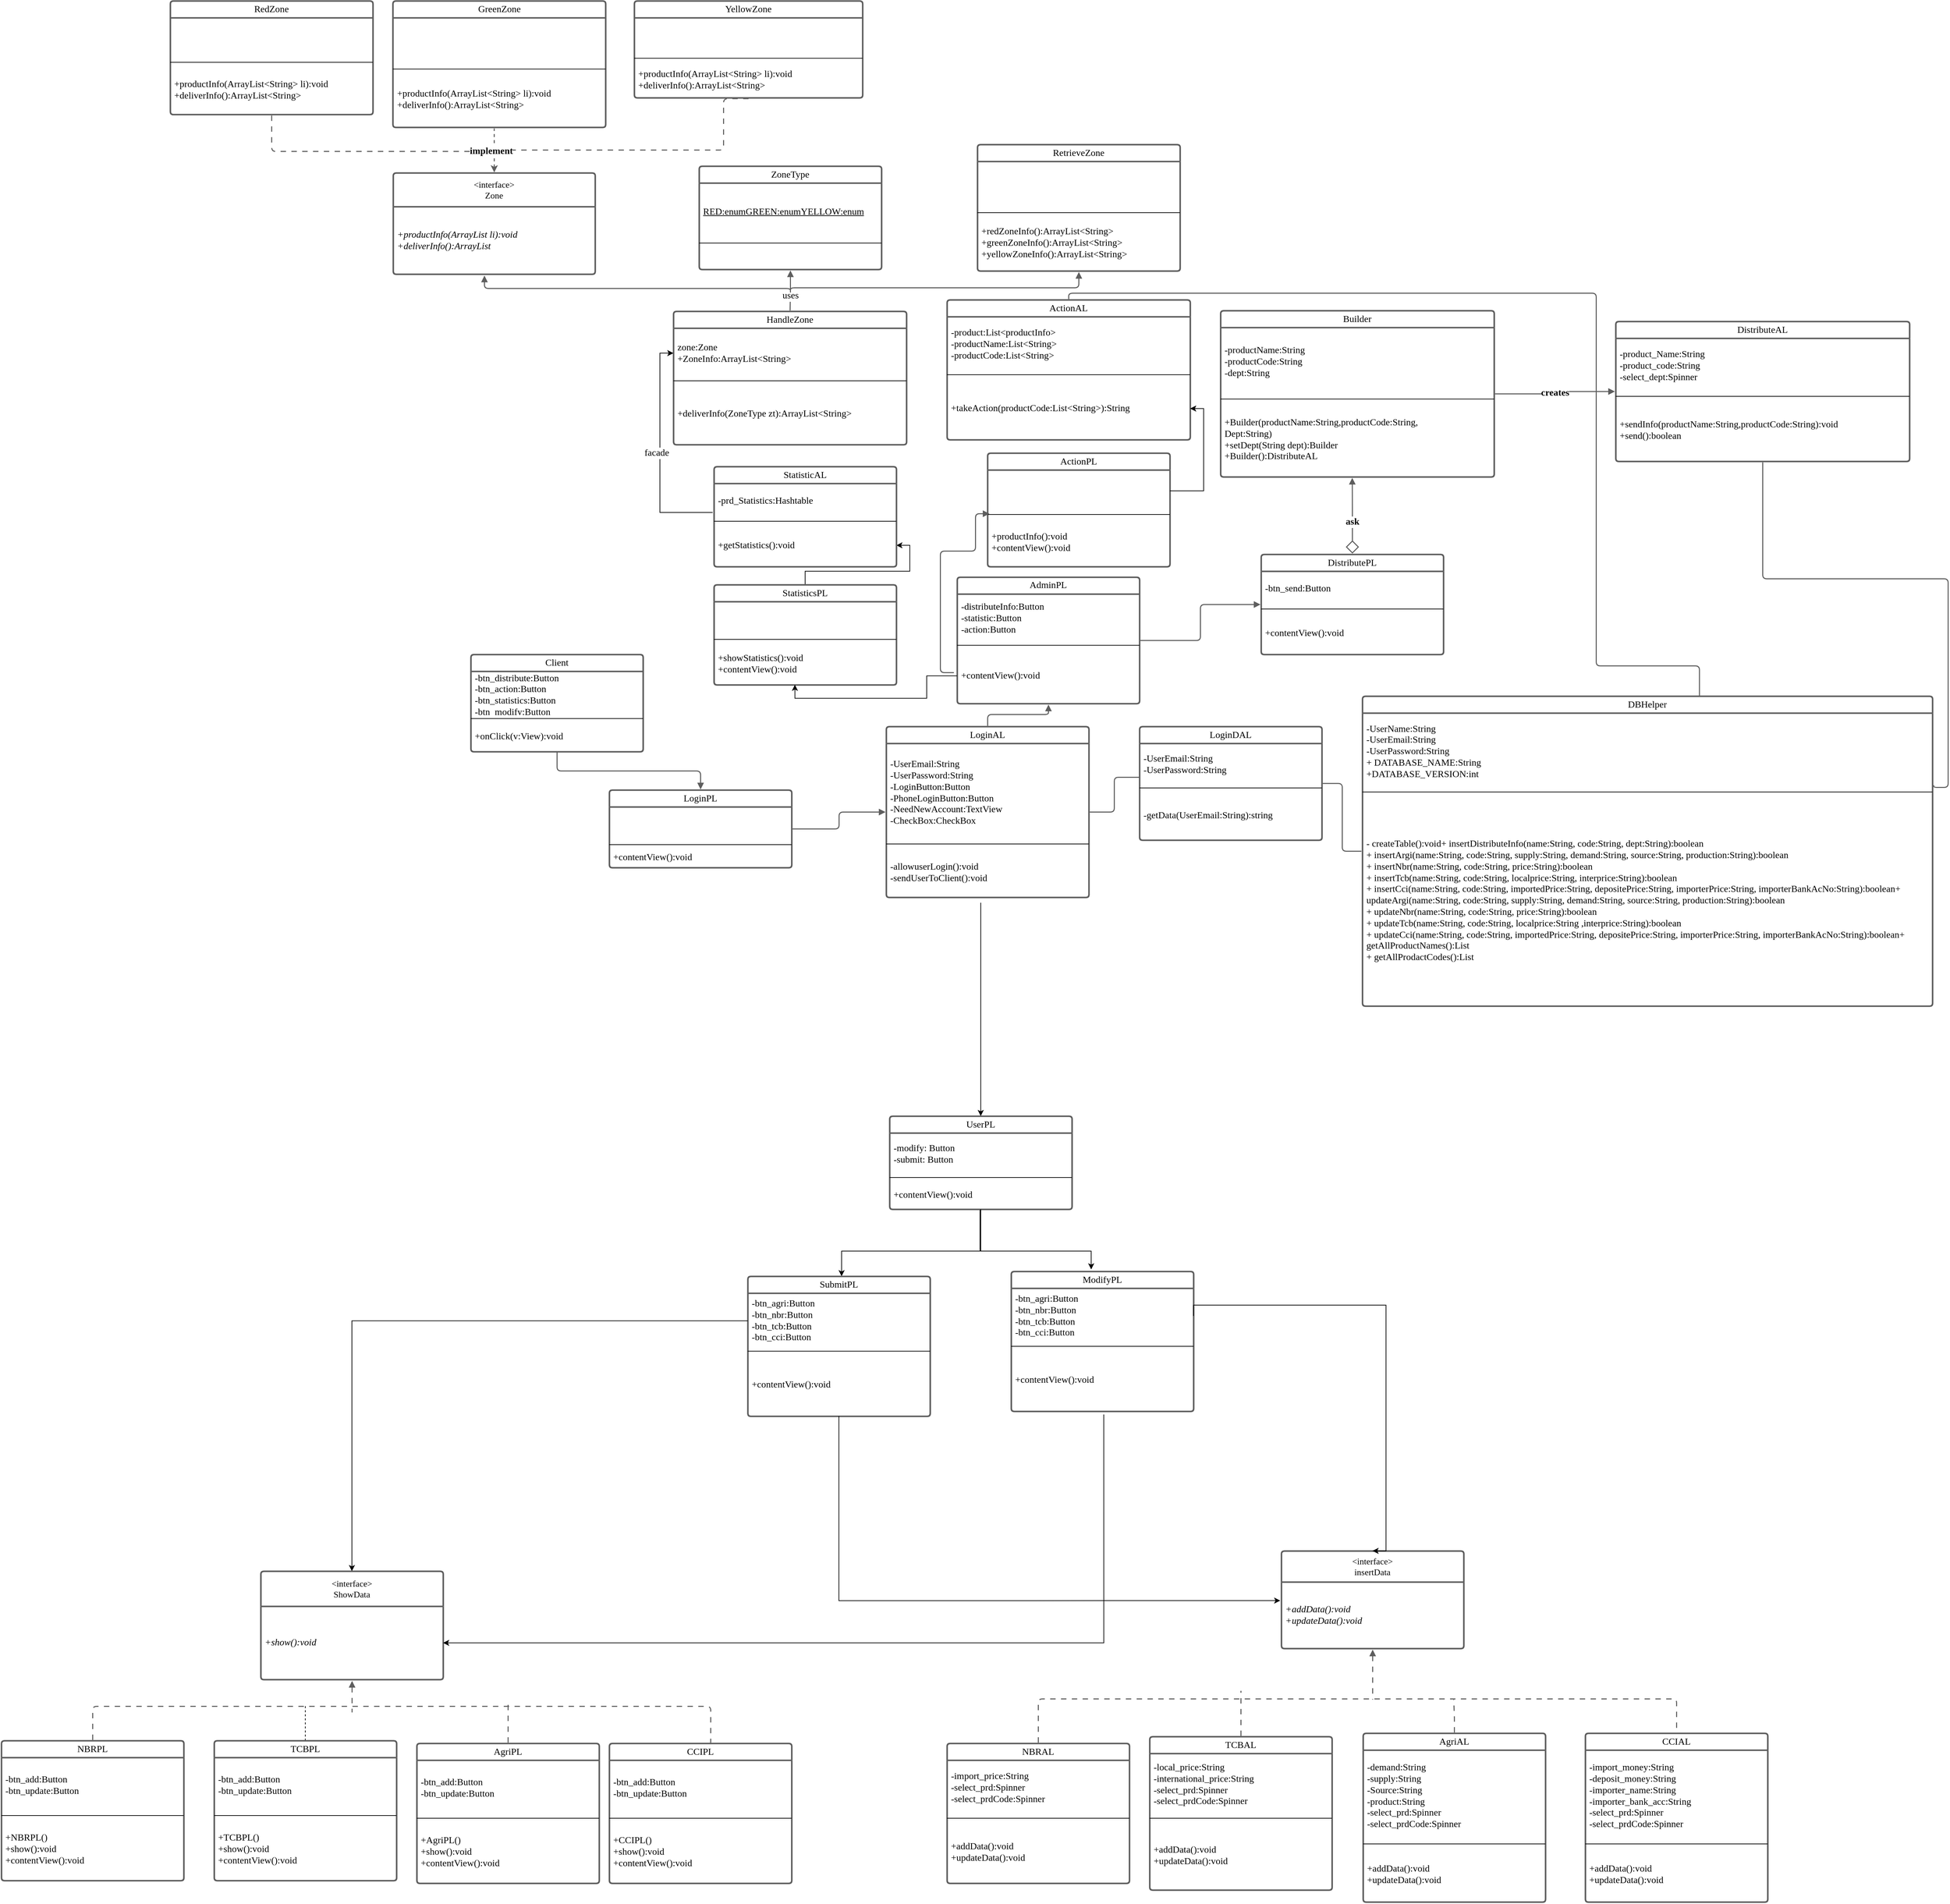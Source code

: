 <mxfile version="15.8.9" type="github" pages="4">
  <diagram id="HR9_n5Z5EPv3uz4dXPnF" name="Page-1">
    <mxGraphModel dx="5755" dy="3600" grid="1" gridSize="23" guides="1" tooltips="1" connect="1" arrows="1" fold="1" page="1" pageScale="1" pageWidth="1100" pageHeight="1700" math="0" shadow="0">
      <root>
        <mxCell id="0" />
        <mxCell id="1" parent="0" />
        <mxCell id="EzxEwULjFDBiXr7_w85N-3" value="Client" style="overflow=block;blockSpacing=1;whiteSpace=wrap;swimlane;childLayout=stackLayout;horizontal=1;horizontalStack=0;resizeParent=1;resizeParentMax=0;resizeLast=0;collapsible=0;fontStyle=0;marginBottom=0;swimlaneFillColor=#ffffff;startSize=25;whiteSpace=wrap;fontSize=14;fontColor=#050505;whiteSpace=wrap;align=center;spacing=0;strokeColor=#5e5e5e;strokeOpacity=100;rounded=1;absoluteArcSize=1;arcSize=9;strokeWidth=2.3;fontFamily=Times New Roman;labelBorderColor=none;html=1;" parent="1" vertex="1">
          <mxGeometry x="-255" y="-706.75" width="255" height="144" as="geometry" />
        </mxCell>
        <mxCell id="EzxEwULjFDBiXr7_w85N-4" value="-btn_distribute:Button&lt;br style=&quot;font-size: 14px;&quot;&gt;-btn_action:Button&lt;br style=&quot;font-size: 14px;&quot;&gt;-btn_statistics:Button&lt;br style=&quot;font-size: 14px;&quot;&gt;-btn_modify:Button" style="part=1;whiteSpace=wrap;resizeHeight=0;strokeColor=none;fillColor=none;align=left;verticalAlign=middle;spacingLeft=4;spacingRight=4;overflow=hidden;rotatable=0;points=[[0,0.5],[1,0.5]];portConstraint=eastwest;swimlaneFillColor=#ffffff;strokeOpacity=100;whiteSpace=wrap;fontSize=14;fontColor=#050505;fontFamily=Times New Roman;labelBorderColor=none;html=1;" parent="EzxEwULjFDBiXr7_w85N-3" vertex="1">
          <mxGeometry y="25" width="255" height="66" as="geometry" />
        </mxCell>
        <mxCell id="EzxEwULjFDBiXr7_w85N-5" value="" style="line;strokeWidth=1;fillColor=none;align=left;verticalAlign=middle;spacingTop=-1;spacingLeft=3;spacingRight=3;rotatable=0;labelPosition=right;points=[];portConstraint=eastwest;fontSize=14;fontFamily=Times New Roman;fontColor=#050505;labelBorderColor=none;html=1;" parent="EzxEwULjFDBiXr7_w85N-3" vertex="1">
          <mxGeometry y="91" width="255" height="8" as="geometry" />
        </mxCell>
        <mxCell id="EzxEwULjFDBiXr7_w85N-6" value="+onClick(v:View):void" style="part=1;whiteSpace=wrap;resizeHeight=0;strokeColor=none;fillColor=none;align=left;verticalAlign=middle;spacingLeft=4;spacingRight=4;overflow=hidden;rotatable=0;points=[[0,0.5],[1,0.5]];portConstraint=eastwest;swimlaneFillColor=#ffffff;strokeOpacity=100;whiteSpace=wrap;fontSize=14;fontColor=#050505;fontFamily=Times New Roman;labelBorderColor=none;html=1;" parent="EzxEwULjFDBiXr7_w85N-3" vertex="1">
          <mxGeometry y="99" width="255" height="45" as="geometry" />
        </mxCell>
        <mxCell id="EzxEwULjFDBiXr7_w85N-7" value="LoginPL" style="overflow=block;blockSpacing=1;whiteSpace=wrap;swimlane;childLayout=stackLayout;horizontal=1;horizontalStack=0;resizeParent=1;resizeParentMax=0;resizeLast=0;collapsible=0;fontStyle=0;marginBottom=0;swimlaneFillColor=#ffffff;startSize=25;whiteSpace=wrap;fontSize=14;fontColor=#050505;whiteSpace=wrap;align=center;spacing=0;strokeColor=#5e5e5e;strokeOpacity=100;rounded=1;absoluteArcSize=1;arcSize=9;strokeWidth=2.3;fontFamily=Times New Roman;labelBorderColor=none;html=1;" parent="1" vertex="1">
          <mxGeometry x="-50" y="-506" width="270" height="115" as="geometry" />
        </mxCell>
        <mxCell id="EzxEwULjFDBiXr7_w85N-8" value="" style="part=1;whiteSpace=wrap;resizeHeight=0;strokeColor=none;fillColor=none;align=left;verticalAlign=middle;spacingLeft=4;spacingRight=4;overflow=hidden;rotatable=0;points=[[0,0.5],[1,0.5]];portConstraint=eastwest;swimlaneFillColor=#ffffff;strokeOpacity=100;whiteSpace=wrap;fontSize=14;fontFamily=Times New Roman;fontColor=#050505;labelBorderColor=none;html=1;" parent="EzxEwULjFDBiXr7_w85N-7" vertex="1">
          <mxGeometry y="25" width="270" height="52" as="geometry" />
        </mxCell>
        <mxCell id="EzxEwULjFDBiXr7_w85N-9" value="" style="line;strokeWidth=1;fillColor=none;align=left;verticalAlign=middle;spacingTop=-1;spacingLeft=3;spacingRight=3;rotatable=0;labelPosition=right;points=[];portConstraint=eastwest;fontSize=14;fontFamily=Times New Roman;fontColor=#050505;labelBorderColor=none;html=1;" parent="EzxEwULjFDBiXr7_w85N-7" vertex="1">
          <mxGeometry y="77" width="270" height="8" as="geometry" />
        </mxCell>
        <mxCell id="EzxEwULjFDBiXr7_w85N-10" value="+contentView():void" style="part=1;whiteSpace=wrap;resizeHeight=0;strokeColor=none;fillColor=none;align=left;verticalAlign=middle;spacingLeft=4;spacingRight=4;overflow=hidden;rotatable=0;points=[[0,0.5],[1,0.5]];portConstraint=eastwest;swimlaneFillColor=#ffffff;strokeOpacity=100;whiteSpace=wrap;fontSize=14;fontColor=#050505;fontFamily=Times New Roman;labelBorderColor=none;html=1;" parent="EzxEwULjFDBiXr7_w85N-7" vertex="1">
          <mxGeometry y="85" width="270" height="30" as="geometry" />
        </mxCell>
        <mxCell id="EzxEwULjFDBiXr7_w85N-11" value="LoginAL" style="overflow=block;blockSpacing=1;whiteSpace=wrap;swimlane;childLayout=stackLayout;horizontal=1;horizontalStack=0;resizeParent=1;resizeParentMax=0;resizeLast=0;collapsible=0;fontStyle=0;marginBottom=0;swimlaneFillColor=#ffffff;startSize=25;whiteSpace=wrap;fontSize=14;fontColor=#050505;whiteSpace=wrap;align=center;spacing=0;strokeColor=#5e5e5e;strokeOpacity=100;rounded=1;absoluteArcSize=1;arcSize=9;strokeWidth=2.3;fontFamily=Times New Roman;labelBorderColor=none;html=1;" parent="1" vertex="1">
          <mxGeometry x="360" y="-600" width="300" height="253" as="geometry" />
        </mxCell>
        <mxCell id="EzxEwULjFDBiXr7_w85N-12" value="-UserEmail:String&lt;br style=&quot;font-size: 14px;&quot;&gt;-UserPassword:String&lt;br style=&quot;font-size: 14px;&quot;&gt;-LoginButton:Button&lt;br style=&quot;font-size: 14px;&quot;&gt;-PhoneLoginButton:Button&lt;br style=&quot;font-size: 14px;&quot;&gt;-NeedNewAccount:TextView&lt;br style=&quot;font-size: 14px;&quot;&gt;-CheckBox:CheckBox" style="part=1;whiteSpace=wrap;resizeHeight=0;strokeColor=none;fillColor=none;align=left;verticalAlign=middle;spacingLeft=4;spacingRight=4;overflow=hidden;rotatable=0;points=[[0,0.5],[1,0.5]];portConstraint=eastwest;swimlaneFillColor=#ffffff;strokeOpacity=100;whiteSpace=wrap;fontSize=14;fontColor=#050505;fontFamily=Times New Roman;labelBorderColor=none;html=1;" parent="EzxEwULjFDBiXr7_w85N-11" vertex="1">
          <mxGeometry y="25" width="300" height="145" as="geometry" />
        </mxCell>
        <mxCell id="EzxEwULjFDBiXr7_w85N-13" value="" style="line;strokeWidth=1;fillColor=none;align=left;verticalAlign=middle;spacingTop=-1;spacingLeft=3;spacingRight=3;rotatable=0;labelPosition=right;points=[];portConstraint=eastwest;fontSize=14;fontFamily=Times New Roman;fontColor=#050505;labelBorderColor=none;html=1;" parent="EzxEwULjFDBiXr7_w85N-11" vertex="1">
          <mxGeometry y="170" width="300" height="8" as="geometry" />
        </mxCell>
        <mxCell id="EzxEwULjFDBiXr7_w85N-14" value="-allowuserLogin():void&lt;br style=&quot;font-size: 14px;&quot;&gt;-sendUserToClient():void" style="part=1;whiteSpace=wrap;resizeHeight=0;strokeColor=none;fillColor=none;align=left;verticalAlign=middle;spacingLeft=4;spacingRight=4;overflow=hidden;rotatable=0;points=[[0,0.5],[1,0.5]];portConstraint=eastwest;swimlaneFillColor=#ffffff;strokeOpacity=100;whiteSpace=wrap;fontSize=14;fontColor=#050505;fontFamily=Times New Roman;labelBorderColor=none;html=1;" parent="EzxEwULjFDBiXr7_w85N-11" vertex="1">
          <mxGeometry y="178" width="300" height="75" as="geometry" />
        </mxCell>
        <mxCell id="EzxEwULjFDBiXr7_w85N-15" value="LoginDAL" style="overflow=block;blockSpacing=1;whiteSpace=wrap;swimlane;childLayout=stackLayout;horizontal=1;horizontalStack=0;resizeParent=1;resizeParentMax=0;resizeLast=0;collapsible=0;fontStyle=0;marginBottom=0;swimlaneFillColor=#ffffff;startSize=25;whiteSpace=wrap;fontSize=14;fontColor=#050505;whiteSpace=wrap;align=center;spacing=0;strokeColor=#5e5e5e;strokeOpacity=100;rounded=1;absoluteArcSize=1;arcSize=9;strokeWidth=2.3;fontFamily=Times New Roman;labelBorderColor=none;html=1;" parent="1" vertex="1">
          <mxGeometry x="735" y="-600" width="270" height="168.25" as="geometry" />
        </mxCell>
        <mxCell id="EzxEwULjFDBiXr7_w85N-16" value="-UserEmail:String&lt;br style=&quot;font-size: 14px;&quot;&gt;-UserPassword:String" style="part=1;whiteSpace=wrap;resizeHeight=0;strokeColor=none;fillColor=none;align=left;verticalAlign=middle;spacingLeft=4;spacingRight=4;overflow=hidden;rotatable=0;points=[[0,0.5],[1,0.5]];portConstraint=eastwest;swimlaneFillColor=#ffffff;strokeOpacity=100;whiteSpace=wrap;fontSize=14;fontColor=#050505;fontFamily=Times New Roman;labelBorderColor=none;html=1;" parent="EzxEwULjFDBiXr7_w85N-15" vertex="1">
          <mxGeometry y="25" width="270" height="62" as="geometry" />
        </mxCell>
        <mxCell id="EzxEwULjFDBiXr7_w85N-17" value="" style="line;strokeWidth=1;fillColor=none;align=left;verticalAlign=middle;spacingTop=-1;spacingLeft=3;spacingRight=3;rotatable=0;labelPosition=right;points=[];portConstraint=eastwest;fontSize=14;fontFamily=Times New Roman;fontColor=#050505;labelBorderColor=none;html=1;" parent="EzxEwULjFDBiXr7_w85N-15" vertex="1">
          <mxGeometry y="87" width="270" height="8" as="geometry" />
        </mxCell>
        <mxCell id="EzxEwULjFDBiXr7_w85N-18" value="-getData(UserEmail:String):string" style="part=1;whiteSpace=wrap;resizeHeight=0;strokeColor=none;fillColor=none;align=left;verticalAlign=middle;spacingLeft=4;spacingRight=4;overflow=hidden;rotatable=0;points=[[0,0.5],[1,0.5]];portConstraint=eastwest;swimlaneFillColor=#ffffff;strokeOpacity=100;whiteSpace=wrap;fontSize=14;fontColor=#050505;fontFamily=Times New Roman;labelBorderColor=none;html=1;" parent="EzxEwULjFDBiXr7_w85N-15" vertex="1">
          <mxGeometry y="95" width="270" height="73.25" as="geometry" />
        </mxCell>
        <mxCell id="EzxEwULjFDBiXr7_w85N-19" value="UserPL" style="overflow=block;blockSpacing=1;whiteSpace=wrap;swimlane;childLayout=stackLayout;horizontal=1;horizontalStack=0;resizeParent=1;resizeParentMax=0;resizeLast=0;collapsible=0;fontStyle=0;marginBottom=0;swimlaneFillColor=#ffffff;startSize=25;whiteSpace=wrap;fontSize=14;fontColor=#050505;whiteSpace=wrap;align=center;spacing=0;strokeColor=#5e5e5e;strokeOpacity=100;rounded=1;absoluteArcSize=1;arcSize=9;strokeWidth=2.3;fontFamily=Times New Roman;labelBorderColor=none;html=1;" parent="1" vertex="1">
          <mxGeometry x="365" y="-23" width="270" height="138" as="geometry" />
        </mxCell>
        <mxCell id="EzxEwULjFDBiXr7_w85N-20" value="-modify: Button&lt;br style=&quot;font-size: 14px;&quot;&gt;-submit: Button" style="part=1;whiteSpace=wrap;resizeHeight=0;strokeColor=none;fillColor=none;align=left;verticalAlign=middle;spacingLeft=4;spacingRight=4;overflow=hidden;rotatable=0;points=[[0,0.5],[1,0.5]];portConstraint=eastwest;swimlaneFillColor=#ffffff;strokeOpacity=100;whiteSpace=wrap;fontSize=14;fontColor=#050505;fontFamily=Times New Roman;labelBorderColor=none;html=1;" parent="EzxEwULjFDBiXr7_w85N-19" vertex="1">
          <mxGeometry y="25" width="270" height="62" as="geometry" />
        </mxCell>
        <mxCell id="EzxEwULjFDBiXr7_w85N-21" value="" style="line;strokeWidth=1;fillColor=none;align=left;verticalAlign=middle;spacingTop=-1;spacingLeft=3;spacingRight=3;rotatable=0;labelPosition=right;points=[];portConstraint=eastwest;fontSize=14;fontFamily=Times New Roman;fontColor=#050505;labelBorderColor=none;html=1;" parent="EzxEwULjFDBiXr7_w85N-19" vertex="1">
          <mxGeometry y="87" width="270" height="8" as="geometry" />
        </mxCell>
        <mxCell id="EzxEwULjFDBiXr7_w85N-22" value="+contentView():void" style="part=1;whiteSpace=wrap;resizeHeight=0;strokeColor=none;fillColor=none;align=left;verticalAlign=middle;spacingLeft=4;spacingRight=4;overflow=hidden;rotatable=0;points=[[0,0.5],[1,0.5]];portConstraint=eastwest;swimlaneFillColor=#ffffff;strokeOpacity=100;whiteSpace=wrap;fontSize=14;fontColor=#050505;fontFamily=Times New Roman;labelBorderColor=none;html=1;" parent="EzxEwULjFDBiXr7_w85N-19" vertex="1">
          <mxGeometry y="95" width="270" height="43" as="geometry" />
        </mxCell>
        <mxCell id="EzxEwULjFDBiXr7_w85N-23" value="DBHelper" style="overflow=block;blockSpacing=1;whiteSpace=wrap;swimlane;childLayout=stackLayout;horizontal=1;horizontalStack=0;resizeParent=1;resizeParentMax=0;resizeLast=0;collapsible=0;fontStyle=0;marginBottom=0;swimlaneFillColor=#ffffff;startSize=25;whiteSpace=wrap;fontSize=14;fontColor=#050505;whiteSpace=wrap;align=center;spacing=0;strokeColor=#5e5e5e;strokeOpacity=100;rounded=1;absoluteArcSize=1;arcSize=9;strokeWidth=2.3;fontFamily=Times New Roman;labelBorderColor=none;html=1;" parent="1" vertex="1">
          <mxGeometry x="1065" y="-645" width="844" height="459" as="geometry" />
        </mxCell>
        <mxCell id="EzxEwULjFDBiXr7_w85N-24" value="-UserName:String&lt;br style=&quot;font-size: 14px;&quot;&gt;-UserEmail:String&lt;br style=&quot;font-size: 14px;&quot;&gt;-UserPassword:String&lt;br style=&quot;font-size: 14px;&quot;&gt;+ DATABASE_NAME:String&lt;br style=&quot;font-size: 14px;&quot;&gt;+DATABASE_VERSION:int" style="part=1;whiteSpace=wrap;resizeHeight=0;strokeColor=none;fillColor=none;align=left;verticalAlign=middle;spacingLeft=4;spacingRight=4;overflow=hidden;rotatable=0;points=[[0,0.5],[1,0.5]];portConstraint=eastwest;swimlaneFillColor=#ffffff;strokeOpacity=100;whiteSpace=wrap;fontSize=14;fontColor=#050505;fontFamily=Times New Roman;labelBorderColor=none;html=1;" parent="EzxEwULjFDBiXr7_w85N-23" vertex="1">
          <mxGeometry y="25" width="844" height="113" as="geometry" />
        </mxCell>
        <mxCell id="EzxEwULjFDBiXr7_w85N-25" value="" style="line;strokeWidth=1;fillColor=none;align=left;verticalAlign=middle;spacingTop=-1;spacingLeft=3;spacingRight=3;rotatable=0;labelPosition=right;points=[];portConstraint=eastwest;fontSize=14;fontFamily=Times New Roman;fontColor=#050505;labelBorderColor=none;html=1;" parent="EzxEwULjFDBiXr7_w85N-23" vertex="1">
          <mxGeometry y="138" width="844" height="8" as="geometry" />
        </mxCell>
        <mxCell id="EzxEwULjFDBiXr7_w85N-26" value="- createTable():void+ insertDistributeInfo(name:String, code:String, dept:String):boolean&#xa;+ insertArgi(name:String, code:String, supply:String, demand:String, source:String, production:String):boolean&#xa;+ insertNbr(name:String, code:String, price:String):boolean&#xa;+ insertTcb(name:String, code:String, localprice:String, interprice:String):boolean&#xa;+ insertCci(name:String, code:String, importedPrice:String, depositePrice:String, importerPrice:String, importerBankAcNo:String):boolean+ updateArgi(name:String, code:String, supply:String, demand:String, source:String, production:String):boolean&#xa;+ updateNbr(name:String, code:String, price:String):boolean&#xa;+ updateTcb(name:String, code:String, localprice:String ,interprice:String):boolean&#xa;+ updateCci(name:String, code:String, importedPrice:String, depositePrice:String, importerPrice:String, importerBankAcNo:String):boolean+ getAllProductNames():List&lt;string style=&quot;font-size: 14px;&quot;&gt;&#xa;+ getAllProdactCodes():List&lt;string style=&quot;font-size: 14px;&quot;&gt;&lt;/string&gt;&lt;/string&gt;" style="part=1;whiteSpace=wrap;resizeHeight=0;strokeColor=none;fillColor=none;align=left;verticalAlign=middle;spacingLeft=4;spacingRight=4;overflow=hidden;rotatable=0;points=[[0,0.5],[1,0.5]];portConstraint=eastwest;swimlaneFillColor=#ffffff;strokeOpacity=100;whiteSpace=wrap;overflow=block;blockSpacing=1;html=1;fontSize=14;fontFamily=Times New Roman;fontColor=#050505;labelBorderColor=none;" parent="EzxEwULjFDBiXr7_w85N-23" vertex="1">
          <mxGeometry y="146" width="844" height="313" as="geometry" />
        </mxCell>
        <mxCell id="EzxEwULjFDBiXr7_w85N-27" value="AdminPL" style="overflow=block;blockSpacing=1;whiteSpace=wrap;swimlane;childLayout=stackLayout;horizontal=1;horizontalStack=0;resizeParent=1;resizeParentMax=0;resizeLast=0;collapsible=0;fontStyle=0;marginBottom=0;swimlaneFillColor=#ffffff;startSize=25;whiteSpace=wrap;fontSize=14;fontColor=#050505;whiteSpace=wrap;align=center;spacing=0;strokeColor=#5e5e5e;strokeOpacity=100;rounded=1;absoluteArcSize=1;arcSize=9;strokeWidth=2.3;fontFamily=Times New Roman;labelBorderColor=none;html=1;" parent="1" vertex="1">
          <mxGeometry x="465" y="-821.25" width="270" height="187.25" as="geometry" />
        </mxCell>
        <mxCell id="EzxEwULjFDBiXr7_w85N-28" value="-distributeInfo:Button&lt;br style=&quot;font-size: 14px;&quot;&gt;-statistic:Button&lt;br style=&quot;font-size: 14px;&quot;&gt; -action:Button" style="part=1;whiteSpace=wrap;resizeHeight=0;strokeColor=none;fillColor=none;align=left;verticalAlign=middle;spacingLeft=4;spacingRight=4;overflow=hidden;rotatable=0;points=[[0,0.5],[1,0.5]];portConstraint=eastwest;swimlaneFillColor=#ffffff;strokeOpacity=100;whiteSpace=wrap;fontSize=14;fontColor=#050505;fontFamily=Times New Roman;labelBorderColor=none;html=1;" parent="EzxEwULjFDBiXr7_w85N-27" vertex="1">
          <mxGeometry y="25" width="270" height="72" as="geometry" />
        </mxCell>
        <mxCell id="EzxEwULjFDBiXr7_w85N-29" value="" style="line;strokeWidth=1;fillColor=none;align=left;verticalAlign=middle;spacingTop=-1;spacingLeft=3;spacingRight=3;rotatable=0;labelPosition=right;points=[];portConstraint=eastwest;fontSize=14;fontFamily=Times New Roman;fontColor=#050505;labelBorderColor=none;html=1;" parent="EzxEwULjFDBiXr7_w85N-27" vertex="1">
          <mxGeometry y="97" width="270" height="8" as="geometry" />
        </mxCell>
        <mxCell id="EzxEwULjFDBiXr7_w85N-30" value="+contentView():void" style="part=1;whiteSpace=wrap;resizeHeight=0;strokeColor=none;fillColor=none;align=left;verticalAlign=middle;spacingLeft=4;spacingRight=4;overflow=hidden;rotatable=0;points=[[0,0.5],[1,0.5]];portConstraint=eastwest;swimlaneFillColor=#ffffff;strokeOpacity=100;whiteSpace=wrap;fontSize=14;fontColor=#050505;fontFamily=Times New Roman;labelBorderColor=none;html=1;" parent="EzxEwULjFDBiXr7_w85N-27" vertex="1">
          <mxGeometry y="105" width="270" height="82.25" as="geometry" />
        </mxCell>
        <mxCell id="EzxEwULjFDBiXr7_w85N-31" value="AgriAL" style="overflow=block;blockSpacing=1;whiteSpace=wrap;swimlane;childLayout=stackLayout;horizontal=1;horizontalStack=0;resizeParent=1;resizeParentMax=0;resizeLast=0;collapsible=0;fontStyle=0;marginBottom=0;swimlaneFillColor=#ffffff;startSize=25;whiteSpace=wrap;fontSize=14;fontColor=#050505;whiteSpace=wrap;align=center;spacing=0;strokeColor=#5e5e5e;strokeOpacity=100;rounded=1;absoluteArcSize=1;arcSize=9;strokeWidth=2.3;fontFamily=Times New Roman;labelBorderColor=none;html=1;" parent="1" vertex="1">
          <mxGeometry x="1066" y="891" width="270" height="250" as="geometry" />
        </mxCell>
        <mxCell id="EzxEwULjFDBiXr7_w85N-32" value="-demand:String&lt;br style=&quot;font-size: 14px;&quot;&gt;-supply:String&lt;br style=&quot;font-size: 14px;&quot;&gt;-Source:String&lt;br style=&quot;font-size: 14px;&quot;&gt;-product:String&lt;br style=&quot;font-size: 14px;&quot;&gt;-select_prd:Spinner&lt;br style=&quot;font-size: 14px;&quot;&gt;-select_prdCode:Spinner" style="part=1;whiteSpace=wrap;resizeHeight=0;strokeColor=none;fillColor=none;align=left;verticalAlign=middle;spacingLeft=4;spacingRight=4;overflow=hidden;rotatable=0;points=[[0,0.5],[1,0.5]];portConstraint=eastwest;swimlaneFillColor=#ffffff;strokeOpacity=100;whiteSpace=wrap;fontSize=14;fontColor=#050505;fontFamily=Times New Roman;labelBorderColor=none;html=1;" parent="EzxEwULjFDBiXr7_w85N-31" vertex="1">
          <mxGeometry y="25" width="270" height="135" as="geometry" />
        </mxCell>
        <mxCell id="EzxEwULjFDBiXr7_w85N-33" value="" style="line;strokeWidth=1;fillColor=none;align=left;verticalAlign=middle;spacingTop=-1;spacingLeft=3;spacingRight=3;rotatable=0;labelPosition=right;points=[];portConstraint=eastwest;fontSize=14;fontFamily=Times New Roman;fontColor=#050505;labelBorderColor=none;html=1;" parent="EzxEwULjFDBiXr7_w85N-31" vertex="1">
          <mxGeometry y="160" width="270" height="8" as="geometry" />
        </mxCell>
        <mxCell id="EzxEwULjFDBiXr7_w85N-34" value="+addData():void&lt;br style=&quot;font-size: 14px;&quot;&gt;+updateData():void" style="part=1;whiteSpace=wrap;resizeHeight=0;strokeColor=none;fillColor=none;align=left;verticalAlign=middle;spacingLeft=4;spacingRight=4;overflow=hidden;rotatable=0;points=[[0,0.5],[1,0.5]];portConstraint=eastwest;swimlaneFillColor=#ffffff;strokeOpacity=100;whiteSpace=wrap;fontSize=14;fontColor=#050505;fontFamily=Times New Roman;labelBorderColor=none;html=1;" parent="EzxEwULjFDBiXr7_w85N-31" vertex="1">
          <mxGeometry y="168" width="270" height="82" as="geometry" />
        </mxCell>
        <mxCell id="EzxEwULjFDBiXr7_w85N-35" value="AgriPL" style="overflow=block;blockSpacing=1;whiteSpace=wrap;swimlane;childLayout=stackLayout;horizontal=1;horizontalStack=0;resizeParent=1;resizeParentMax=0;resizeLast=0;collapsible=0;fontStyle=0;marginBottom=0;swimlaneFillColor=#ffffff;startSize=25;whiteSpace=wrap;fontSize=14;fontColor=#050505;whiteSpace=wrap;align=center;spacing=0;strokeColor=#5e5e5e;strokeOpacity=100;rounded=1;absoluteArcSize=1;arcSize=9;strokeWidth=2.3;fontFamily=Times New Roman;labelBorderColor=none;html=1;" parent="1" vertex="1">
          <mxGeometry x="-335" y="906" width="270" height="207.25" as="geometry" />
        </mxCell>
        <mxCell id="EzxEwULjFDBiXr7_w85N-36" value="-btn_add:Button&lt;br style=&quot;font-size: 14px;&quot;&gt;-btn_update:Button" style="part=1;whiteSpace=wrap;resizeHeight=0;strokeColor=none;fillColor=none;align=left;verticalAlign=middle;spacingLeft=4;spacingRight=4;overflow=hidden;rotatable=0;points=[[0,0.5],[1,0.5]];portConstraint=eastwest;swimlaneFillColor=#ffffff;strokeOpacity=100;whiteSpace=wrap;fontSize=14;fontColor=#050505;fontFamily=Times New Roman;labelBorderColor=none;html=1;" parent="EzxEwULjFDBiXr7_w85N-35" vertex="1">
          <mxGeometry y="25" width="270" height="82" as="geometry" />
        </mxCell>
        <mxCell id="EzxEwULjFDBiXr7_w85N-37" value="" style="line;strokeWidth=1;fillColor=none;align=left;verticalAlign=middle;spacingTop=-1;spacingLeft=3;spacingRight=3;rotatable=0;labelPosition=right;points=[];portConstraint=eastwest;fontSize=14;fontFamily=Times New Roman;fontColor=#050505;labelBorderColor=none;html=1;" parent="EzxEwULjFDBiXr7_w85N-35" vertex="1">
          <mxGeometry y="107" width="270" height="8" as="geometry" />
        </mxCell>
        <mxCell id="EzxEwULjFDBiXr7_w85N-38" value="+AgriPL()&lt;br style=&quot;font-size: 14px;&quot;&gt;+show():void&lt;br style=&quot;font-size: 14px;&quot;&gt;+contentView():void" style="part=1;whiteSpace=wrap;resizeHeight=0;strokeColor=none;fillColor=none;align=left;verticalAlign=middle;spacingLeft=4;spacingRight=4;overflow=hidden;rotatable=0;points=[[0,0.5],[1,0.5]];portConstraint=eastwest;swimlaneFillColor=#ffffff;strokeOpacity=100;whiteSpace=wrap;fontSize=14;fontColor=#050505;fontFamily=Times New Roman;labelBorderColor=none;html=1;" parent="EzxEwULjFDBiXr7_w85N-35" vertex="1">
          <mxGeometry y="115" width="270" height="92.25" as="geometry" />
        </mxCell>
        <mxCell id="EzxEwULjFDBiXr7_w85N-163" value="" style="rounded=0;orthogonalLoop=1;jettySize=auto;exitX=0.5;exitY=0;exitDx=0;exitDy=0;dashed=1;startArrow=none;startFill=0;endArrow=none;endFill=0;fontSize=14;fontFamily=Times New Roman;fontColor=#050505;labelBorderColor=none;html=1;" parent="1" source="EzxEwULjFDBiXr7_w85N-39" edge="1">
          <mxGeometry relative="1" as="geometry">
            <mxPoint x="-500" y="851" as="targetPoint" />
          </mxGeometry>
        </mxCell>
        <mxCell id="EzxEwULjFDBiXr7_w85N-39" value="TCBPL" style="overflow=block;blockSpacing=1;whiteSpace=wrap;swimlane;childLayout=stackLayout;horizontal=1;horizontalStack=0;resizeParent=1;resizeParentMax=0;resizeLast=0;collapsible=0;fontStyle=0;marginBottom=0;swimlaneFillColor=#ffffff;startSize=25;whiteSpace=wrap;fontSize=14;fontColor=#050505;whiteSpace=wrap;align=center;spacing=0;strokeColor=#5e5e5e;strokeOpacity=100;rounded=1;absoluteArcSize=1;arcSize=9;strokeWidth=2.3;fontFamily=Times New Roman;labelBorderColor=none;html=1;" parent="1" vertex="1">
          <mxGeometry x="-635" y="902" width="270" height="207.25" as="geometry" />
        </mxCell>
        <mxCell id="EzxEwULjFDBiXr7_w85N-40" value="-btn_add:Button&lt;br style=&quot;font-size: 14px;&quot;&gt;-btn_update:Button" style="part=1;whiteSpace=wrap;resizeHeight=0;strokeColor=none;fillColor=none;align=left;verticalAlign=middle;spacingLeft=4;spacingRight=4;overflow=hidden;rotatable=0;points=[[0,0.5],[1,0.5]];portConstraint=eastwest;swimlaneFillColor=#ffffff;strokeOpacity=100;whiteSpace=wrap;fontSize=14;fontColor=#050505;fontFamily=Times New Roman;labelBorderColor=none;html=1;" parent="EzxEwULjFDBiXr7_w85N-39" vertex="1">
          <mxGeometry y="25" width="270" height="82" as="geometry" />
        </mxCell>
        <mxCell id="EzxEwULjFDBiXr7_w85N-41" value="" style="line;strokeWidth=1;fillColor=none;align=left;verticalAlign=middle;spacingTop=-1;spacingLeft=3;spacingRight=3;rotatable=0;labelPosition=right;points=[];portConstraint=eastwest;fontSize=14;fontFamily=Times New Roman;fontColor=#050505;labelBorderColor=none;html=1;" parent="EzxEwULjFDBiXr7_w85N-39" vertex="1">
          <mxGeometry y="107" width="270" height="8" as="geometry" />
        </mxCell>
        <mxCell id="EzxEwULjFDBiXr7_w85N-42" value="+TCBPL()&lt;br style=&quot;font-size: 14px;&quot;&gt;+show():void&lt;br style=&quot;font-size: 14px;&quot;&gt;+contentView():void" style="part=1;whiteSpace=wrap;resizeHeight=0;strokeColor=none;fillColor=none;align=left;verticalAlign=middle;spacingLeft=4;spacingRight=4;overflow=hidden;rotatable=0;points=[[0,0.5],[1,0.5]];portConstraint=eastwest;swimlaneFillColor=#ffffff;strokeOpacity=100;whiteSpace=wrap;fontSize=14;fontColor=#050505;fontFamily=Times New Roman;labelBorderColor=none;html=1;" parent="EzxEwULjFDBiXr7_w85N-39" vertex="1">
          <mxGeometry y="115" width="270" height="92.25" as="geometry" />
        </mxCell>
        <mxCell id="EzxEwULjFDBiXr7_w85N-43" value="CCIPL" style="overflow=block;blockSpacing=1;whiteSpace=wrap;swimlane;childLayout=stackLayout;horizontal=1;horizontalStack=0;resizeParent=1;resizeParentMax=0;resizeLast=0;collapsible=0;fontStyle=0;marginBottom=0;swimlaneFillColor=#ffffff;startSize=25;whiteSpace=wrap;fontSize=14;fontColor=#050505;whiteSpace=wrap;align=center;spacing=0;strokeColor=#5e5e5e;strokeOpacity=100;rounded=1;absoluteArcSize=1;arcSize=9;strokeWidth=2.3;fontFamily=Times New Roman;labelBorderColor=none;html=1;" parent="1" vertex="1">
          <mxGeometry x="-50" y="906" width="270" height="207.25" as="geometry" />
        </mxCell>
        <mxCell id="EzxEwULjFDBiXr7_w85N-44" value="-btn_add:Button&lt;br style=&quot;font-size: 14px;&quot;&gt;-btn_update:Button" style="part=1;whiteSpace=wrap;resizeHeight=0;strokeColor=none;fillColor=none;align=left;verticalAlign=middle;spacingLeft=4;spacingRight=4;overflow=hidden;rotatable=0;points=[[0,0.5],[1,0.5]];portConstraint=eastwest;swimlaneFillColor=#ffffff;strokeOpacity=100;whiteSpace=wrap;fontSize=14;fontColor=#050505;fontFamily=Times New Roman;labelBorderColor=none;html=1;" parent="EzxEwULjFDBiXr7_w85N-43" vertex="1">
          <mxGeometry y="25" width="270" height="82" as="geometry" />
        </mxCell>
        <mxCell id="EzxEwULjFDBiXr7_w85N-45" value="" style="line;strokeWidth=1;fillColor=none;align=left;verticalAlign=middle;spacingTop=-1;spacingLeft=3;spacingRight=3;rotatable=0;labelPosition=right;points=[];portConstraint=eastwest;fontSize=14;fontFamily=Times New Roman;fontColor=#050505;labelBorderColor=none;html=1;" parent="EzxEwULjFDBiXr7_w85N-43" vertex="1">
          <mxGeometry y="107" width="270" height="8" as="geometry" />
        </mxCell>
        <mxCell id="EzxEwULjFDBiXr7_w85N-46" value="+CCIPL()&lt;br style=&quot;font-size: 14px;&quot;&gt;+show():void&lt;br style=&quot;font-size: 14px;&quot;&gt;+contentView():void" style="part=1;whiteSpace=wrap;resizeHeight=0;strokeColor=none;fillColor=none;align=left;verticalAlign=middle;spacingLeft=4;spacingRight=4;overflow=hidden;rotatable=0;points=[[0,0.5],[1,0.5]];portConstraint=eastwest;swimlaneFillColor=#ffffff;strokeOpacity=100;whiteSpace=wrap;fontSize=14;fontColor=#050505;fontFamily=Times New Roman;labelBorderColor=none;html=1;" parent="EzxEwULjFDBiXr7_w85N-43" vertex="1">
          <mxGeometry y="115" width="270" height="92.25" as="geometry" />
        </mxCell>
        <mxCell id="EzxEwULjFDBiXr7_w85N-47" value="TCBAL" style="overflow=block;blockSpacing=1;whiteSpace=wrap;swimlane;childLayout=stackLayout;horizontal=1;horizontalStack=0;resizeParent=1;resizeParentMax=0;resizeLast=0;collapsible=0;fontStyle=0;marginBottom=0;swimlaneFillColor=#ffffff;startSize=25;whiteSpace=wrap;fontSize=14;fontColor=#050505;whiteSpace=wrap;align=center;spacing=0;strokeColor=#5e5e5e;strokeOpacity=100;rounded=1;absoluteArcSize=1;arcSize=9;strokeWidth=2.3;fontFamily=Times New Roman;labelBorderColor=none;html=1;" parent="1" vertex="1">
          <mxGeometry x="750" y="896" width="270" height="227.25" as="geometry" />
        </mxCell>
        <mxCell id="EzxEwULjFDBiXr7_w85N-48" value="-local_price:String&lt;br style=&quot;font-size: 14px;&quot;&gt;-international_price:String&lt;br style=&quot;font-size: 14px;&quot;&gt;-select_prd:Spinner&lt;br style=&quot;font-size: 14px;&quot;&gt;-select_prdCode:Spinner" style="part=1;whiteSpace=wrap;resizeHeight=0;strokeColor=none;fillColor=none;align=left;verticalAlign=middle;spacingLeft=4;spacingRight=4;overflow=hidden;rotatable=0;points=[[0,0.5],[1,0.5]];portConstraint=eastwest;swimlaneFillColor=#ffffff;strokeOpacity=100;whiteSpace=wrap;fontSize=14;fontColor=#050505;fontFamily=Times New Roman;labelBorderColor=none;html=1;" parent="EzxEwULjFDBiXr7_w85N-47" vertex="1">
          <mxGeometry y="25" width="270" height="92" as="geometry" />
        </mxCell>
        <mxCell id="EzxEwULjFDBiXr7_w85N-49" value="" style="line;strokeWidth=1;fillColor=none;align=left;verticalAlign=middle;spacingTop=-1;spacingLeft=3;spacingRight=3;rotatable=0;labelPosition=right;points=[];portConstraint=eastwest;fontSize=14;fontFamily=Times New Roman;fontColor=#050505;labelBorderColor=none;html=1;" parent="EzxEwULjFDBiXr7_w85N-47" vertex="1">
          <mxGeometry y="117" width="270" height="8" as="geometry" />
        </mxCell>
        <mxCell id="EzxEwULjFDBiXr7_w85N-50" value="+addData():void&lt;br style=&quot;font-size: 14px;&quot;&gt;+updateData():void" style="part=1;whiteSpace=wrap;resizeHeight=0;strokeColor=none;fillColor=none;align=left;verticalAlign=middle;spacingLeft=4;spacingRight=4;overflow=hidden;rotatable=0;points=[[0,0.5],[1,0.5]];portConstraint=eastwest;swimlaneFillColor=#ffffff;strokeOpacity=100;whiteSpace=wrap;fontSize=14;fontColor=#050505;fontFamily=Times New Roman;labelBorderColor=none;html=1;" parent="EzxEwULjFDBiXr7_w85N-47" vertex="1">
          <mxGeometry y="125" width="270" height="102.25" as="geometry" />
        </mxCell>
        <mxCell id="EzxEwULjFDBiXr7_w85N-51" value="NBRPL" style="overflow=block;blockSpacing=1;whiteSpace=wrap;swimlane;childLayout=stackLayout;horizontal=1;horizontalStack=0;resizeParent=1;resizeParentMax=0;resizeLast=0;collapsible=0;fontStyle=0;marginBottom=0;swimlaneFillColor=#ffffff;startSize=25;whiteSpace=wrap;fontSize=14;fontColor=#050505;whiteSpace=wrap;align=center;spacing=0;strokeColor=#5e5e5e;strokeOpacity=100;rounded=1;absoluteArcSize=1;arcSize=9;strokeWidth=2.3;fontFamily=Times New Roman;labelBorderColor=none;html=1;" parent="1" vertex="1">
          <mxGeometry x="-950" y="902" width="270" height="207.25" as="geometry" />
        </mxCell>
        <mxCell id="EzxEwULjFDBiXr7_w85N-52" value="-btn_add:Button&lt;br style=&quot;font-size: 14px;&quot;&gt;-btn_update:Button" style="part=1;whiteSpace=wrap;resizeHeight=0;strokeColor=none;fillColor=none;align=left;verticalAlign=middle;spacingLeft=4;spacingRight=4;overflow=hidden;rotatable=0;points=[[0,0.5],[1,0.5]];portConstraint=eastwest;swimlaneFillColor=#ffffff;strokeOpacity=100;whiteSpace=wrap;fontSize=14;fontColor=#050505;fontFamily=Times New Roman;labelBorderColor=none;html=1;" parent="EzxEwULjFDBiXr7_w85N-51" vertex="1">
          <mxGeometry y="25" width="270" height="82" as="geometry" />
        </mxCell>
        <mxCell id="EzxEwULjFDBiXr7_w85N-53" value="" style="line;strokeWidth=1;fillColor=none;align=left;verticalAlign=middle;spacingTop=-1;spacingLeft=3;spacingRight=3;rotatable=0;labelPosition=right;points=[];portConstraint=eastwest;fontSize=14;fontFamily=Times New Roman;fontColor=#050505;labelBorderColor=none;html=1;" parent="EzxEwULjFDBiXr7_w85N-51" vertex="1">
          <mxGeometry y="107" width="270" height="8" as="geometry" />
        </mxCell>
        <mxCell id="EzxEwULjFDBiXr7_w85N-54" value="+NBRPL()&lt;br style=&quot;font-size: 14px;&quot;&gt;+show():void&lt;br style=&quot;font-size: 14px;&quot;&gt;+contentView():void" style="part=1;whiteSpace=wrap;resizeHeight=0;strokeColor=none;fillColor=none;align=left;verticalAlign=middle;spacingLeft=4;spacingRight=4;overflow=hidden;rotatable=0;points=[[0,0.5],[1,0.5]];portConstraint=eastwest;swimlaneFillColor=#ffffff;strokeOpacity=100;whiteSpace=wrap;fontSize=14;fontColor=#050505;fontFamily=Times New Roman;labelBorderColor=none;html=1;" parent="EzxEwULjFDBiXr7_w85N-51" vertex="1">
          <mxGeometry y="115" width="270" height="92.25" as="geometry" />
        </mxCell>
        <mxCell id="EzxEwULjFDBiXr7_w85N-55" value="NBRAL" style="overflow=block;blockSpacing=1;whiteSpace=wrap;swimlane;childLayout=stackLayout;horizontal=1;horizontalStack=0;resizeParent=1;resizeParentMax=0;resizeLast=0;collapsible=0;fontStyle=0;marginBottom=0;swimlaneFillColor=#ffffff;startSize=25;whiteSpace=wrap;fontSize=14;fontColor=#050505;whiteSpace=wrap;align=center;spacing=0;strokeColor=#5e5e5e;strokeOpacity=100;rounded=1;absoluteArcSize=1;arcSize=9;strokeWidth=2.3;fontFamily=Times New Roman;labelBorderColor=none;html=1;" parent="1" vertex="1">
          <mxGeometry x="450" y="906" width="270" height="207.25" as="geometry" />
        </mxCell>
        <mxCell id="EzxEwULjFDBiXr7_w85N-56" value="-import_price:String&lt;br style=&quot;font-size: 14px;&quot;&gt;-select_prd:Spinner&lt;br style=&quot;font-size: 14px;&quot;&gt;-select_prdCode:Spinner" style="part=1;whiteSpace=wrap;resizeHeight=0;strokeColor=none;fillColor=none;align=left;verticalAlign=middle;spacingLeft=4;spacingRight=4;overflow=hidden;rotatable=0;points=[[0,0.5],[1,0.5]];portConstraint=eastwest;swimlaneFillColor=#ffffff;strokeOpacity=100;whiteSpace=wrap;fontSize=14;fontColor=#050505;fontFamily=Times New Roman;labelBorderColor=none;html=1;" parent="EzxEwULjFDBiXr7_w85N-55" vertex="1">
          <mxGeometry y="25" width="270" height="82" as="geometry" />
        </mxCell>
        <mxCell id="EzxEwULjFDBiXr7_w85N-57" value="" style="line;strokeWidth=1;fillColor=none;align=left;verticalAlign=middle;spacingTop=-1;spacingLeft=3;spacingRight=3;rotatable=0;labelPosition=right;points=[];portConstraint=eastwest;fontSize=14;fontFamily=Times New Roman;fontColor=#050505;labelBorderColor=none;html=1;" parent="EzxEwULjFDBiXr7_w85N-55" vertex="1">
          <mxGeometry y="107" width="270" height="8" as="geometry" />
        </mxCell>
        <mxCell id="EzxEwULjFDBiXr7_w85N-58" value="+addData():void&lt;br style=&quot;font-size: 14px;&quot;&gt;+updateData():void" style="part=1;whiteSpace=wrap;resizeHeight=0;strokeColor=none;fillColor=none;align=left;verticalAlign=middle;spacingLeft=4;spacingRight=4;overflow=hidden;rotatable=0;points=[[0,0.5],[1,0.5]];portConstraint=eastwest;swimlaneFillColor=#ffffff;strokeOpacity=100;whiteSpace=wrap;fontSize=14;fontColor=#050505;fontFamily=Times New Roman;labelBorderColor=none;html=1;" parent="EzxEwULjFDBiXr7_w85N-55" vertex="1">
          <mxGeometry y="115" width="270" height="92.25" as="geometry" />
        </mxCell>
        <mxCell id="EzxEwULjFDBiXr7_w85N-59" value="CCIAL" style="overflow=block;blockSpacing=1;whiteSpace=wrap;swimlane;childLayout=stackLayout;horizontal=1;horizontalStack=0;resizeParent=1;resizeParentMax=0;resizeLast=0;collapsible=0;fontStyle=0;marginBottom=0;swimlaneFillColor=#ffffff;startSize=25;whiteSpace=wrap;fontSize=14;fontColor=#050505;whiteSpace=wrap;align=center;spacing=0;strokeColor=#5e5e5e;strokeOpacity=100;rounded=1;absoluteArcSize=1;arcSize=9;strokeWidth=2.3;fontFamily=Times New Roman;labelBorderColor=none;html=1;" parent="1" vertex="1">
          <mxGeometry x="1395" y="891" width="270" height="250" as="geometry" />
        </mxCell>
        <mxCell id="EzxEwULjFDBiXr7_w85N-60" value="-import_money:String&lt;br style=&quot;font-size: 14px;&quot;&gt;-deposit_money:String&lt;br style=&quot;font-size: 14px;&quot;&gt;-importer_name:String&lt;br style=&quot;font-size: 14px;&quot;&gt;-importer_bank_acc:String&lt;br style=&quot;font-size: 14px;&quot;&gt;-select_prd:Spinner&lt;br style=&quot;font-size: 14px;&quot;&gt;-select_prdCode:Spinner" style="part=1;whiteSpace=wrap;resizeHeight=0;strokeColor=none;fillColor=none;align=left;verticalAlign=middle;spacingLeft=4;spacingRight=4;overflow=hidden;rotatable=0;points=[[0,0.5],[1,0.5]];portConstraint=eastwest;swimlaneFillColor=#ffffff;strokeOpacity=100;whiteSpace=wrap;fontSize=14;fontColor=#050505;fontFamily=Times New Roman;labelBorderColor=none;html=1;" parent="EzxEwULjFDBiXr7_w85N-59" vertex="1">
          <mxGeometry y="25" width="270" height="135" as="geometry" />
        </mxCell>
        <mxCell id="EzxEwULjFDBiXr7_w85N-61" value="" style="line;strokeWidth=1;fillColor=none;align=left;verticalAlign=middle;spacingTop=-1;spacingLeft=3;spacingRight=3;rotatable=0;labelPosition=right;points=[];portConstraint=eastwest;fontSize=14;fontFamily=Times New Roman;fontColor=#050505;labelBorderColor=none;html=1;" parent="EzxEwULjFDBiXr7_w85N-59" vertex="1">
          <mxGeometry y="160" width="270" height="8" as="geometry" />
        </mxCell>
        <mxCell id="EzxEwULjFDBiXr7_w85N-62" value="+addData():void&lt;br style=&quot;font-size: 14px;&quot;&gt;+updateData():void" style="part=1;whiteSpace=wrap;resizeHeight=0;strokeColor=none;fillColor=none;align=left;verticalAlign=middle;spacingLeft=4;spacingRight=4;overflow=hidden;rotatable=0;points=[[0,0.5],[1,0.5]];portConstraint=eastwest;swimlaneFillColor=#ffffff;strokeOpacity=100;whiteSpace=wrap;fontSize=14;fontColor=#050505;fontFamily=Times New Roman;labelBorderColor=none;html=1;" parent="EzxEwULjFDBiXr7_w85N-59" vertex="1">
          <mxGeometry y="168" width="270" height="82" as="geometry" />
        </mxCell>
        <mxCell id="EzxEwULjFDBiXr7_w85N-184" value="" style="edgeStyle=orthogonalEdgeStyle;rounded=0;orthogonalLoop=1;jettySize=auto;labelBorderColor=none;fontFamily=Times New Roman;fontSize=14;startArrow=none;startFill=0;endArrow=classic;endFill=1;fontColor=#050505;html=1;" parent="1" source="EzxEwULjFDBiXr7_w85N-63" target="EzxEwULjFDBiXr7_w85N-70" edge="1">
          <mxGeometry relative="1" as="geometry" />
        </mxCell>
        <mxCell id="EzxEwULjFDBiXr7_w85N-63" value="StatisticsPL" style="overflow=block;blockSpacing=1;whiteSpace=wrap;swimlane;childLayout=stackLayout;horizontal=1;horizontalStack=0;resizeParent=1;resizeParentMax=0;resizeLast=0;collapsible=0;fontStyle=0;marginBottom=0;swimlaneFillColor=#ffffff;startSize=25;whiteSpace=wrap;fontSize=14;fontColor=#050505;whiteSpace=wrap;align=center;spacing=0;strokeColor=#5e5e5e;strokeOpacity=100;rounded=1;absoluteArcSize=1;arcSize=9;strokeWidth=2.3;fontFamily=Times New Roman;labelBorderColor=none;html=1;" parent="1" vertex="1">
          <mxGeometry x="105" y="-810" width="270" height="148.25" as="geometry" />
        </mxCell>
        <mxCell id="EzxEwULjFDBiXr7_w85N-64" value="" style="part=1;whiteSpace=wrap;resizeHeight=0;strokeColor=none;fillColor=none;align=left;verticalAlign=middle;spacingLeft=4;spacingRight=4;overflow=hidden;rotatable=0;points=[[0,0.5],[1,0.5]];portConstraint=eastwest;swimlaneFillColor=#ffffff;strokeOpacity=100;whiteSpace=wrap;fontSize=14;fontFamily=Times New Roman;fontColor=#050505;labelBorderColor=none;html=1;" parent="EzxEwULjFDBiXr7_w85N-63" vertex="1">
          <mxGeometry y="25" width="270" height="52" as="geometry" />
        </mxCell>
        <mxCell id="EzxEwULjFDBiXr7_w85N-65" value="" style="line;strokeWidth=1;fillColor=none;align=left;verticalAlign=middle;spacingTop=-1;spacingLeft=3;spacingRight=3;rotatable=0;labelPosition=right;points=[];portConstraint=eastwest;fontSize=14;fontFamily=Times New Roman;fontColor=#050505;labelBorderColor=none;html=1;" parent="EzxEwULjFDBiXr7_w85N-63" vertex="1">
          <mxGeometry y="77" width="270" height="8" as="geometry" />
        </mxCell>
        <mxCell id="EzxEwULjFDBiXr7_w85N-66" value="+showStatistics():void&lt;br style=&quot;font-size: 14px;&quot;&gt;+contentView():void" style="part=1;whiteSpace=wrap;resizeHeight=0;strokeColor=none;fillColor=none;align=left;verticalAlign=middle;spacingLeft=4;spacingRight=4;overflow=hidden;rotatable=0;points=[[0,0.5],[1,0.5]];portConstraint=eastwest;swimlaneFillColor=#ffffff;strokeOpacity=100;whiteSpace=wrap;fontSize=14;fontColor=#050505;fontFamily=Times New Roman;labelBorderColor=none;html=1;" parent="EzxEwULjFDBiXr7_w85N-63" vertex="1">
          <mxGeometry y="85" width="270" height="63.25" as="geometry" />
        </mxCell>
        <mxCell id="EzxEwULjFDBiXr7_w85N-67" value="StatisticAL" style="overflow=block;blockSpacing=1;whiteSpace=wrap;swimlane;childLayout=stackLayout;horizontal=1;horizontalStack=0;resizeParent=1;resizeParentMax=0;resizeLast=0;collapsible=0;fontStyle=0;marginBottom=0;swimlaneFillColor=#ffffff;startSize=25;whiteSpace=wrap;fontSize=14;fontColor=#050505;whiteSpace=wrap;align=center;spacing=0;strokeColor=#5e5e5e;strokeOpacity=100;rounded=1;absoluteArcSize=1;arcSize=9;strokeWidth=2.3;fontFamily=Times New Roman;labelBorderColor=none;html=1;" parent="1" vertex="1">
          <mxGeometry x="105" y="-985" width="270" height="148.25" as="geometry" />
        </mxCell>
        <mxCell id="EzxEwULjFDBiXr7_w85N-68" value="-prd_Statistics:Hashtable" style="part=1;whiteSpace=wrap;resizeHeight=0;strokeColor=none;fillColor=none;align=left;verticalAlign=middle;spacingLeft=4;spacingRight=4;overflow=hidden;rotatable=0;points=[[0,0.5],[1,0.5]];portConstraint=eastwest;swimlaneFillColor=#ffffff;strokeOpacity=100;whiteSpace=wrap;fontSize=14;fontColor=#050505;fontFamily=Times New Roman;labelBorderColor=none;html=1;" parent="EzxEwULjFDBiXr7_w85N-67" vertex="1">
          <mxGeometry y="25" width="270" height="52" as="geometry" />
        </mxCell>
        <mxCell id="EzxEwULjFDBiXr7_w85N-69" value="" style="line;strokeWidth=1;fillColor=none;align=left;verticalAlign=middle;spacingTop=-1;spacingLeft=3;spacingRight=3;rotatable=0;labelPosition=right;points=[];portConstraint=eastwest;fontSize=14;fontFamily=Times New Roman;fontColor=#050505;labelBorderColor=none;html=1;" parent="EzxEwULjFDBiXr7_w85N-67" vertex="1">
          <mxGeometry y="77" width="270" height="8" as="geometry" />
        </mxCell>
        <mxCell id="EzxEwULjFDBiXr7_w85N-70" value="+getStatistics():void" style="part=1;whiteSpace=wrap;resizeHeight=0;strokeColor=none;fillColor=none;align=left;verticalAlign=middle;spacingLeft=4;spacingRight=4;overflow=hidden;rotatable=0;points=[[0,0.5],[1,0.5]];portConstraint=eastwest;swimlaneFillColor=#ffffff;strokeOpacity=100;whiteSpace=wrap;fontSize=14;fontColor=#050505;fontFamily=Times New Roman;labelBorderColor=none;html=1;" parent="EzxEwULjFDBiXr7_w85N-67" vertex="1">
          <mxGeometry y="85" width="270" height="63.25" as="geometry" />
        </mxCell>
        <mxCell id="EzxEwULjFDBiXr7_w85N-71" value="DistributePL" style="overflow=block;blockSpacing=1;whiteSpace=wrap;swimlane;childLayout=stackLayout;horizontal=1;horizontalStack=0;resizeParent=1;resizeParentMax=0;resizeLast=0;collapsible=0;fontStyle=0;marginBottom=0;swimlaneFillColor=#ffffff;startSize=25;whiteSpace=wrap;fontSize=14;fontColor=#050505;whiteSpace=wrap;align=center;spacing=0;strokeColor=#5e5e5e;strokeOpacity=100;rounded=1;absoluteArcSize=1;arcSize=9;strokeWidth=2.3;fontFamily=Times New Roman;labelBorderColor=none;html=1;" parent="1" vertex="1">
          <mxGeometry x="915" y="-855" width="270" height="148.25" as="geometry" />
        </mxCell>
        <mxCell id="EzxEwULjFDBiXr7_w85N-72" value="-btn_send:Button" style="part=1;whiteSpace=wrap;resizeHeight=0;strokeColor=none;fillColor=none;align=left;verticalAlign=middle;spacingLeft=4;spacingRight=4;overflow=hidden;rotatable=0;points=[[0,0.5],[1,0.5]];portConstraint=eastwest;swimlaneFillColor=#ffffff;strokeOpacity=100;whiteSpace=wrap;fontSize=14;fontColor=#050505;fontFamily=Times New Roman;labelBorderColor=none;html=1;" parent="EzxEwULjFDBiXr7_w85N-71" vertex="1">
          <mxGeometry y="25" width="270" height="52" as="geometry" />
        </mxCell>
        <mxCell id="EzxEwULjFDBiXr7_w85N-73" value="" style="line;strokeWidth=1;fillColor=none;align=left;verticalAlign=middle;spacingTop=-1;spacingLeft=3;spacingRight=3;rotatable=0;labelPosition=right;points=[];portConstraint=eastwest;fontSize=14;fontFamily=Times New Roman;fontColor=#050505;labelBorderColor=none;html=1;" parent="EzxEwULjFDBiXr7_w85N-71" vertex="1">
          <mxGeometry y="77" width="270" height="8" as="geometry" />
        </mxCell>
        <mxCell id="EzxEwULjFDBiXr7_w85N-74" value="+contentView():void" style="part=1;whiteSpace=wrap;resizeHeight=0;strokeColor=none;fillColor=none;align=left;verticalAlign=middle;spacingLeft=4;spacingRight=4;overflow=hidden;rotatable=0;points=[[0,0.5],[1,0.5]];portConstraint=eastwest;swimlaneFillColor=#ffffff;strokeOpacity=100;whiteSpace=wrap;fontSize=14;fontColor=#050505;fontFamily=Times New Roman;labelBorderColor=none;html=1;" parent="EzxEwULjFDBiXr7_w85N-71" vertex="1">
          <mxGeometry y="85" width="270" height="63.25" as="geometry" />
        </mxCell>
        <mxCell id="EzxEwULjFDBiXr7_w85N-75" value="DistributeAL" style="overflow=block;blockSpacing=1;whiteSpace=wrap;swimlane;childLayout=stackLayout;horizontal=1;horizontalStack=0;resizeParent=1;resizeParentMax=0;resizeLast=0;collapsible=0;fontStyle=0;marginBottom=0;swimlaneFillColor=#ffffff;startSize=25;whiteSpace=wrap;fontSize=14;fontColor=#050505;whiteSpace=wrap;align=center;spacing=0;strokeColor=#5e5e5e;strokeOpacity=100;rounded=1;absoluteArcSize=1;arcSize=9;strokeWidth=2.3;fontFamily=Times New Roman;labelBorderColor=none;html=1;" parent="1" vertex="1">
          <mxGeometry x="1440" y="-1200" width="435" height="207.25" as="geometry" />
        </mxCell>
        <mxCell id="EzxEwULjFDBiXr7_w85N-76" value="-product_Name:String&lt;br style=&quot;font-size: 14px;&quot;&gt;-product_code:String&lt;br style=&quot;font-size: 14px;&quot;&gt;-select_dept:Spinner" style="part=1;whiteSpace=wrap;resizeHeight=0;strokeColor=none;fillColor=none;align=left;verticalAlign=middle;spacingLeft=4;spacingRight=4;overflow=hidden;rotatable=0;points=[[0,0.5],[1,0.5]];portConstraint=eastwest;swimlaneFillColor=#ffffff;strokeOpacity=100;whiteSpace=wrap;fontSize=14;fontColor=#050505;fontFamily=Times New Roman;labelBorderColor=none;html=1;" parent="EzxEwULjFDBiXr7_w85N-75" vertex="1">
          <mxGeometry y="25" width="435" height="82" as="geometry" />
        </mxCell>
        <mxCell id="EzxEwULjFDBiXr7_w85N-77" value="" style="line;strokeWidth=1;fillColor=none;align=left;verticalAlign=middle;spacingTop=-1;spacingLeft=3;spacingRight=3;rotatable=0;labelPosition=right;points=[];portConstraint=eastwest;fontSize=14;fontFamily=Times New Roman;fontColor=#050505;labelBorderColor=none;html=1;" parent="EzxEwULjFDBiXr7_w85N-75" vertex="1">
          <mxGeometry y="107" width="435" height="8" as="geometry" />
        </mxCell>
        <mxCell id="EzxEwULjFDBiXr7_w85N-78" value="+sendInfo(productName:String,productCode:String):void&lt;br style=&quot;font-size: 14px;&quot;&gt;+send():boolean" style="part=1;whiteSpace=wrap;resizeHeight=0;strokeColor=none;fillColor=none;align=left;verticalAlign=middle;spacingLeft=4;spacingRight=4;overflow=hidden;rotatable=0;points=[[0,0.5],[1,0.5]];portConstraint=eastwest;swimlaneFillColor=#ffffff;strokeOpacity=100;whiteSpace=wrap;fontSize=14;fontColor=#050505;fontFamily=Times New Roman;labelBorderColor=none;html=1;" parent="EzxEwULjFDBiXr7_w85N-75" vertex="1">
          <mxGeometry y="115" width="435" height="92.25" as="geometry" />
        </mxCell>
        <mxCell id="EzxEwULjFDBiXr7_w85N-79" value="ActionPL" style="overflow=block;blockSpacing=1;whiteSpace=wrap;swimlane;childLayout=stackLayout;horizontal=1;horizontalStack=0;resizeParent=1;resizeParentMax=0;resizeLast=0;collapsible=0;fontStyle=0;marginBottom=0;swimlaneFillColor=#ffffff;startSize=25;whiteSpace=wrap;fontSize=14;fontColor=#050505;whiteSpace=wrap;align=center;spacing=0;strokeColor=#5e5e5e;strokeOpacity=100;rounded=1;absoluteArcSize=1;arcSize=9;strokeWidth=2.3;fontFamily=Times New Roman;labelBorderColor=none;html=1;" parent="1" vertex="1">
          <mxGeometry x="510" y="-1005" width="270" height="168.25" as="geometry" />
        </mxCell>
        <mxCell id="EzxEwULjFDBiXr7_w85N-80" value="" style="part=1;whiteSpace=wrap;resizeHeight=0;strokeColor=none;fillColor=none;align=left;verticalAlign=middle;spacingLeft=4;spacingRight=4;overflow=hidden;rotatable=0;points=[[0,0.5],[1,0.5]];portConstraint=eastwest;swimlaneFillColor=#ffffff;strokeOpacity=100;whiteSpace=wrap;fontSize=14;fontFamily=Times New Roman;fontColor=#050505;labelBorderColor=none;html=1;" parent="EzxEwULjFDBiXr7_w85N-79" vertex="1">
          <mxGeometry y="25" width="270" height="62" as="geometry" />
        </mxCell>
        <mxCell id="EzxEwULjFDBiXr7_w85N-81" value="" style="line;strokeWidth=1;fillColor=none;align=left;verticalAlign=middle;spacingTop=-1;spacingLeft=3;spacingRight=3;rotatable=0;labelPosition=right;points=[];portConstraint=eastwest;fontSize=14;fontFamily=Times New Roman;fontColor=#050505;labelBorderColor=none;html=1;" parent="EzxEwULjFDBiXr7_w85N-79" vertex="1">
          <mxGeometry y="87" width="270" height="8" as="geometry" />
        </mxCell>
        <mxCell id="EzxEwULjFDBiXr7_w85N-82" value="+productInfo():void&lt;br style=&quot;font-size: 14px;&quot;&gt;+contentView():void" style="part=1;whiteSpace=wrap;resizeHeight=0;strokeColor=none;fillColor=none;align=left;verticalAlign=middle;spacingLeft=4;spacingRight=4;overflow=hidden;rotatable=0;points=[[0,0.5],[1,0.5]];portConstraint=eastwest;swimlaneFillColor=#ffffff;strokeOpacity=100;whiteSpace=wrap;fontSize=14;fontColor=#050505;fontFamily=Times New Roman;labelBorderColor=none;html=1;" parent="EzxEwULjFDBiXr7_w85N-79" vertex="1">
          <mxGeometry y="95" width="270" height="73.25" as="geometry" />
        </mxCell>
        <mxCell id="EzxEwULjFDBiXr7_w85N-83" value="ActionAL" style="overflow=block;blockSpacing=1;whiteSpace=wrap;swimlane;childLayout=stackLayout;horizontal=1;horizontalStack=0;resizeParent=1;resizeParentMax=0;resizeLast=0;collapsible=0;fontStyle=0;marginBottom=0;swimlaneFillColor=#ffffff;startSize=25;whiteSpace=wrap;fontSize=14;fontColor=#050505;whiteSpace=wrap;align=center;spacing=0;strokeColor=#5e5e5e;strokeOpacity=100;rounded=1;absoluteArcSize=1;arcSize=9;strokeWidth=2.3;fontFamily=Times New Roman;labelBorderColor=none;html=1;" parent="1" vertex="1">
          <mxGeometry x="450" y="-1232" width="360" height="207.25" as="geometry" />
        </mxCell>
        <mxCell id="EzxEwULjFDBiXr7_w85N-84" value="-product:List&amp;lt;productInfo&amp;gt;&lt;br style=&quot;font-size: 14px;&quot;&gt;-productName:List&amp;lt;String&amp;gt;&lt;br style=&quot;font-size: 14px;&quot;&gt;-productCode:List&amp;lt;String&amp;gt;" style="part=1;whiteSpace=wrap;resizeHeight=0;strokeColor=none;fillColor=none;align=left;verticalAlign=middle;spacingLeft=4;spacingRight=4;overflow=hidden;rotatable=0;points=[[0,0.5],[1,0.5]];portConstraint=eastwest;swimlaneFillColor=#ffffff;strokeOpacity=100;whiteSpace=wrap;fontSize=14;fontColor=#050505;fontFamily=Times New Roman;labelBorderColor=none;html=1;" parent="EzxEwULjFDBiXr7_w85N-83" vertex="1">
          <mxGeometry y="25" width="360" height="82" as="geometry" />
        </mxCell>
        <mxCell id="EzxEwULjFDBiXr7_w85N-85" value="" style="line;strokeWidth=1;fillColor=none;align=left;verticalAlign=middle;spacingTop=-1;spacingLeft=3;spacingRight=3;rotatable=0;labelPosition=right;points=[];portConstraint=eastwest;fontSize=14;fontFamily=Times New Roman;fontColor=#050505;labelBorderColor=none;html=1;" parent="EzxEwULjFDBiXr7_w85N-83" vertex="1">
          <mxGeometry y="107" width="360" height="8" as="geometry" />
        </mxCell>
        <mxCell id="EzxEwULjFDBiXr7_w85N-86" value="+takeAction(productCode:List&amp;lt;String&amp;gt;):String" style="part=1;whiteSpace=wrap;resizeHeight=0;strokeColor=none;fillColor=none;align=left;verticalAlign=middle;spacingLeft=4;spacingRight=4;overflow=hidden;rotatable=0;points=[[0,0.5],[1,0.5]];portConstraint=eastwest;swimlaneFillColor=#ffffff;strokeOpacity=100;whiteSpace=wrap;fontSize=14;fontColor=#050505;fontFamily=Times New Roman;labelBorderColor=none;html=1;" parent="EzxEwULjFDBiXr7_w85N-83" vertex="1">
          <mxGeometry y="115" width="360" height="92.25" as="geometry" />
        </mxCell>
        <mxCell id="EzxEwULjFDBiXr7_w85N-87" value="HandleZone" style="overflow=block;blockSpacing=1;whiteSpace=wrap;swimlane;childLayout=stackLayout;horizontal=1;horizontalStack=0;resizeParent=1;resizeParentMax=0;resizeLast=0;collapsible=0;fontStyle=0;marginBottom=0;swimlaneFillColor=#ffffff;startSize=25;whiteSpace=wrap;fontSize=14;fontColor=#050505;whiteSpace=wrap;align=center;spacing=0;strokeColor=#5e5e5e;strokeOpacity=100;rounded=1;absoluteArcSize=1;arcSize=9;strokeWidth=2.3;fontFamily=Times New Roman;labelBorderColor=none;html=1;" parent="1" vertex="1">
          <mxGeometry x="45" y="-1215" width="345" height="197.5" as="geometry" />
        </mxCell>
        <mxCell id="EzxEwULjFDBiXr7_w85N-88" value="zone:Zone&lt;br style=&quot;font-size: 14px;&quot;&gt;+ZoneInfo:ArrayList&amp;lt;String&amp;gt;" style="part=1;whiteSpace=wrap;resizeHeight=0;strokeColor=none;fillColor=none;align=left;verticalAlign=middle;spacingLeft=4;spacingRight=4;overflow=hidden;rotatable=0;points=[[0,0.5],[1,0.5]];portConstraint=eastwest;swimlaneFillColor=#ffffff;strokeOpacity=100;whiteSpace=wrap;fontSize=14;fontColor=#050505;fontFamily=Times New Roman;labelBorderColor=none;html=1;" parent="EzxEwULjFDBiXr7_w85N-87" vertex="1">
          <mxGeometry y="25" width="345" height="74" as="geometry" />
        </mxCell>
        <mxCell id="EzxEwULjFDBiXr7_w85N-89" value="" style="line;strokeWidth=1;fillColor=none;align=left;verticalAlign=middle;spacingTop=-1;spacingLeft=3;spacingRight=3;rotatable=0;labelPosition=right;points=[];portConstraint=eastwest;fontSize=14;fontFamily=Times New Roman;fontColor=#050505;labelBorderColor=none;html=1;" parent="EzxEwULjFDBiXr7_w85N-87" vertex="1">
          <mxGeometry y="99" width="345" height="8" as="geometry" />
        </mxCell>
        <mxCell id="EzxEwULjFDBiXr7_w85N-90" value="+deliverInfo(ZoneType zt):ArrayList&amp;lt;String&amp;gt;" style="part=1;whiteSpace=wrap;resizeHeight=0;strokeColor=none;fillColor=none;align=left;verticalAlign=middle;spacingLeft=4;spacingRight=4;overflow=hidden;rotatable=0;points=[[0,0.5],[1,0.5]];portConstraint=eastwest;swimlaneFillColor=#ffffff;strokeOpacity=100;whiteSpace=wrap;fontSize=14;fontColor=#050505;fontFamily=Times New Roman;labelBorderColor=none;html=1;" parent="EzxEwULjFDBiXr7_w85N-87" vertex="1">
          <mxGeometry y="107" width="345" height="90.5" as="geometry" />
        </mxCell>
        <mxCell id="EzxEwULjFDBiXr7_w85N-91" value="ZoneType" style="overflow=block;blockSpacing=1;whiteSpace=wrap;swimlane;childLayout=stackLayout;horizontal=1;horizontalStack=0;resizeParent=1;resizeParentMax=0;resizeLast=0;collapsible=0;fontStyle=0;marginBottom=0;swimlaneFillColor=#ffffff;startSize=25;whiteSpace=wrap;fontSize=14;fontColor=#050505;whiteSpace=wrap;align=center;spacing=0;strokeColor=#5e5e5e;strokeOpacity=100;rounded=1;absoluteArcSize=1;arcSize=9;strokeWidth=2.3;fontFamily=Times New Roman;labelBorderColor=none;html=1;" parent="1" vertex="1">
          <mxGeometry x="83" y="-1430" width="270" height="153" as="geometry" />
        </mxCell>
        <mxCell id="EzxEwULjFDBiXr7_w85N-92" value="RED:enumGREEN:enumYELLOW:enum" style="part=1;whiteSpace=wrap;resizeHeight=0;strokeColor=none;fillColor=none;align=left;verticalAlign=middle;spacingLeft=4;spacingRight=4;overflow=hidden;rotatable=0;points=[[0,0.5],[1,0.5]];portConstraint=eastwest;swimlaneFillColor=#ffffff;strokeOpacity=100;whiteSpace=wrap;fontSize=14;fontColor=#050505;fontStyle=4;fontFamily=Times New Roman;labelBorderColor=none;html=1;" parent="EzxEwULjFDBiXr7_w85N-91" vertex="1">
          <mxGeometry y="25" width="270" height="85" as="geometry" />
        </mxCell>
        <mxCell id="EzxEwULjFDBiXr7_w85N-93" value="" style="line;strokeWidth=1;fillColor=none;align=left;verticalAlign=middle;spacingTop=-1;spacingLeft=3;spacingRight=3;rotatable=0;labelPosition=right;points=[];portConstraint=eastwest;fontSize=14;fontFamily=Times New Roman;fontColor=#050505;labelBorderColor=none;html=1;" parent="EzxEwULjFDBiXr7_w85N-91" vertex="1">
          <mxGeometry y="110" width="270" height="8" as="geometry" />
        </mxCell>
        <mxCell id="EzxEwULjFDBiXr7_w85N-94" value="" style="part=1;whiteSpace=wrap;resizeHeight=0;strokeColor=none;fillColor=none;align=left;verticalAlign=middle;spacingLeft=4;spacingRight=4;overflow=hidden;rotatable=0;points=[[0,0.5],[1,0.5]];portConstraint=eastwest;swimlaneFillColor=#ffffff;strokeOpacity=100;whiteSpace=wrap;overflow=block;blockSpacing=1;html=1;fontSize=14;fontFamily=Times New Roman;fontColor=#050505;labelBorderColor=none;" parent="EzxEwULjFDBiXr7_w85N-91" vertex="1">
          <mxGeometry y="118" width="270" height="35" as="geometry" />
        </mxCell>
        <mxCell id="EzxEwULjFDBiXr7_w85N-95" value="RetrieveZone" style="overflow=block;blockSpacing=1;whiteSpace=wrap;swimlane;childLayout=stackLayout;horizontal=1;horizontalStack=0;resizeParent=1;resizeParentMax=0;resizeLast=0;collapsible=0;fontStyle=0;marginBottom=0;swimlaneFillColor=#ffffff;startSize=25;whiteSpace=wrap;fontSize=14;fontColor=#050505;whiteSpace=wrap;align=center;spacing=0;strokeColor=#5e5e5e;strokeOpacity=100;rounded=1;absoluteArcSize=1;arcSize=9;strokeWidth=2.3;fontFamily=Times New Roman;labelBorderColor=none;html=1;" parent="1" vertex="1">
          <mxGeometry x="495" y="-1462" width="300" height="187.25" as="geometry" />
        </mxCell>
        <mxCell id="EzxEwULjFDBiXr7_w85N-96" value="" style="part=1;whiteSpace=wrap;resizeHeight=0;strokeColor=none;fillColor=none;align=left;verticalAlign=middle;spacingLeft=4;spacingRight=4;overflow=hidden;rotatable=0;points=[[0,0.5],[1,0.5]];portConstraint=eastwest;swimlaneFillColor=#ffffff;strokeOpacity=100;whiteSpace=wrap;fontSize=14;fontFamily=Times New Roman;fontColor=#050505;labelBorderColor=none;html=1;" parent="EzxEwULjFDBiXr7_w85N-95" vertex="1">
          <mxGeometry y="25" width="300" height="72" as="geometry" />
        </mxCell>
        <mxCell id="EzxEwULjFDBiXr7_w85N-97" value="" style="line;strokeWidth=1;fillColor=none;align=left;verticalAlign=middle;spacingTop=-1;spacingLeft=3;spacingRight=3;rotatable=0;labelPosition=right;points=[];portConstraint=eastwest;fontSize=14;fontFamily=Times New Roman;fontColor=#050505;labelBorderColor=none;html=1;" parent="EzxEwULjFDBiXr7_w85N-95" vertex="1">
          <mxGeometry y="97" width="300" height="8" as="geometry" />
        </mxCell>
        <mxCell id="EzxEwULjFDBiXr7_w85N-98" value="+redZoneInfo():ArrayList&amp;lt;String&amp;gt;&lt;br style=&quot;font-size: 14px;&quot;&gt;+greenZoneInfo():ArrayList&amp;lt;String&amp;gt;&lt;br style=&quot;font-size: 14px;&quot;&gt;+yellowZoneInfo():ArrayList&amp;lt;String&amp;gt;" style="part=1;whiteSpace=wrap;resizeHeight=0;strokeColor=none;fillColor=none;align=left;verticalAlign=middle;spacingLeft=4;spacingRight=4;overflow=hidden;rotatable=0;points=[[0,0.5],[1,0.5]];portConstraint=eastwest;swimlaneFillColor=#ffffff;strokeOpacity=100;whiteSpace=wrap;fontSize=14;fontColor=#050505;fontFamily=Times New Roman;labelBorderColor=none;html=1;" parent="EzxEwULjFDBiXr7_w85N-95" vertex="1">
          <mxGeometry y="105" width="300" height="82.25" as="geometry" />
        </mxCell>
        <mxCell id="EzxEwULjFDBiXr7_w85N-99" value="GreenZone" style="overflow=block;blockSpacing=1;whiteSpace=wrap;swimlane;childLayout=stackLayout;horizontal=1;horizontalStack=0;resizeParent=1;resizeParentMax=0;resizeLast=0;collapsible=0;fontStyle=0;marginBottom=0;swimlaneFillColor=#ffffff;startSize=25;whiteSpace=wrap;fontSize=14;fontColor=#050505;whiteSpace=wrap;align=center;spacing=0;strokeColor=#5e5e5e;strokeOpacity=100;rounded=1;absoluteArcSize=1;arcSize=9;strokeWidth=2.3;fontFamily=Times New Roman;fillColor=none;labelBorderColor=none;html=1;" parent="1" vertex="1">
          <mxGeometry x="-370.5" y="-1674.75" width="315" height="187.25" as="geometry" />
        </mxCell>
        <mxCell id="EzxEwULjFDBiXr7_w85N-100" value="" style="part=1;whiteSpace=wrap;resizeHeight=0;strokeColor=none;fillColor=none;align=left;verticalAlign=middle;spacingLeft=4;spacingRight=4;overflow=hidden;rotatable=0;points=[[0,0.5],[1,0.5]];portConstraint=eastwest;swimlaneFillColor=#ffffff;strokeOpacity=100;whiteSpace=wrap;fontSize=14;fontFamily=Times New Roman;rounded=0;fontColor=#050505;labelBorderColor=none;html=1;" parent="EzxEwULjFDBiXr7_w85N-99" vertex="1">
          <mxGeometry y="25" width="315" height="72" as="geometry" />
        </mxCell>
        <mxCell id="EzxEwULjFDBiXr7_w85N-101" value="" style="line;strokeWidth=1;fillColor=none;align=left;verticalAlign=middle;spacingTop=-1;spacingLeft=3;spacingRight=3;rotatable=0;labelPosition=right;points=[];portConstraint=eastwest;fontSize=14;fontFamily=Times New Roman;fontColor=#050505;labelBorderColor=none;html=1;" parent="EzxEwULjFDBiXr7_w85N-99" vertex="1">
          <mxGeometry y="97" width="315" height="8" as="geometry" />
        </mxCell>
        <mxCell id="EzxEwULjFDBiXr7_w85N-102" value="+productInfo(ArrayList&amp;lt;String&amp;gt; li):void&lt;br style=&quot;font-size: 14px;&quot;&gt;+deliverInfo():ArrayList&amp;lt;String&amp;gt; " style="part=1;whiteSpace=wrap;resizeHeight=0;strokeColor=none;fillColor=none;align=left;verticalAlign=middle;spacingLeft=4;spacingRight=4;overflow=hidden;rotatable=0;points=[[0,0.5],[1,0.5]];portConstraint=eastwest;swimlaneFillColor=#ffffff;strokeOpacity=100;whiteSpace=wrap;fontSize=14;fontColor=#050505;fontFamily=Times New Roman;labelBorderColor=none;html=1;" parent="EzxEwULjFDBiXr7_w85N-99" vertex="1">
          <mxGeometry y="105" width="315" height="82.25" as="geometry" />
        </mxCell>
        <mxCell id="EzxEwULjFDBiXr7_w85N-103" value="RedZone" style="overflow=block;blockSpacing=1;whiteSpace=wrap;swimlane;childLayout=stackLayout;horizontal=1;horizontalStack=0;resizeParent=1;resizeParentMax=0;resizeLast=0;collapsible=0;fontStyle=0;marginBottom=0;swimlaneFillColor=#ffffff;startSize=25;whiteSpace=wrap;fontSize=14;fontColor=#050505;whiteSpace=wrap;align=center;spacing=0;strokeColor=#5e5e5e;strokeOpacity=100;rounded=1;absoluteArcSize=1;arcSize=9;strokeWidth=2.3;fontFamily=Times New Roman;labelBorderColor=none;html=1;" parent="1" vertex="1">
          <mxGeometry x="-700" y="-1674.75" width="300" height="168.25" as="geometry" />
        </mxCell>
        <mxCell id="EzxEwULjFDBiXr7_w85N-104" value="" style="part=1;whiteSpace=wrap;resizeHeight=0;strokeColor=none;fillColor=none;align=left;verticalAlign=middle;spacingLeft=4;spacingRight=4;overflow=hidden;rotatable=0;points=[[0,0.5],[1,0.5]];portConstraint=eastwest;swimlaneFillColor=#ffffff;strokeOpacity=100;whiteSpace=wrap;fontSize=14;fontFamily=Times New Roman;fontColor=#050505;labelBorderColor=none;html=1;" parent="EzxEwULjFDBiXr7_w85N-103" vertex="1">
          <mxGeometry y="25" width="300" height="62" as="geometry" />
        </mxCell>
        <mxCell id="EzxEwULjFDBiXr7_w85N-105" value="" style="line;strokeWidth=1;fillColor=none;align=left;verticalAlign=middle;spacingTop=-1;spacingLeft=3;spacingRight=3;rotatable=0;labelPosition=right;points=[];portConstraint=eastwest;fontSize=14;fontFamily=Times New Roman;fontColor=#050505;labelBorderColor=none;html=1;" parent="EzxEwULjFDBiXr7_w85N-103" vertex="1">
          <mxGeometry y="87" width="300" height="8" as="geometry" />
        </mxCell>
        <mxCell id="EzxEwULjFDBiXr7_w85N-106" value="+productInfo(ArrayList&amp;lt;String&amp;gt; li):void&lt;br style=&quot;font-size: 14px;&quot;&gt;+deliverInfo():ArrayList&amp;lt;String&amp;gt; " style="part=1;whiteSpace=wrap;resizeHeight=0;strokeColor=none;fillColor=none;align=left;verticalAlign=middle;spacingLeft=4;spacingRight=4;overflow=hidden;rotatable=0;points=[[0,0.5],[1,0.5]];portConstraint=eastwest;swimlaneFillColor=#ffffff;strokeOpacity=100;whiteSpace=wrap;fontSize=14;fontColor=#050505;fontFamily=Times New Roman;labelBorderColor=none;html=1;" parent="EzxEwULjFDBiXr7_w85N-103" vertex="1">
          <mxGeometry y="95" width="300" height="73.25" as="geometry" />
        </mxCell>
        <mxCell id="EzxEwULjFDBiXr7_w85N-107" value="YellowZone" style="overflow=block;blockSpacing=1;whiteSpace=wrap;swimlane;childLayout=stackLayout;horizontal=1;horizontalStack=0;resizeParent=1;resizeParentMax=0;resizeLast=0;collapsible=0;fontStyle=0;marginBottom=0;swimlaneFillColor=#ffffff;startSize=25;whiteSpace=wrap;fontSize=14;fontColor=#050505;whiteSpace=wrap;align=center;spacing=0;strokeColor=#5e5e5e;strokeOpacity=100;rounded=1;absoluteArcSize=1;arcSize=9;strokeWidth=2.3;fontFamily=Times New Roman;labelBorderColor=none;html=1;" parent="1" vertex="1">
          <mxGeometry x="-13" y="-1674.75" width="338" height="143.5" as="geometry" />
        </mxCell>
        <mxCell id="EzxEwULjFDBiXr7_w85N-108" value="" style="part=1;whiteSpace=wrap;resizeHeight=0;strokeColor=none;fillColor=none;align=left;verticalAlign=middle;spacingLeft=4;spacingRight=4;overflow=hidden;rotatable=0;points=[[0,0.5],[1,0.5]];portConstraint=eastwest;swimlaneFillColor=#ffffff;strokeOpacity=100;whiteSpace=wrap;fontSize=14;fontFamily=Times New Roman;fontColor=#050505;labelBorderColor=none;html=1;" parent="EzxEwULjFDBiXr7_w85N-107" vertex="1">
          <mxGeometry y="25" width="338" height="56" as="geometry" />
        </mxCell>
        <mxCell id="EzxEwULjFDBiXr7_w85N-109" value="" style="line;strokeWidth=1;fillColor=none;align=left;verticalAlign=middle;spacingTop=-1;spacingLeft=3;spacingRight=3;rotatable=0;labelPosition=right;points=[];portConstraint=eastwest;fontSize=14;fontFamily=Times New Roman;fontColor=#050505;labelBorderColor=none;html=1;" parent="EzxEwULjFDBiXr7_w85N-107" vertex="1">
          <mxGeometry y="81" width="338" height="8" as="geometry" />
        </mxCell>
        <mxCell id="EzxEwULjFDBiXr7_w85N-110" value="+productInfo(ArrayList&amp;lt;String&amp;gt; li):void&lt;br style=&quot;font-size: 14px;&quot;&gt;+deliverInfo():ArrayList&amp;lt;String&amp;gt; " style="part=1;whiteSpace=wrap;resizeHeight=0;strokeColor=none;fillColor=none;align=left;verticalAlign=middle;spacingLeft=4;spacingRight=4;overflow=hidden;rotatable=0;points=[[0,0.5],[1,0.5]];portConstraint=eastwest;swimlaneFillColor=#ffffff;strokeOpacity=100;whiteSpace=wrap;fontSize=14;fontColor=#050505;fontFamily=Times New Roman;labelBorderColor=none;html=1;" parent="EzxEwULjFDBiXr7_w85N-107" vertex="1">
          <mxGeometry y="89" width="338" height="54.5" as="geometry" />
        </mxCell>
        <mxCell id="EzxEwULjFDBiXr7_w85N-111" value="&amp;lt;interface&amp;gt;&lt;br&gt;Zone" style="overflow=block;blockSpacing=1;whiteSpace=wrap;swimlane;childLayout=stackLayout;horizontal=1;horizontalStack=0;resizeParent=1;resizeParentMax=0;resizeLast=0;collapsible=0;fontStyle=0;marginBottom=0;swimlaneFillColor=#ffffff;startSize=50;whiteSpace=wrap;overflow=block;blockSpacing=1;html=1;fontSize=14;whiteSpace=wrap;fontSize=13;align=center;spacing=0;strokeColor=#5e5e5e;strokeOpacity=100;rounded=1;absoluteArcSize=1;arcSize=9;strokeWidth=2.3;fontFamily=Times New Roman;fontColor=#050505;labelBorderColor=none;" parent="1" vertex="1">
          <mxGeometry x="-370" y="-1420" width="299" height="150" as="geometry" />
        </mxCell>
        <mxCell id="EzxEwULjFDBiXr7_w85N-112" value="&lt;i&gt;+productInfo(ArrayList li):void&lt;br&gt;+deliverInfo():ArrayList &lt;/i&gt;" style="part=1;whiteSpace=wrap;resizeHeight=0;strokeColor=none;fillColor=none;align=left;verticalAlign=middle;spacingLeft=4;spacingRight=4;overflow=hidden;rotatable=0;points=[[0,0.5],[1,0.5]];portConstraint=eastwest;swimlaneFillColor=#ffffff;strokeOpacity=100;whiteSpace=wrap;overflow=block;blockSpacing=1;html=1;fontSize=14;fontFamily=Times New Roman;fontColor=#050505;labelBorderColor=none;" parent="EzxEwULjFDBiXr7_w85N-111" vertex="1">
          <mxGeometry y="50" width="299" height="100" as="geometry" />
        </mxCell>
        <mxCell id="EzxEwULjFDBiXr7_w85N-176" value="" style="edgeStyle=orthogonalEdgeStyle;rounded=0;orthogonalLoop=1;jettySize=auto;entryX=0.496;entryY=1.023;entryDx=0;entryDy=0;entryPerimeter=0;fontSize=14;startArrow=classic;startFill=1;endArrow=none;endFill=0;exitX=0.5;exitY=0;exitDx=0;exitDy=0;fontFamily=Times New Roman;fontColor=#050505;labelBorderColor=none;html=1;" parent="1" target="EzxEwULjFDBiXr7_w85N-22" edge="1">
          <mxGeometry relative="1" as="geometry">
            <mxPoint x="294" y="214.25" as="sourcePoint" />
            <mxPoint x="498.87" y="147.008" as="targetPoint" />
            <Array as="points">
              <mxPoint x="294" y="177" />
              <mxPoint x="499" y="177" />
            </Array>
          </mxGeometry>
        </mxCell>
        <mxCell id="EzxEwULjFDBiXr7_w85N-113" value="SubmitPL" style="overflow=block;blockSpacing=1;whiteSpace=wrap;swimlane;childLayout=stackLayout;horizontal=1;horizontalStack=0;resizeParent=1;resizeParentMax=0;resizeLast=0;collapsible=0;fontStyle=0;marginBottom=0;swimlaneFillColor=#ffffff;startSize=25;whiteSpace=wrap;fontSize=14;fontColor=#050505;whiteSpace=wrap;align=center;spacing=0;strokeColor=#5e5e5e;strokeOpacity=100;rounded=1;absoluteArcSize=1;arcSize=9;strokeWidth=2.3;fontFamily=Times New Roman;labelBorderColor=none;html=1;" parent="1" vertex="1">
          <mxGeometry x="155" y="214.25" width="270" height="207.25" as="geometry" />
        </mxCell>
        <mxCell id="EzxEwULjFDBiXr7_w85N-114" value="-btn_agri:Button&lt;br style=&quot;font-size: 14px;&quot;&gt;-btn_nbr:Button&lt;br style=&quot;font-size: 14px;&quot;&gt;-btn_tcb:Button&lt;br style=&quot;font-size: 14px;&quot;&gt;-btn_cci:Button" style="part=1;whiteSpace=wrap;resizeHeight=0;strokeColor=none;fillColor=none;align=left;verticalAlign=middle;spacingLeft=4;spacingRight=4;overflow=hidden;rotatable=0;points=[[0,0.5],[1,0.5]];portConstraint=eastwest;swimlaneFillColor=#ffffff;strokeOpacity=100;whiteSpace=wrap;fontSize=14;fontColor=#050505;fontFamily=Times New Roman;labelBorderColor=none;html=1;" parent="EzxEwULjFDBiXr7_w85N-113" vertex="1">
          <mxGeometry y="25" width="270" height="82" as="geometry" />
        </mxCell>
        <mxCell id="EzxEwULjFDBiXr7_w85N-115" value="" style="line;strokeWidth=1;fillColor=none;align=left;verticalAlign=middle;spacingTop=-1;spacingLeft=3;spacingRight=3;rotatable=0;labelPosition=right;points=[];portConstraint=eastwest;fontSize=14;fontFamily=Times New Roman;fontColor=#050505;labelBorderColor=none;html=1;" parent="EzxEwULjFDBiXr7_w85N-113" vertex="1">
          <mxGeometry y="107" width="270" height="8" as="geometry" />
        </mxCell>
        <mxCell id="EzxEwULjFDBiXr7_w85N-116" value="+contentView():void" style="part=1;whiteSpace=wrap;resizeHeight=0;strokeColor=none;fillColor=none;align=left;verticalAlign=middle;spacingLeft=4;spacingRight=4;overflow=hidden;rotatable=0;points=[[0,0.5],[1,0.5]];portConstraint=eastwest;swimlaneFillColor=#ffffff;strokeOpacity=100;whiteSpace=wrap;fontSize=14;fontColor=#050505;fontFamily=Times New Roman;labelBorderColor=none;html=1;" parent="EzxEwULjFDBiXr7_w85N-113" vertex="1">
          <mxGeometry y="115" width="270" height="92.25" as="geometry" />
        </mxCell>
        <mxCell id="EzxEwULjFDBiXr7_w85N-117" value="&amp;lt;interface&amp;gt;&lt;br&gt;ShowData" style="overflow=block;blockSpacing=1;whiteSpace=wrap;swimlane;childLayout=stackLayout;horizontal=1;horizontalStack=0;resizeParent=1;resizeParentMax=0;resizeLast=0;collapsible=0;fontStyle=0;marginBottom=0;swimlaneFillColor=#ffffff;startSize=52;whiteSpace=wrap;overflow=block;blockSpacing=1;html=1;fontSize=14;whiteSpace=wrap;fontSize=13;align=center;spacing=0;strokeColor=#5e5e5e;strokeOpacity=100;rounded=1;absoluteArcSize=1;arcSize=9;strokeWidth=2.3;fontFamily=Times New Roman;fontColor=#050505;labelBorderColor=none;" parent="1" vertex="1">
          <mxGeometry x="-566" y="651" width="270" height="160.5" as="geometry" />
        </mxCell>
        <mxCell id="EzxEwULjFDBiXr7_w85N-118" value="&lt;i&gt;+show():void&lt;/i&gt;" style="part=1;whiteSpace=wrap;resizeHeight=0;strokeColor=none;fillColor=none;align=left;verticalAlign=middle;spacingLeft=4;spacingRight=4;overflow=hidden;rotatable=0;points=[[0,0.5],[1,0.5]];portConstraint=eastwest;swimlaneFillColor=#ffffff;strokeOpacity=100;whiteSpace=wrap;overflow=block;blockSpacing=1;html=1;fontSize=14;fontFamily=Times New Roman;fontColor=#050505;labelBorderColor=none;" parent="EzxEwULjFDBiXr7_w85N-117" vertex="1">
          <mxGeometry y="52" width="270" height="108.5" as="geometry" />
        </mxCell>
        <mxCell id="EzxEwULjFDBiXr7_w85N-119" value="ModifyPL" style="overflow=block;blockSpacing=1;whiteSpace=wrap;swimlane;childLayout=stackLayout;horizontal=1;horizontalStack=0;resizeParent=1;resizeParentMax=0;resizeLast=0;collapsible=0;fontStyle=0;marginBottom=0;swimlaneFillColor=#ffffff;startSize=25;whiteSpace=wrap;fontSize=14;fontColor=#050505;whiteSpace=wrap;align=center;spacing=0;strokeColor=#5e5e5e;strokeOpacity=100;rounded=1;absoluteArcSize=1;arcSize=9;strokeWidth=2.3;fontFamily=Times New Roman;labelBorderColor=none;html=1;" parent="1" vertex="1">
          <mxGeometry x="545" y="207" width="270" height="207.25" as="geometry" />
        </mxCell>
        <mxCell id="EzxEwULjFDBiXr7_w85N-120" value="-btn_agri:Button&lt;br style=&quot;font-size: 14px;&quot;&gt;-btn_nbr:Button&lt;br style=&quot;font-size: 14px;&quot;&gt;-btn_tcb:Button&lt;br style=&quot;font-size: 14px;&quot;&gt;-btn_cci:Button" style="part=1;whiteSpace=wrap;resizeHeight=0;strokeColor=none;fillColor=none;align=left;verticalAlign=middle;spacingLeft=4;spacingRight=4;overflow=hidden;rotatable=0;points=[[0,0.5],[1,0.5]];portConstraint=eastwest;swimlaneFillColor=#ffffff;strokeOpacity=100;whiteSpace=wrap;fontSize=14;fontColor=#050505;fontFamily=Times New Roman;labelBorderColor=none;html=1;" parent="EzxEwULjFDBiXr7_w85N-119" vertex="1">
          <mxGeometry y="25" width="270" height="82" as="geometry" />
        </mxCell>
        <mxCell id="EzxEwULjFDBiXr7_w85N-121" value="" style="line;strokeWidth=1;fillColor=none;align=left;verticalAlign=middle;spacingTop=-1;spacingLeft=3;spacingRight=3;rotatable=0;labelPosition=right;points=[];portConstraint=eastwest;fontSize=14;fontFamily=Times New Roman;fontColor=#050505;labelBorderColor=none;html=1;" parent="EzxEwULjFDBiXr7_w85N-119" vertex="1">
          <mxGeometry y="107" width="270" height="8" as="geometry" />
        </mxCell>
        <mxCell id="EzxEwULjFDBiXr7_w85N-122" value="+contentView():void" style="part=1;whiteSpace=wrap;resizeHeight=0;strokeColor=none;fillColor=none;align=left;verticalAlign=middle;spacingLeft=4;spacingRight=4;overflow=hidden;rotatable=0;points=[[0,0.5],[1,0.5]];portConstraint=eastwest;swimlaneFillColor=#ffffff;strokeOpacity=100;whiteSpace=wrap;fontSize=14;fontColor=#050505;fontFamily=Times New Roman;labelBorderColor=none;html=1;" parent="EzxEwULjFDBiXr7_w85N-119" vertex="1">
          <mxGeometry y="115" width="270" height="92.25" as="geometry" />
        </mxCell>
        <mxCell id="EzxEwULjFDBiXr7_w85N-123" value="&amp;lt;interface&amp;gt;&lt;br&gt;insertData" style="overflow=block;blockSpacing=1;whiteSpace=wrap;swimlane;childLayout=stackLayout;horizontal=1;horizontalStack=0;resizeParent=1;resizeParentMax=0;resizeLast=0;collapsible=0;fontStyle=0;marginBottom=0;swimlaneFillColor=#ffffff;startSize=46;whiteSpace=wrap;overflow=block;blockSpacing=1;html=1;fontSize=14;whiteSpace=wrap;fontSize=13;align=center;spacing=0;strokeColor=#5e5e5e;strokeOpacity=100;rounded=1;absoluteArcSize=1;arcSize=9;strokeWidth=2.3;fontFamily=Times New Roman;fontColor=#050505;labelBorderColor=none;" parent="1" vertex="1">
          <mxGeometry x="945" y="621" width="270" height="144.5" as="geometry" />
        </mxCell>
        <mxCell id="EzxEwULjFDBiXr7_w85N-124" value="&lt;i&gt;+addData():void&lt;br&gt;+updateData():void&lt;/i&gt;" style="part=1;whiteSpace=wrap;resizeHeight=0;strokeColor=none;fillColor=none;align=left;verticalAlign=middle;spacingLeft=4;spacingRight=4;overflow=hidden;rotatable=0;points=[[0,0.5],[1,0.5]];portConstraint=eastwest;swimlaneFillColor=#ffffff;strokeOpacity=100;whiteSpace=wrap;overflow=block;blockSpacing=1;html=1;fontSize=14;fontFamily=Times New Roman;fontColor=#050505;labelBorderColor=none;" parent="EzxEwULjFDBiXr7_w85N-123" vertex="1">
          <mxGeometry y="46" width="270" height="98.5" as="geometry" />
        </mxCell>
        <mxCell id="EzxEwULjFDBiXr7_w85N-126" value="Builder" style="overflow=block;blockSpacing=1;whiteSpace=wrap;swimlane;childLayout=stackLayout;horizontal=1;horizontalStack=0;resizeParent=1;resizeParentMax=0;resizeLast=0;collapsible=0;fontStyle=0;marginBottom=0;swimlaneFillColor=#ffffff;startSize=25;whiteSpace=wrap;fontSize=14;fontColor=#050505;whiteSpace=wrap;align=center;spacing=0;strokeColor=#5e5e5e;strokeOpacity=100;rounded=1;absoluteArcSize=1;arcSize=9;strokeWidth=2.3;fontFamily=Times New Roman;labelBorderColor=none;html=1;" parent="1" vertex="1">
          <mxGeometry x="855" y="-1216" width="405" height="246.25" as="geometry" />
        </mxCell>
        <mxCell id="EzxEwULjFDBiXr7_w85N-127" value="-productName:String&lt;br style=&quot;font-size: 14px;&quot;&gt;-productCode:String&lt;br style=&quot;font-size: 14px;&quot;&gt;-dept:String" style="part=1;whiteSpace=wrap;resizeHeight=0;strokeColor=none;fillColor=none;align=left;verticalAlign=middle;spacingLeft=4;spacingRight=4;overflow=hidden;rotatable=0;points=[[0,0.5],[1,0.5]];portConstraint=eastwest;swimlaneFillColor=#ffffff;strokeOpacity=100;whiteSpace=wrap;fontSize=14;fontColor=#050505;fontFamily=Times New Roman;labelBorderColor=none;html=1;" parent="EzxEwULjFDBiXr7_w85N-126" vertex="1">
          <mxGeometry y="25" width="405" height="102" as="geometry" />
        </mxCell>
        <mxCell id="EzxEwULjFDBiXr7_w85N-128" value="" style="line;strokeWidth=1;fillColor=none;align=left;verticalAlign=middle;spacingTop=-1;spacingLeft=3;spacingRight=3;rotatable=0;labelPosition=right;points=[];portConstraint=eastwest;fontSize=14;fontFamily=Times New Roman;fontColor=#050505;labelBorderColor=none;html=1;" parent="EzxEwULjFDBiXr7_w85N-126" vertex="1">
          <mxGeometry y="127" width="405" height="8" as="geometry" />
        </mxCell>
        <mxCell id="EzxEwULjFDBiXr7_w85N-129" value="+Builder(productName:String,productCode:String,&lt;br style=&quot;font-size: 14px;&quot;&gt;Dept:String)&lt;br style=&quot;font-size: 14px;&quot;&gt;+setDept(String dept):Builder&lt;br style=&quot;font-size: 14px;&quot;&gt;+Builder():DistributeAL" style="part=1;whiteSpace=wrap;resizeHeight=0;strokeColor=none;fillColor=none;align=left;verticalAlign=middle;spacingLeft=4;spacingRight=4;overflow=hidden;rotatable=0;points=[[0,0.5],[1,0.5]];portConstraint=eastwest;swimlaneFillColor=#ffffff;strokeOpacity=100;whiteSpace=wrap;fontSize=14;fontColor=#050505;fontFamily=Times New Roman;labelBorderColor=none;html=1;" parent="EzxEwULjFDBiXr7_w85N-126" vertex="1">
          <mxGeometry y="135" width="405" height="111.25" as="geometry" />
        </mxCell>
        <UserObject label="" lucidchartObjectId="IPNv42uPBxQa" id="EzxEwULjFDBiXr7_w85N-130">
          <mxCell style="jettySize=18;whiteSpace=wrap;fontSize=14;strokeColor=#5E5E5E;strokeWidth=1.5;rounded=1;arcSize=12;edgeStyle=orthogonalEdgeStyle;startArrow=block;startFill=1;;endArrow=none;;exitX=0.5;exitY=1.008;exitPerimeter=0;entryX=0.5;entryY=-0.007;entryPerimeter=0;fontFamily=Times New Roman;fontColor=#050505;labelBorderColor=none;html=1;" parent="1" source="EzxEwULjFDBiXr7_w85N-91" target="EzxEwULjFDBiXr7_w85N-87" edge="1">
            <mxGeometry width="100" height="100" relative="1" as="geometry">
              <Array as="points" />
            </mxGeometry>
          </mxCell>
        </UserObject>
        <mxCell id="EzxEwULjFDBiXr7_w85N-131" value="uses" style="text;resizable=0;labelBackgroundColor=#ffffff;align=center;verticalAlign=middle;fontColor=#050505;;fontSize=14;fontFamily=Times New Roman;labelBorderColor=none;html=1;" parent="EzxEwULjFDBiXr7_w85N-130" vertex="1">
          <mxGeometry x="0.586" relative="1" as="geometry">
            <mxPoint y="-9" as="offset" />
          </mxGeometry>
        </mxCell>
        <UserObject label="" lucidchartObjectId="QPNvVGD~2zOC" id="EzxEwULjFDBiXr7_w85N-132">
          <mxCell style="jettySize=18;whiteSpace=wrap;fontSize=14;strokeColor=#5E5E5E;strokeWidth=1.5;rounded=1;arcSize=12;edgeStyle=orthogonalEdgeStyle;startArrow=block;startFill=1;;endArrow=none;;exitX=0.5;exitY=1.007;exitPerimeter=0;fontFamily=Times New Roman;fontColor=#050505;labelBorderColor=none;html=1;" parent="1" source="EzxEwULjFDBiXr7_w85N-95" edge="1">
            <mxGeometry width="100" height="100" relative="1" as="geometry">
              <Array as="points">
                <mxPoint x="645" y="-1250" />
                <mxPoint x="218" y="-1250" />
              </Array>
              <mxPoint x="218" y="-1244" as="targetPoint" />
            </mxGeometry>
          </mxCell>
        </UserObject>
        <UserObject label="" lucidchartObjectId="fQNvMUOi9PLk" id="EzxEwULjFDBiXr7_w85N-133">
          <mxCell style="jettySize=18;whiteSpace=wrap;fontSize=14;strokeColor=#5E5E5E;strokeWidth=1.5;rounded=1;arcSize=12;edgeStyle=orthogonalEdgeStyle;startArrow=block;startFill=1;;endArrow=none;;exitX=0.5;exitY=1.006;exitPerimeter=0;fontFamily=Times New Roman;fontColor=#050505;labelBorderColor=none;html=1;" parent="1" edge="1">
            <mxGeometry width="100" height="100" relative="1" as="geometry">
              <Array as="points">
                <mxPoint x="-235" y="-1249" />
                <mxPoint x="218" y="-1249" />
              </Array>
              <mxPoint x="218" y="-1243" as="targetPoint" />
              <mxPoint x="-235" y="-1268.1" as="sourcePoint" />
            </mxGeometry>
          </mxCell>
        </UserObject>
        <UserObject label="" lucidchartObjectId="UTNvCFdGKtO0" id="EzxEwULjFDBiXr7_w85N-134">
          <mxCell style="jettySize=18;whiteSpace=wrap;fontSize=14;strokeColor=#5E5E5E;strokeWidth=1.5;rounded=1;arcSize=12;edgeStyle=orthogonalEdgeStyle;startArrow=classic;;endArrow=none;endFill=0;;exitX=0.5;exitY=-0.006;exitPerimeter=0;entryX=0.476;entryY=1.008;entryPerimeter=0;startFill=1;dashed=1;fontFamily=Times New Roman;fontColor=#050505;labelBorderColor=none;html=1;" parent="1" source="EzxEwULjFDBiXr7_w85N-111" target="EzxEwULjFDBiXr7_w85N-99" edge="1">
            <mxGeometry width="100" height="100" relative="1" as="geometry">
              <Array as="points" />
            </mxGeometry>
          </mxCell>
        </UserObject>
        <UserObject label="" lucidchartObjectId="cUNv~HOB6wMC" id="EzxEwULjFDBiXr7_w85N-135">
          <mxCell style="jettySize=18;whiteSpace=wrap;fontSize=14;strokeColor=#5E5E5E;dashed=1;fixDash=1;dashPattern=8 8;strokeWidth=1.5;rounded=1;arcSize=12;edgeStyle=orthogonalEdgeStyle;startArrow=none;startFill=0;;endArrow=none;;exitX=0.5;exitY=1.008;exitPerimeter=0;fontFamily=Times New Roman;fontColor=#050505;labelBorderColor=none;html=1;" parent="1" source="EzxEwULjFDBiXr7_w85N-107" edge="1">
            <mxGeometry width="100" height="100" relative="1" as="geometry">
              <Array as="points">
                <mxPoint x="119" y="-1454" />
              </Array>
              <mxPoint x="-225" y="-1454" as="targetPoint" />
            </mxGeometry>
          </mxCell>
        </UserObject>
        <UserObject label="" lucidchartObjectId="FUNvMGhxQw5p" id="EzxEwULjFDBiXr7_w85N-136">
          <mxCell style="jettySize=18;whiteSpace=wrap;fontSize=14;strokeColor=#5E5E5E;dashed=1;fixDash=1;dashPattern=8 8;strokeWidth=1.5;rounded=1;arcSize=12;edgeStyle=orthogonalEdgeStyle;startArrow=none;startFill=0;;endArrow=none;;exitX=0.5;exitY=1.008;exitPerimeter=0;fontFamily=Times New Roman;fontColor=#050505;labelBorderColor=none;html=1;" parent="1" source="EzxEwULjFDBiXr7_w85N-103" edge="1">
            <mxGeometry width="100" height="100" relative="1" as="geometry">
              <Array as="points">
                <mxPoint x="-550" y="-1452" />
              </Array>
              <mxPoint x="-225" y="-1452" as="targetPoint" />
            </mxGeometry>
          </mxCell>
        </UserObject>
        <mxCell id="EzxEwULjFDBiXr7_w85N-137" value="implement" style="text;resizable=0;labelBackgroundColor=#ffffff;align=center;verticalAlign=middle;fontStyle=1;fontColor=#050505;;fontSize=14;fontFamily=Times New Roman;labelBorderColor=none;html=1;" parent="EzxEwULjFDBiXr7_w85N-136" vertex="1">
          <mxGeometry x="0.997" relative="1" as="geometry" />
        </mxCell>
        <UserObject label="" lucidchartObjectId="TYNv7UG_S78f" id="EzxEwULjFDBiXr7_w85N-138">
          <mxCell style="jettySize=18;whiteSpace=wrap;fontSize=14;strokeColor=#5E5E5E;strokeWidth=1.5;rounded=1;arcSize=12;edgeStyle=orthogonalEdgeStyle;startArrow=diamond;startFill=0;startSize=16;;endArrow=block;endFill=1;;exitX=0.5;exitY=-0.009;exitPerimeter=0;entryX=0.481;entryY=1.005;entryPerimeter=0;fontFamily=Times New Roman;fontColor=#050505;labelBorderColor=none;html=1;" parent="1" source="EzxEwULjFDBiXr7_w85N-71" target="EzxEwULjFDBiXr7_w85N-126" edge="1">
            <mxGeometry width="100" height="100" relative="1" as="geometry">
              <Array as="points" />
            </mxGeometry>
          </mxCell>
        </UserObject>
        <mxCell id="EzxEwULjFDBiXr7_w85N-139" value="ask" style="text;resizable=0;labelBackgroundColor=#ffffff;align=center;verticalAlign=middle;fontStyle=1;fontColor=#050505;;fontSize=14;fontFamily=Times New Roman;labelBorderColor=none;html=1;" parent="EzxEwULjFDBiXr7_w85N-138" vertex="1">
          <mxGeometry x="-0.169" relative="1" as="geometry" />
        </mxCell>
        <UserObject label="" lucidchartObjectId="lZNvMyG50jND" id="EzxEwULjFDBiXr7_w85N-140">
          <mxCell style="jettySize=18;whiteSpace=wrap;fontSize=14;strokeColor=#5E5E5E;strokeWidth=1.5;rounded=1;arcSize=12;edgeStyle=orthogonalEdgeStyle;startArrow=none;;endArrow=block;endFill=1;;exitX=1.003;exitY=0.5;exitPerimeter=0;entryX=-0.003;entryY=0.5;entryPerimeter=0;fontFamily=Times New Roman;fontColor=#050505;labelBorderColor=none;html=1;" parent="1" source="EzxEwULjFDBiXr7_w85N-126" target="EzxEwULjFDBiXr7_w85N-75" edge="1">
            <mxGeometry width="100" height="100" relative="1" as="geometry">
              <Array as="points" />
            </mxGeometry>
          </mxCell>
        </UserObject>
        <mxCell id="EzxEwULjFDBiXr7_w85N-141" value="creates" style="text;resizable=0;labelBackgroundColor=#ffffff;align=center;verticalAlign=middle;fontStyle=1;fontColor=#050505;;fontSize=14;fontFamily=Times New Roman;labelBorderColor=none;html=1;" parent="EzxEwULjFDBiXr7_w85N-140" vertex="1">
          <mxGeometry relative="1" as="geometry" />
        </mxCell>
        <UserObject label="" lucidchartObjectId="k0NvGFgzFVxa" id="EzxEwULjFDBiXr7_w85N-142">
          <mxCell style="jettySize=18;whiteSpace=wrap;fontSize=14;strokeColor=#5E5E5E;dashed=1;fixDash=1;dashPattern=8 8;strokeWidth=1.5;rounded=1;arcSize=12;edgeStyle=orthogonalEdgeStyle;startArrow=block;startFill=1;;endArrow=none;;exitX=0.5;exitY=1.01;exitPerimeter=0;fontFamily=Times New Roman;fontColor=#050505;labelBorderColor=none;html=1;" parent="1" source="EzxEwULjFDBiXr7_w85N-123" edge="1">
            <mxGeometry width="100" height="100" relative="1" as="geometry">
              <Array as="points" />
              <mxPoint x="1080" y="841" as="targetPoint" />
            </mxGeometry>
          </mxCell>
        </UserObject>
        <UserObject label="" lucidchartObjectId="I0NvY-XQyr4V" id="EzxEwULjFDBiXr7_w85N-143">
          <mxCell style="jettySize=18;whiteSpace=wrap;fontSize=14;strokeColor=#5E5E5E;dashed=1;fixDash=1;dashPattern=8 8;strokeWidth=1.5;rounded=1;arcSize=12;edgeStyle=orthogonalEdgeStyle;startArrow=none;;endArrow=none;;exitX=0.5;exitY=-0.006;exitPerimeter=0;entryX=0.5;entryY=-0.005;entryPerimeter=0;fontFamily=Times New Roman;fontColor=#050505;labelBorderColor=none;html=1;" parent="1" source="EzxEwULjFDBiXr7_w85N-55" target="EzxEwULjFDBiXr7_w85N-59" edge="1">
            <mxGeometry width="100" height="100" relative="1" as="geometry">
              <Array as="points">
                <mxPoint x="585" y="840" />
                <mxPoint x="1530" y="840" />
              </Array>
            </mxGeometry>
          </mxCell>
        </UserObject>
        <UserObject label="" lucidchartObjectId="U0Nvq4Gspudk" id="EzxEwULjFDBiXr7_w85N-144">
          <mxCell style="jettySize=18;whiteSpace=wrap;fontSize=14;strokeColor=#5E5E5E;dashed=1;fixDash=1;dashPattern=8 8;strokeWidth=1.5;rounded=1;arcSize=12;edgeStyle=orthogonalEdgeStyle;startArrow=none;;endArrow=none;;exitX=0.5;exitY=-0.005;exitPerimeter=0;fontFamily=Times New Roman;fontColor=#050505;labelBorderColor=none;html=1;" parent="1" source="EzxEwULjFDBiXr7_w85N-47" edge="1">
            <mxGeometry width="100" height="100" relative="1" as="geometry">
              <Array as="points" />
              <mxPoint x="885" y="828" as="targetPoint" />
            </mxGeometry>
          </mxCell>
        </UserObject>
        <UserObject label="" lucidchartObjectId="X0NvfSbqWCYR" id="EzxEwULjFDBiXr7_w85N-145">
          <mxCell style="jettySize=18;whiteSpace=wrap;fontSize=14;strokeColor=#5E5E5E;dashed=1;fixDash=1;dashPattern=8 8;strokeWidth=1.5;rounded=1;arcSize=12;edgeStyle=orthogonalEdgeStyle;startArrow=none;;endArrow=none;;exitX=0.5;exitY=-0.005;exitPerimeter=0;fontFamily=Times New Roman;fontColor=#050505;labelBorderColor=none;html=1;" parent="1" source="EzxEwULjFDBiXr7_w85N-31" edge="1">
            <mxGeometry width="100" height="100" relative="1" as="geometry">
              <Array as="points" />
              <mxPoint x="1200" y="841" as="targetPoint" />
            </mxGeometry>
          </mxCell>
        </UserObject>
        <UserObject label="" lucidchartObjectId="52NvboYq94v3" id="EzxEwULjFDBiXr7_w85N-146">
          <mxCell style="jettySize=18;whiteSpace=wrap;fontSize=14;strokeColor=#5E5E5E;dashed=1;fixDash=1;dashPattern=8 8;strokeWidth=1.5;rounded=1;arcSize=12;edgeStyle=orthogonalEdgeStyle;startArrow=none;;endArrow=none;;exitX=0.5;exitY=-0.006;exitPerimeter=0;entryX=0.55;entryY=0.005;entryDx=0;entryDy=0;entryPerimeter=0;fontFamily=Times New Roman;fontColor=#050505;labelBorderColor=none;html=1;" parent="1" source="EzxEwULjFDBiXr7_w85N-51" target="EzxEwULjFDBiXr7_w85N-43" edge="1">
            <mxGeometry width="100" height="100" relative="1" as="geometry">
              <Array as="points">
                <mxPoint x="-815" y="851" />
                <mxPoint x="100" y="851" />
                <mxPoint x="100" y="907" />
              </Array>
              <mxPoint x="90" y="901" as="targetPoint" />
            </mxGeometry>
          </mxCell>
        </UserObject>
        <UserObject label="" lucidchartObjectId="c3NvsL8P~QbP" id="EzxEwULjFDBiXr7_w85N-148">
          <mxCell style="jettySize=18;whiteSpace=wrap;fontSize=14;strokeColor=#5E5E5E;dashed=1;fixDash=1;dashPattern=8 8;strokeWidth=1.5;rounded=1;arcSize=12;edgeStyle=orthogonalEdgeStyle;startArrow=none;;endArrow=none;;exitX=0.5;exitY=-0.006;exitPerimeter=0;fontFamily=Times New Roman;fontColor=#050505;labelBorderColor=none;html=1;" parent="1" source="EzxEwULjFDBiXr7_w85N-35" edge="1">
            <mxGeometry width="100" height="100" relative="1" as="geometry">
              <Array as="points" />
              <mxPoint x="-200" y="841" as="targetPoint" />
            </mxGeometry>
          </mxCell>
        </UserObject>
        <UserObject label="" lucidchartObjectId="v3NvJUxderQ6" id="EzxEwULjFDBiXr7_w85N-149">
          <mxCell style="jettySize=18;whiteSpace=wrap;fontSize=14;strokeColor=#5E5E5E;dashed=1;fixDash=1;dashPattern=8 8;strokeWidth=1.5;rounded=1;arcSize=12;edgeStyle=orthogonalEdgeStyle;startArrow=block;startFill=1;;endArrow=none;;exitX=0.5;exitY=1.011;exitPerimeter=0;fontFamily=Times New Roman;fontColor=#050505;labelBorderColor=none;html=1;" parent="1" source="EzxEwULjFDBiXr7_w85N-117" edge="1">
            <mxGeometry width="100" height="100" relative="1" as="geometry">
              <Array as="points" />
              <mxPoint x="-431" y="860" as="targetPoint" />
            </mxGeometry>
          </mxCell>
        </UserObject>
        <UserObject label="" lucidchartObjectId="k-NvQlnSs9N-" id="EzxEwULjFDBiXr7_w85N-150">
          <mxCell style="jettySize=18;whiteSpace=wrap;fontSize=14;strokeColor=#5E5E5E;strokeWidth=1.5;rounded=1;arcSize=12;edgeStyle=orthogonalEdgeStyle;startArrow=none;;endArrow=block;endFill=1;;exitX=0.5;exitY=1.007;exitPerimeter=0;entryX=0.5;entryY=-0.009;entryPerimeter=0;fontFamily=Times New Roman;fontColor=#050505;labelBorderColor=none;html=1;" parent="1" source="EzxEwULjFDBiXr7_w85N-3" target="EzxEwULjFDBiXr7_w85N-7" edge="1">
            <mxGeometry width="100" height="100" relative="1" as="geometry">
              <Array as="points" />
            </mxGeometry>
          </mxCell>
        </UserObject>
        <UserObject label="" lucidchartObjectId="R-NvyRQNSCsr" id="EzxEwULjFDBiXr7_w85N-151">
          <mxCell style="jettySize=18;whiteSpace=wrap;fontSize=14;strokeColor=#5E5E5E;strokeWidth=1.5;rounded=1;arcSize=12;edgeStyle=orthogonalEdgeStyle;startArrow=none;;endArrow=block;endFill=1;;exitX=1.004;exitY=0.5;exitPerimeter=0;entryX=-0.004;entryY=0.5;entryPerimeter=0;fontFamily=Times New Roman;fontColor=#050505;labelBorderColor=none;html=1;" parent="1" source="EzxEwULjFDBiXr7_w85N-7" target="EzxEwULjFDBiXr7_w85N-11" edge="1">
            <mxGeometry width="100" height="100" relative="1" as="geometry">
              <Array as="points" />
            </mxGeometry>
          </mxCell>
        </UserObject>
        <UserObject label="" lucidchartObjectId="d_NvTGhKTWLd" id="EzxEwULjFDBiXr7_w85N-152">
          <mxCell style="jettySize=18;whiteSpace=wrap;fontSize=14;strokeColor=#5E5E5E;strokeWidth=1.5;rounded=1;arcSize=12;edgeStyle=orthogonalEdgeStyle;startArrow=none;;endArrow=none;;exitX=1.004;exitY=0.5;exitPerimeter=0;entryX=0;entryY=0.806;entryPerimeter=0;entryDx=0;entryDy=0;fontFamily=Times New Roman;fontColor=#050505;labelBorderColor=none;html=1;" parent="1" source="EzxEwULjFDBiXr7_w85N-11" target="EzxEwULjFDBiXr7_w85N-16" edge="1">
            <mxGeometry width="100" height="100" relative="1" as="geometry">
              <Array as="points" />
            </mxGeometry>
          </mxCell>
        </UserObject>
        <UserObject label="" lucidchartObjectId="z_Nvz7.wM401" id="EzxEwULjFDBiXr7_w85N-153">
          <mxCell style="jettySize=18;whiteSpace=wrap;fontSize=14;strokeColor=#5E5E5E;strokeWidth=1.5;rounded=1;arcSize=12;edgeStyle=orthogonalEdgeStyle;startArrow=none;;endArrow=none;;exitX=1.004;exitY=0.5;exitPerimeter=0;entryX=-0.002;entryY=0.5;entryPerimeter=0;fontFamily=Times New Roman;fontColor=#050505;labelBorderColor=none;html=1;" parent="1" source="EzxEwULjFDBiXr7_w85N-15" target="EzxEwULjFDBiXr7_w85N-23" edge="1">
            <mxGeometry width="100" height="100" relative="1" as="geometry">
              <Array as="points" />
            </mxGeometry>
          </mxCell>
        </UserObject>
        <UserObject label="" lucidchartObjectId="5_NvWX7jh~L4" id="EzxEwULjFDBiXr7_w85N-154">
          <mxCell style="jettySize=18;whiteSpace=wrap;fontSize=14;strokeColor=#5E5E5E;strokeWidth=1.5;rounded=1;arcSize=12;edgeStyle=orthogonalEdgeStyle;startArrow=none;;endArrow=block;endFill=1;;exitX=0.5;exitY=-0.005;exitPerimeter=0;entryX=0.5;entryY=1.007;entryPerimeter=0;fontFamily=Times New Roman;fontColor=#050505;labelBorderColor=none;html=1;" parent="1" source="EzxEwULjFDBiXr7_w85N-11" target="EzxEwULjFDBiXr7_w85N-27" edge="1">
            <mxGeometry width="100" height="100" relative="1" as="geometry">
              <Array as="points" />
            </mxGeometry>
          </mxCell>
        </UserObject>
        <UserObject label="" lucidchartObjectId="w.NvlFtaEDWw" id="EzxEwULjFDBiXr7_w85N-155">
          <mxCell style="jettySize=18;whiteSpace=wrap;fontSize=14;strokeColor=#5E5E5E;strokeWidth=1.5;rounded=1;arcSize=12;edgeStyle=orthogonalEdgeStyle;startArrow=none;;endArrow=block;endFill=1;;exitX=1.004;exitY=0.5;exitPerimeter=0;entryX=-0.004;entryY=0.5;entryPerimeter=0;fontFamily=Times New Roman;fontColor=#050505;labelBorderColor=none;html=1;" parent="1" source="EzxEwULjFDBiXr7_w85N-27" target="EzxEwULjFDBiXr7_w85N-71" edge="1">
            <mxGeometry width="100" height="100" relative="1" as="geometry">
              <Array as="points" />
            </mxGeometry>
          </mxCell>
        </UserObject>
        <UserObject label="" lucidchartObjectId="-.NvLZ5EXA91" id="EzxEwULjFDBiXr7_w85N-156">
          <mxCell style="jettySize=18;whiteSpace=wrap;fontSize=14;strokeColor=#5E5E5E;strokeWidth=1.5;rounded=1;arcSize=12;edgeStyle=orthogonalEdgeStyle;startArrow=none;;endArrow=none;;exitX=0.5;exitY=1.006;exitPerimeter=0;entryX=1.002;entryY=0.287;entryPerimeter=0;fontFamily=Times New Roman;fontColor=#050505;labelBorderColor=none;html=1;" parent="1" source="EzxEwULjFDBiXr7_w85N-75" target="EzxEwULjFDBiXr7_w85N-23" edge="1">
            <mxGeometry width="100" height="100" relative="1" as="geometry">
              <Array as="points">
                <mxPoint x="1657" y="-819" />
                <mxPoint x="1932" y="-819" />
                <mxPoint x="1932" y="-510" />
                <mxPoint x="1911" y="-510" />
              </Array>
            </mxGeometry>
          </mxCell>
        </UserObject>
        <UserObject label="" lucidchartObjectId="x~NviTrcW.mC" id="EzxEwULjFDBiXr7_w85N-157">
          <mxCell style="jettySize=18;whiteSpace=wrap;fontSize=14;strokeColor=#5E5E5E;strokeWidth=1.5;rounded=1;arcSize=12;edgeStyle=orthogonalEdgeStyle;startArrow=none;;endArrow=block;endFill=1;;entryX=0.01;entryY=1.042;entryPerimeter=0;entryDx=0;entryDy=0;fontFamily=Times New Roman;fontColor=#050505;labelBorderColor=none;html=1;" parent="1" target="EzxEwULjFDBiXr7_w85N-80" edge="1">
            <mxGeometry width="100" height="100" relative="1" as="geometry">
              <Array as="points">
                <mxPoint x="440" y="-680" />
                <mxPoint x="440" y="-860" />
                <mxPoint x="492" y="-860" />
                <mxPoint x="492" y="-915" />
              </Array>
              <mxPoint x="460" y="-680" as="sourcePoint" />
            </mxGeometry>
          </mxCell>
        </UserObject>
        <UserObject label="" lucidchartObjectId="PbOvTs6K_WYb" id="EzxEwULjFDBiXr7_w85N-159">
          <mxCell style="jettySize=18;whiteSpace=wrap;fontSize=14;strokeColor=#5E5E5E;strokeWidth=1.5;rounded=1;arcSize=12;edgeStyle=orthogonalEdgeStyle;startArrow=none;;endArrow=none;;exitX=0.5;exitY=-0.006;exitPerimeter=0;entryX=0.591;entryY=-0.002;entryPerimeter=0;fontFamily=Times New Roman;fontColor=#050505;labelBorderColor=none;html=1;" parent="1" source="EzxEwULjFDBiXr7_w85N-83" target="EzxEwULjFDBiXr7_w85N-23" edge="1">
            <mxGeometry width="100" height="100" relative="1" as="geometry">
              <Array as="points">
                <mxPoint x="630" y="-1242" />
                <mxPoint x="1411" y="-1242" />
                <mxPoint x="1411" y="-690" />
                <mxPoint x="1564" y="-690" />
              </Array>
            </mxGeometry>
          </mxCell>
        </UserObject>
        <mxCell id="EzxEwULjFDBiXr7_w85N-170" value="" style="edgeStyle=orthogonalEdgeStyle;rounded=0;orthogonalLoop=1;jettySize=auto;exitX=0;exitY=0.5;exitDx=0;exitDy=0;startArrow=classic;startFill=1;endArrow=none;endFill=0;entryX=-0.007;entryY=0.827;entryDx=0;entryDy=0;entryPerimeter=0;fontSize=14;fontFamily=Times New Roman;fontColor=#050505;labelBorderColor=none;html=1;" parent="1" source="EzxEwULjFDBiXr7_w85N-88" target="EzxEwULjFDBiXr7_w85N-68" edge="1">
          <mxGeometry relative="1" as="geometry">
            <mxPoint x="90" y="-920" as="targetPoint" />
          </mxGeometry>
        </mxCell>
        <mxCell id="EzxEwULjFDBiXr7_w85N-171" value="facade" style="edgeLabel;align=center;verticalAlign=middle;resizable=0;points=[];fontSize=14;fontFamily=Times New Roman;fontColor=#050505;labelBorderColor=none;html=1;" parent="EzxEwULjFDBiXr7_w85N-170" vertex="1" connectable="0">
          <mxGeometry x="-0.047" y="-3" relative="1" as="geometry">
            <mxPoint x="-2" y="9" as="offset" />
          </mxGeometry>
        </mxCell>
        <mxCell id="EzxEwULjFDBiXr7_w85N-174" value="" style="edgeStyle=orthogonalEdgeStyle;rounded=0;orthogonalLoop=1;jettySize=auto;exitX=1;exitY=0.5;exitDx=0;exitDy=0;entryX=1;entryY=0.5;entryDx=0;entryDy=0;fontSize=14;startArrow=none;startFill=0;endArrow=classic;endFill=1;fontFamily=Times New Roman;fontColor=#050505;labelBorderColor=none;html=1;" parent="1" source="EzxEwULjFDBiXr7_w85N-80" target="EzxEwULjFDBiXr7_w85N-86" edge="1">
          <mxGeometry relative="1" as="geometry">
            <Array as="points">
              <mxPoint x="830" y="-949" />
              <mxPoint x="830" y="-1071" />
            </Array>
          </mxGeometry>
        </mxCell>
        <mxCell id="EzxEwULjFDBiXr7_w85N-175" value="" style="edgeStyle=orthogonalEdgeStyle;rounded=0;orthogonalLoop=1;jettySize=auto;entryX=0.439;entryY=-0.014;entryDx=0;entryDy=0;entryPerimeter=0;fontSize=14;startArrow=none;startFill=0;endArrow=classic;endFill=1;fontFamily=Times New Roman;fontColor=#050505;labelBorderColor=none;html=1;" parent="1" source="EzxEwULjFDBiXr7_w85N-22" target="EzxEwULjFDBiXr7_w85N-119" edge="1">
          <mxGeometry relative="1" as="geometry">
            <Array as="points">
              <mxPoint x="500" y="177" />
              <mxPoint x="664" y="177" />
            </Array>
          </mxGeometry>
        </mxCell>
        <mxCell id="EzxEwULjFDBiXr7_w85N-177" value="" style="edgeStyle=orthogonalEdgeStyle;rounded=0;orthogonalLoop=1;jettySize=auto;exitX=0;exitY=0.5;exitDx=0;exitDy=0;entryX=0.5;entryY=0;entryDx=0;entryDy=0;fontSize=14;startArrow=none;startFill=0;endArrow=classic;endFill=1;fontFamily=Times New Roman;fontColor=#050505;labelBorderColor=none;html=1;" parent="1" source="EzxEwULjFDBiXr7_w85N-114" target="EzxEwULjFDBiXr7_w85N-117" edge="1">
          <mxGeometry relative="1" as="geometry" />
        </mxCell>
        <mxCell id="EzxEwULjFDBiXr7_w85N-178" value="" style="edgeStyle=orthogonalEdgeStyle;rounded=0;orthogonalLoop=1;jettySize=auto;exitX=0.508;exitY=1.051;exitDx=0;exitDy=0;entryX=1;entryY=0.5;entryDx=0;entryDy=0;fontSize=14;startArrow=none;startFill=0;endArrow=classic;endFill=1;fontFamily=Times New Roman;exitPerimeter=0;fontColor=#050505;labelBorderColor=none;html=1;" parent="1" source="EzxEwULjFDBiXr7_w85N-122" target="EzxEwULjFDBiXr7_w85N-118" edge="1">
          <mxGeometry relative="1" as="geometry">
            <Array as="points">
              <mxPoint x="682" y="757" />
            </Array>
          </mxGeometry>
        </mxCell>
        <mxCell id="EzxEwULjFDBiXr7_w85N-180" value="" style="edgeStyle=orthogonalEdgeStyle;rounded=0;orthogonalLoop=1;jettySize=auto;fontSize=14;startArrow=none;startFill=0;endArrow=classic;endFill=1;fontFamily=Times New Roman;entryX=0.5;entryY=0;entryDx=0;entryDy=0;fontColor=#050505;labelBorderColor=none;html=1;" parent="1" target="EzxEwULjFDBiXr7_w85N-19" edge="1">
          <mxGeometry relative="1" as="geometry">
            <mxPoint x="500" y="-339" as="sourcePoint" />
            <Array as="points">
              <mxPoint x="500" y="-339" />
            </Array>
          </mxGeometry>
        </mxCell>
        <mxCell id="EzxEwULjFDBiXr7_w85N-181" value="" style="edgeStyle=orthogonalEdgeStyle;rounded=0;orthogonalLoop=1;jettySize=auto;fontSize=14;startArrow=none;startFill=0;endArrow=classic;endFill=1;entryX=-0.006;entryY=0.281;entryDx=0;entryDy=0;entryPerimeter=0;fontFamily=Times New Roman;fontColor=#050505;labelBorderColor=none;html=1;" parent="1" source="EzxEwULjFDBiXr7_w85N-116" target="EzxEwULjFDBiXr7_w85N-124" edge="1">
          <mxGeometry relative="1" as="geometry">
            <mxPoint x="290" y="437" as="sourcePoint" />
            <Array as="points">
              <mxPoint x="290" y="695" />
            </Array>
          </mxGeometry>
        </mxCell>
        <mxCell id="EzxEwULjFDBiXr7_w85N-182" value="" style="edgeStyle=orthogonalEdgeStyle;rounded=0;orthogonalLoop=1;jettySize=auto;exitX=1;exitY=0.5;exitDx=0;exitDy=0;entryX=0.5;entryY=0;entryDx=0;entryDy=0;fontSize=14;startArrow=none;startFill=0;endArrow=classic;endFill=1;fontFamily=Times New Roman;fontColor=#050505;labelBorderColor=none;html=1;" parent="1" source="EzxEwULjFDBiXr7_w85N-120" target="EzxEwULjFDBiXr7_w85N-123" edge="1">
          <mxGeometry relative="1" as="geometry">
            <Array as="points">
              <mxPoint x="815" y="257" />
              <mxPoint x="1100" y="257" />
            </Array>
          </mxGeometry>
        </mxCell>
        <mxCell id="EzxEwULjFDBiXr7_w85N-183" value="" style="edgeStyle=orthogonalEdgeStyle;rounded=0;orthogonalLoop=1;jettySize=auto;entryX=0.444;entryY=0.999;entryDx=0;entryDy=0;entryPerimeter=0;labelBorderColor=none;fontFamily=Times New Roman;fontSize=14;startArrow=none;startFill=0;endArrow=classic;endFill=1;fontColor=#050505;html=1;" parent="1" source="EzxEwULjFDBiXr7_w85N-30" target="EzxEwULjFDBiXr7_w85N-66" edge="1">
          <mxGeometry relative="1" as="geometry" />
        </mxCell>
      </root>
    </mxGraphModel>
  </diagram>
  <diagram id="6pe1S3_2aSBeJZAtujzz" name="Page-2">
    <mxGraphModel dx="2379" dy="2971" grid="1" gridSize="23" guides="1" tooltips="1" connect="1" arrows="1" fold="1" page="1" pageScale="1" pageWidth="827" pageHeight="1169" math="0" shadow="0">
      <root>
        <mxCell id="TJ3QKVWApRimSM3qP-27-0" />
        <mxCell id="TJ3QKVWApRimSM3qP-27-1" parent="TJ3QKVWApRimSM3qP-27-0" />
        <mxCell id="TJ3QKVWApRimSM3qP-27-2" value="&lt;font style=&quot;font-size: 24px&quot;&gt;&lt;b&gt;UserPL&lt;/b&gt;&lt;/font&gt;" style="html=1;overflow=block;blockSpacing=1;whiteSpace=wrap;swimlane;childLayout=stackLayout;horizontal=1;horizontalStack=0;resizeParent=1;resizeParentMax=0;resizeLast=0;collapsible=0;fontStyle=0;marginBottom=0;swimlaneFillColor=#ffffff;startSize=34;whiteSpace=wrap;fontSize=14;fontColor=#000000;whiteSpace=wrap;align=center;spacing=0;strokeColor=#5e5e5e;strokeOpacity=100;rounded=1;absoluteArcSize=1;arcSize=9;strokeWidth=2.3;fontFamily=Arial;fontSource=https%3A%2F%2Ffonts.googleapis.com%2Fcss%3Ffamily%3DArial;" parent="TJ3QKVWApRimSM3qP-27-1" vertex="1">
          <mxGeometry x="365" y="-2169" width="270" height="147" as="geometry" />
        </mxCell>
        <mxCell id="TJ3QKVWApRimSM3qP-27-3" value="&lt;font style=&quot;font-size: 22px&quot;&gt;-modify: Button&lt;br&gt;-submit: Button&lt;/font&gt;" style="part=1;html=1;whiteSpace=wrap;resizeHeight=0;strokeColor=none;fillColor=none;align=left;verticalAlign=middle;spacingLeft=4;spacingRight=4;overflow=hidden;rotatable=0;points=[[0,0.5],[1,0.5]];portConstraint=eastwest;swimlaneFillColor=#ffffff;strokeOpacity=100;whiteSpace=wrap;fontSize=14;fontColor=#000000;fontFamily=Arial;fontSource=https%3A%2F%2Ffonts.googleapis.com%2Fcss%3Ffamily%3DArial;" parent="TJ3QKVWApRimSM3qP-27-2" vertex="1">
          <mxGeometry y="34" width="270" height="62" as="geometry" />
        </mxCell>
        <mxCell id="TJ3QKVWApRimSM3qP-27-4" value="" style="line;strokeWidth=1;fillColor=none;align=left;verticalAlign=middle;spacingTop=-1;spacingLeft=3;spacingRight=3;rotatable=0;labelPosition=right;points=[];portConstraint=eastwest;fontSize=14;fontFamily=Arial;fontSource=https%3A%2F%2Ffonts.googleapis.com%2Fcss%3Ffamily%3DArial;fontColor=#000000;" parent="TJ3QKVWApRimSM3qP-27-2" vertex="1">
          <mxGeometry y="96" width="270" height="8" as="geometry" />
        </mxCell>
        <mxCell id="TJ3QKVWApRimSM3qP-27-5" value="&lt;font style=&quot;font-size: 22px&quot;&gt;+contentView():void&lt;/font&gt;" style="part=1;html=1;whiteSpace=wrap;resizeHeight=0;strokeColor=none;fillColor=none;align=left;verticalAlign=middle;spacingLeft=4;spacingRight=4;overflow=hidden;rotatable=0;points=[[0,0.5],[1,0.5]];portConstraint=eastwest;swimlaneFillColor=#ffffff;strokeOpacity=100;whiteSpace=wrap;fontSize=14;fontColor=#000000;fontFamily=Arial;fontSource=https%3A%2F%2Ffonts.googleapis.com%2Fcss%3Ffamily%3DArial;" parent="TJ3QKVWApRimSM3qP-27-2" vertex="1">
          <mxGeometry y="104" width="270" height="43" as="geometry" />
        </mxCell>
        <mxCell id="WOuS5nkTU_cHeK-3-sRa-8" style="edgeStyle=orthogonalEdgeStyle;rounded=0;orthogonalLoop=1;jettySize=auto;html=1;labelBorderColor=none;fontFamily=Arial;fontSource=https%3A%2F%2Ffonts.googleapis.com%2Fcss%3Ffamily%3DArial;fontSize=50;fontColor=#000000;startArrow=none;startFill=0;endArrow=none;endFill=0;strokeColor=#000000;strokeWidth=2;" edge="1" parent="TJ3QKVWApRimSM3qP-27-1" source="TJ3QKVWApRimSM3qP-27-6">
          <mxGeometry relative="1" as="geometry">
            <mxPoint x="646.5" y="-377" as="targetPoint" />
          </mxGeometry>
        </mxCell>
        <mxCell id="TJ3QKVWApRimSM3qP-27-6" value="&lt;font style=&quot;font-size: 24px&quot;&gt;&lt;b&gt;AgriAL&lt;/b&gt;&lt;/font&gt;" style="html=1;overflow=block;blockSpacing=1;whiteSpace=wrap;swimlane;childLayout=stackLayout;horizontal=1;horizontalStack=0;resizeParent=1;resizeParentMax=0;resizeLast=0;collapsible=0;fontStyle=0;marginBottom=0;swimlaneFillColor=#ffffff;startSize=47;whiteSpace=wrap;fontSize=14;fontColor=#000000;whiteSpace=wrap;align=center;spacing=0;strokeColor=#5e5e5e;strokeOpacity=100;rounded=1;absoluteArcSize=1;arcSize=9;strokeWidth=2.3;fontFamily=Arial;fontSource=https%3A%2F%2Ffonts.googleapis.com%2Fcss%3Ffamily%3DArial;" parent="TJ3QKVWApRimSM3qP-27-1" vertex="1">
          <mxGeometry x="511.5" y="-732" width="270" height="297" as="geometry" />
        </mxCell>
        <mxCell id="TJ3QKVWApRimSM3qP-27-7" value="&lt;font style=&quot;font-size: 22px&quot;&gt;-demand:String&lt;br&gt;-supply:String&lt;br&gt;-Source:String&lt;br&gt;-product:String&lt;br&gt;-select_prd:Spinner&lt;br&gt;-select_prdCode:Spinner&lt;/font&gt;" style="part=1;html=1;whiteSpace=wrap;resizeHeight=0;strokeColor=none;fillColor=none;align=left;verticalAlign=middle;spacingLeft=4;spacingRight=4;overflow=hidden;rotatable=0;points=[[0,0.5],[1,0.5]];portConstraint=eastwest;swimlaneFillColor=#ffffff;strokeOpacity=100;whiteSpace=wrap;fontSize=14;fontColor=#000000;fontFamily=Arial;fontSource=https%3A%2F%2Ffonts.googleapis.com%2Fcss%3Ffamily%3DArial;" parent="TJ3QKVWApRimSM3qP-27-6" vertex="1">
          <mxGeometry y="47" width="270" height="160" as="geometry" />
        </mxCell>
        <mxCell id="TJ3QKVWApRimSM3qP-27-8" value="" style="line;strokeWidth=1;fillColor=none;align=left;verticalAlign=middle;spacingTop=-1;spacingLeft=3;spacingRight=3;rotatable=0;labelPosition=right;points=[];portConstraint=eastwest;fontSize=14;fontFamily=Arial;fontSource=https%3A%2F%2Ffonts.googleapis.com%2Fcss%3Ffamily%3DArial;fontColor=#000000;" parent="TJ3QKVWApRimSM3qP-27-6" vertex="1">
          <mxGeometry y="207" width="270" height="8" as="geometry" />
        </mxCell>
        <mxCell id="TJ3QKVWApRimSM3qP-27-9" value="&lt;font style=&quot;font-size: 21px&quot;&gt;+addData():void&lt;br&gt;+updateData():void&lt;/font&gt;" style="part=1;html=1;whiteSpace=wrap;resizeHeight=0;strokeColor=none;fillColor=none;align=left;verticalAlign=middle;spacingLeft=4;spacingRight=4;overflow=hidden;rotatable=0;points=[[0,0.5],[1,0.5]];portConstraint=eastwest;swimlaneFillColor=#ffffff;strokeOpacity=100;whiteSpace=wrap;fontSize=14;fontColor=#000000;fontFamily=Arial;fontSource=https%3A%2F%2Ffonts.googleapis.com%2Fcss%3Ffamily%3DArial;" parent="TJ3QKVWApRimSM3qP-27-6" vertex="1">
          <mxGeometry y="215" width="270" height="82" as="geometry" />
        </mxCell>
        <mxCell id="TJ3QKVWApRimSM3qP-27-10" value="&lt;font style=&quot;font-size: 24px&quot;&gt;&lt;b&gt;AgriPL&lt;/b&gt;&lt;/font&gt;" style="html=1;overflow=block;blockSpacing=1;whiteSpace=wrap;swimlane;childLayout=stackLayout;horizontal=1;horizontalStack=0;resizeParent=1;resizeParentMax=0;resizeLast=0;collapsible=0;fontStyle=0;marginBottom=0;swimlaneFillColor=#ffffff;startSize=51;whiteSpace=wrap;fontSize=14;fontColor=#000000;whiteSpace=wrap;align=center;spacing=0;strokeColor=#5e5e5e;strokeOpacity=100;rounded=1;absoluteArcSize=1;arcSize=9;strokeWidth=2.3;fontFamily=Arial;fontSource=https%3A%2F%2Ffonts.googleapis.com%2Fcss%3Ffamily%3DArial;" parent="TJ3QKVWApRimSM3qP-27-1" vertex="1">
          <mxGeometry x="511" y="-1292" width="270" height="233.25" as="geometry" />
        </mxCell>
        <mxCell id="TJ3QKVWApRimSM3qP-27-11" value="&lt;font style=&quot;font-size: 22px&quot;&gt;-btn_add:Button&lt;br&gt;-btn_update:Button&lt;/font&gt;" style="part=1;html=1;whiteSpace=wrap;resizeHeight=0;strokeColor=none;fillColor=none;align=left;verticalAlign=middle;spacingLeft=4;spacingRight=4;overflow=hidden;rotatable=0;points=[[0,0.5],[1,0.5]];portConstraint=eastwest;swimlaneFillColor=#ffffff;strokeOpacity=100;whiteSpace=wrap;fontSize=14;fontColor=#000000;fontFamily=Arial;fontSource=https%3A%2F%2Ffonts.googleapis.com%2Fcss%3Ffamily%3DArial;" parent="TJ3QKVWApRimSM3qP-27-10" vertex="1">
          <mxGeometry y="51" width="270" height="82" as="geometry" />
        </mxCell>
        <mxCell id="TJ3QKVWApRimSM3qP-27-12" value="" style="line;strokeWidth=1;fillColor=none;align=left;verticalAlign=middle;spacingTop=-1;spacingLeft=3;spacingRight=3;rotatable=0;labelPosition=right;points=[];portConstraint=eastwest;fontSize=14;fontFamily=Arial;fontSource=https%3A%2F%2Ffonts.googleapis.com%2Fcss%3Ffamily%3DArial;fontColor=#000000;" parent="TJ3QKVWApRimSM3qP-27-10" vertex="1">
          <mxGeometry y="133" width="270" height="8" as="geometry" />
        </mxCell>
        <mxCell id="TJ3QKVWApRimSM3qP-27-13" value="&lt;font style=&quot;font-size: 22px&quot;&gt;+AgriPL()&lt;br&gt;+show():void&lt;br&gt;+contentView():void&lt;/font&gt;" style="part=1;html=1;whiteSpace=wrap;resizeHeight=0;strokeColor=none;fillColor=none;align=left;verticalAlign=middle;spacingLeft=4;spacingRight=4;overflow=hidden;rotatable=0;points=[[0,0.5],[1,0.5]];portConstraint=eastwest;swimlaneFillColor=#ffffff;strokeOpacity=100;whiteSpace=wrap;fontSize=14;fontColor=#000000;fontFamily=Arial;fontSource=https%3A%2F%2Ffonts.googleapis.com%2Fcss%3Ffamily%3DArial;" parent="TJ3QKVWApRimSM3qP-27-10" vertex="1">
          <mxGeometry y="141" width="270" height="92.25" as="geometry" />
        </mxCell>
        <mxCell id="TJ3QKVWApRimSM3qP-27-14" style="rounded=0;orthogonalLoop=1;jettySize=auto;html=1;exitX=0.5;exitY=0;exitDx=0;exitDy=0;dashed=1;startArrow=none;startFill=0;endArrow=none;endFill=0;fontSize=14;fontFamily=Arial;fontSource=https%3A%2F%2Ffonts.googleapis.com%2Fcss%3Ffamily%3DArial;fontColor=#000000;strokeColor=#000000;strokeWidth=2;" parent="TJ3QKVWApRimSM3qP-27-1" source="TJ3QKVWApRimSM3qP-27-15" edge="1">
          <mxGeometry relative="1" as="geometry">
            <mxPoint x="346" y="-1347" as="targetPoint" />
          </mxGeometry>
        </mxCell>
        <mxCell id="TJ3QKVWApRimSM3qP-27-15" value="&lt;font style=&quot;font-size: 24px&quot;&gt;&lt;b&gt;TCBPL&lt;/b&gt;&lt;/font&gt;" style="html=1;overflow=block;blockSpacing=1;whiteSpace=wrap;swimlane;childLayout=stackLayout;horizontal=1;horizontalStack=0;resizeParent=1;resizeParentMax=0;resizeLast=0;collapsible=0;fontStyle=0;marginBottom=0;swimlaneFillColor=#ffffff;startSize=55;whiteSpace=wrap;fontSize=14;fontColor=#000000;whiteSpace=wrap;align=center;spacing=0;strokeColor=#5e5e5e;strokeOpacity=100;rounded=1;absoluteArcSize=1;arcSize=9;strokeWidth=2.3;fontFamily=Arial;fontSource=https%3A%2F%2Ffonts.googleapis.com%2Fcss%3Ffamily%3DArial;" parent="TJ3QKVWApRimSM3qP-27-1" vertex="1">
          <mxGeometry x="211" y="-1296" width="270" height="237.25" as="geometry" />
        </mxCell>
        <mxCell id="TJ3QKVWApRimSM3qP-27-16" value="&lt;font style=&quot;font-size: 22px&quot;&gt;-btn_add:Button&lt;br&gt;-btn_update:Button&lt;/font&gt;" style="part=1;html=1;whiteSpace=wrap;resizeHeight=0;strokeColor=none;fillColor=none;align=left;verticalAlign=middle;spacingLeft=4;spacingRight=4;overflow=hidden;rotatable=0;points=[[0,0.5],[1,0.5]];portConstraint=eastwest;swimlaneFillColor=#ffffff;strokeOpacity=100;whiteSpace=wrap;fontSize=14;fontColor=#000000;fontFamily=Arial;fontSource=https%3A%2F%2Ffonts.googleapis.com%2Fcss%3Ffamily%3DArial;" parent="TJ3QKVWApRimSM3qP-27-15" vertex="1">
          <mxGeometry y="55" width="270" height="82" as="geometry" />
        </mxCell>
        <mxCell id="TJ3QKVWApRimSM3qP-27-17" value="" style="line;strokeWidth=1;fillColor=none;align=left;verticalAlign=middle;spacingTop=-1;spacingLeft=3;spacingRight=3;rotatable=0;labelPosition=right;points=[];portConstraint=eastwest;fontSize=14;fontFamily=Arial;fontSource=https%3A%2F%2Ffonts.googleapis.com%2Fcss%3Ffamily%3DArial;fontColor=#000000;" parent="TJ3QKVWApRimSM3qP-27-15" vertex="1">
          <mxGeometry y="137" width="270" height="8" as="geometry" />
        </mxCell>
        <mxCell id="TJ3QKVWApRimSM3qP-27-18" value="&lt;font style=&quot;font-size: 22px&quot;&gt;+TCBPL()&lt;br&gt;+show():void&lt;br&gt;+contentView():void&lt;/font&gt;" style="part=1;html=1;whiteSpace=wrap;resizeHeight=0;strokeColor=none;fillColor=none;align=left;verticalAlign=middle;spacingLeft=4;spacingRight=4;overflow=hidden;rotatable=0;points=[[0,0.5],[1,0.5]];portConstraint=eastwest;swimlaneFillColor=#ffffff;strokeOpacity=100;whiteSpace=wrap;fontSize=14;fontColor=#000000;fontFamily=Arial;fontSource=https%3A%2F%2Ffonts.googleapis.com%2Fcss%3Ffamily%3DArial;" parent="TJ3QKVWApRimSM3qP-27-15" vertex="1">
          <mxGeometry y="145" width="270" height="92.25" as="geometry" />
        </mxCell>
        <mxCell id="TJ3QKVWApRimSM3qP-27-19" value="&lt;font style=&quot;font-size: 24px&quot;&gt;&lt;b&gt;CCIPL&lt;/b&gt;&lt;/font&gt;" style="html=1;overflow=block;blockSpacing=1;whiteSpace=wrap;swimlane;childLayout=stackLayout;horizontal=1;horizontalStack=0;resizeParent=1;resizeParentMax=0;resizeLast=0;collapsible=0;fontStyle=0;marginBottom=0;swimlaneFillColor=#ffffff;startSize=51;whiteSpace=wrap;fontSize=14;fontColor=#000000;whiteSpace=wrap;align=center;spacing=0;strokeColor=#5e5e5e;strokeOpacity=100;rounded=1;absoluteArcSize=1;arcSize=9;strokeWidth=2.3;fontFamily=Arial;fontSource=https%3A%2F%2Ffonts.googleapis.com%2Fcss%3Ffamily%3DArial;" parent="TJ3QKVWApRimSM3qP-27-1" vertex="1">
          <mxGeometry x="796" y="-1292" width="270" height="233.25" as="geometry" />
        </mxCell>
        <mxCell id="TJ3QKVWApRimSM3qP-27-20" value="&lt;font style=&quot;font-size: 22px&quot;&gt;-btn_add:Button&lt;br&gt;-btn_update:Button&lt;/font&gt;" style="part=1;html=1;whiteSpace=wrap;resizeHeight=0;strokeColor=none;fillColor=none;align=left;verticalAlign=middle;spacingLeft=4;spacingRight=4;overflow=hidden;rotatable=0;points=[[0,0.5],[1,0.5]];portConstraint=eastwest;swimlaneFillColor=#ffffff;strokeOpacity=100;whiteSpace=wrap;fontSize=14;fontColor=#000000;fontFamily=Arial;fontSource=https%3A%2F%2Ffonts.googleapis.com%2Fcss%3Ffamily%3DArial;" parent="TJ3QKVWApRimSM3qP-27-19" vertex="1">
          <mxGeometry y="51" width="270" height="82" as="geometry" />
        </mxCell>
        <mxCell id="TJ3QKVWApRimSM3qP-27-21" value="" style="line;strokeWidth=1;fillColor=none;align=left;verticalAlign=middle;spacingTop=-1;spacingLeft=3;spacingRight=3;rotatable=0;labelPosition=right;points=[];portConstraint=eastwest;fontSize=14;fontFamily=Arial;fontSource=https%3A%2F%2Ffonts.googleapis.com%2Fcss%3Ffamily%3DArial;fontColor=#000000;" parent="TJ3QKVWApRimSM3qP-27-19" vertex="1">
          <mxGeometry y="133" width="270" height="8" as="geometry" />
        </mxCell>
        <mxCell id="TJ3QKVWApRimSM3qP-27-22" value="&lt;font style=&quot;font-size: 22px&quot;&gt;+CCIPL()&lt;br&gt;+show():void&lt;br&gt;+contentView():void&lt;/font&gt;" style="part=1;html=1;whiteSpace=wrap;resizeHeight=0;strokeColor=none;fillColor=none;align=left;verticalAlign=middle;spacingLeft=4;spacingRight=4;overflow=hidden;rotatable=0;points=[[0,0.5],[1,0.5]];portConstraint=eastwest;swimlaneFillColor=#ffffff;strokeOpacity=100;whiteSpace=wrap;fontSize=14;fontColor=#000000;fontFamily=Arial;fontSource=https%3A%2F%2Ffonts.googleapis.com%2Fcss%3Ffamily%3DArial;" parent="TJ3QKVWApRimSM3qP-27-19" vertex="1">
          <mxGeometry y="141" width="270" height="92.25" as="geometry" />
        </mxCell>
        <mxCell id="WOuS5nkTU_cHeK-3-sRa-7" style="edgeStyle=orthogonalEdgeStyle;rounded=0;orthogonalLoop=1;jettySize=auto;html=1;labelBorderColor=none;fontFamily=Arial;fontSource=https%3A%2F%2Ffonts.googleapis.com%2Fcss%3Ffamily%3DArial;fontSize=50;fontColor=#000000;startArrow=none;startFill=0;endArrow=none;endFill=0;strokeColor=#000000;strokeWidth=2;" edge="1" parent="TJ3QKVWApRimSM3qP-27-1" source="TJ3QKVWApRimSM3qP-27-23">
          <mxGeometry relative="1" as="geometry">
            <mxPoint x="331" y="-377" as="targetPoint" />
          </mxGeometry>
        </mxCell>
        <mxCell id="TJ3QKVWApRimSM3qP-27-23" value="&lt;font style=&quot;font-size: 24px&quot;&gt;&lt;b&gt;TCBAL&lt;/b&gt;&lt;/font&gt;" style="html=1;overflow=block;blockSpacing=1;whiteSpace=wrap;swimlane;childLayout=stackLayout;horizontal=1;horizontalStack=0;resizeParent=1;resizeParentMax=0;resizeLast=0;collapsible=0;fontStyle=0;marginBottom=0;swimlaneFillColor=#ffffff;startSize=42;whiteSpace=wrap;fontSize=14;fontColor=#000000;whiteSpace=wrap;align=center;spacing=0;strokeColor=#5e5e5e;strokeOpacity=100;rounded=1;absoluteArcSize=1;arcSize=9;strokeWidth=2.3;fontFamily=Arial;fontSource=https%3A%2F%2Ffonts.googleapis.com%2Fcss%3Ffamily%3DArial;" parent="TJ3QKVWApRimSM3qP-27-1" vertex="1">
          <mxGeometry x="188.5" y="-730" width="285" height="294.25" as="geometry" />
        </mxCell>
        <mxCell id="TJ3QKVWApRimSM3qP-27-24" value="&lt;font style=&quot;font-size: 22px&quot;&gt;-local_price:String&lt;br&gt;-international_price:String&lt;br&gt;-select_prd:Spinner&lt;br&gt;-select_prdCode:Spinner&lt;/font&gt;" style="part=1;html=1;whiteSpace=wrap;resizeHeight=0;strokeColor=none;fillColor=none;align=left;verticalAlign=middle;spacingLeft=4;spacingRight=4;overflow=hidden;rotatable=0;points=[[0,0.5],[1,0.5]];portConstraint=eastwest;swimlaneFillColor=#ffffff;strokeOpacity=100;whiteSpace=wrap;fontSize=14;fontColor=#000000;fontFamily=Arial;fontSource=https%3A%2F%2Ffonts.googleapis.com%2Fcss%3Ffamily%3DArial;" parent="TJ3QKVWApRimSM3qP-27-23" vertex="1">
          <mxGeometry y="42" width="285" height="142" as="geometry" />
        </mxCell>
        <mxCell id="TJ3QKVWApRimSM3qP-27-25" value="" style="line;strokeWidth=1;fillColor=none;align=left;verticalAlign=middle;spacingTop=-1;spacingLeft=3;spacingRight=3;rotatable=0;labelPosition=right;points=[];portConstraint=eastwest;fontSize=14;fontFamily=Arial;fontSource=https%3A%2F%2Ffonts.googleapis.com%2Fcss%3Ffamily%3DArial;fontColor=#000000;" parent="TJ3QKVWApRimSM3qP-27-23" vertex="1">
          <mxGeometry y="184" width="285" height="8" as="geometry" />
        </mxCell>
        <mxCell id="TJ3QKVWApRimSM3qP-27-26" value="&lt;font style=&quot;font-size: 21px&quot;&gt;+addData():void&lt;br&gt;+updateData():void&lt;/font&gt;" style="part=1;html=1;whiteSpace=wrap;resizeHeight=0;strokeColor=none;fillColor=none;align=left;verticalAlign=middle;spacingLeft=4;spacingRight=4;overflow=hidden;rotatable=0;points=[[0,0.5],[1,0.5]];portConstraint=eastwest;swimlaneFillColor=#ffffff;strokeOpacity=100;whiteSpace=wrap;fontSize=14;fontColor=#000000;fontFamily=Arial;fontSource=https%3A%2F%2Ffonts.googleapis.com%2Fcss%3Ffamily%3DArial;" parent="TJ3QKVWApRimSM3qP-27-23" vertex="1">
          <mxGeometry y="192" width="285" height="102.25" as="geometry" />
        </mxCell>
        <mxCell id="TJ3QKVWApRimSM3qP-27-27" value="&lt;font style=&quot;font-size: 24px&quot;&gt;&lt;b&gt;NBRPL&lt;/b&gt;&lt;/font&gt;" style="html=1;overflow=block;blockSpacing=1;whiteSpace=wrap;swimlane;childLayout=stackLayout;horizontal=1;horizontalStack=0;resizeParent=1;resizeParentMax=0;resizeLast=0;collapsible=0;fontStyle=0;marginBottom=0;swimlaneFillColor=#ffffff;startSize=55;whiteSpace=wrap;fontSize=14;fontColor=#000000;whiteSpace=wrap;align=center;spacing=0;strokeColor=#5e5e5e;strokeOpacity=100;rounded=1;absoluteArcSize=1;arcSize=9;strokeWidth=2.3;fontFamily=Arial;fontSource=https%3A%2F%2Ffonts.googleapis.com%2Fcss%3Ffamily%3DArial;" parent="TJ3QKVWApRimSM3qP-27-1" vertex="1">
          <mxGeometry x="-104" y="-1296" width="270" height="237.25" as="geometry" />
        </mxCell>
        <mxCell id="TJ3QKVWApRimSM3qP-27-28" value="&lt;font style=&quot;font-size: 22px&quot;&gt;-btn_add:Button&lt;br&gt;-btn_update:Button&lt;/font&gt;" style="part=1;html=1;whiteSpace=wrap;resizeHeight=0;strokeColor=none;fillColor=none;align=left;verticalAlign=middle;spacingLeft=4;spacingRight=4;overflow=hidden;rotatable=0;points=[[0,0.5],[1,0.5]];portConstraint=eastwest;swimlaneFillColor=#ffffff;strokeOpacity=100;whiteSpace=wrap;fontSize=14;fontColor=#000000;fontFamily=Arial;fontSource=https%3A%2F%2Ffonts.googleapis.com%2Fcss%3Ffamily%3DArial;" parent="TJ3QKVWApRimSM3qP-27-27" vertex="1">
          <mxGeometry y="55" width="270" height="82" as="geometry" />
        </mxCell>
        <mxCell id="TJ3QKVWApRimSM3qP-27-29" value="" style="line;strokeWidth=1;fillColor=none;align=left;verticalAlign=middle;spacingTop=-1;spacingLeft=3;spacingRight=3;rotatable=0;labelPosition=right;points=[];portConstraint=eastwest;fontSize=14;fontFamily=Arial;fontSource=https%3A%2F%2Ffonts.googleapis.com%2Fcss%3Ffamily%3DArial;fontColor=#000000;" parent="TJ3QKVWApRimSM3qP-27-27" vertex="1">
          <mxGeometry y="137" width="270" height="8" as="geometry" />
        </mxCell>
        <mxCell id="TJ3QKVWApRimSM3qP-27-30" value="&lt;font style=&quot;font-size: 22px&quot;&gt;+NBRPL()&lt;br&gt;+show():void&lt;br&gt;+contentView():void&lt;/font&gt;" style="part=1;html=1;whiteSpace=wrap;resizeHeight=0;strokeColor=none;fillColor=none;align=left;verticalAlign=middle;spacingLeft=4;spacingRight=4;overflow=hidden;rotatable=0;points=[[0,0.5],[1,0.5]];portConstraint=eastwest;swimlaneFillColor=#ffffff;strokeOpacity=100;whiteSpace=wrap;fontSize=14;fontColor=#000000;fontFamily=Arial;fontSource=https%3A%2F%2Ffonts.googleapis.com%2Fcss%3Ffamily%3DArial;" parent="TJ3QKVWApRimSM3qP-27-27" vertex="1">
          <mxGeometry y="145" width="270" height="92.25" as="geometry" />
        </mxCell>
        <mxCell id="WOuS5nkTU_cHeK-3-sRa-6" style="edgeStyle=orthogonalEdgeStyle;rounded=0;orthogonalLoop=1;jettySize=auto;html=1;labelBorderColor=none;fontFamily=Arial;fontSource=https%3A%2F%2Ffonts.googleapis.com%2Fcss%3Ffamily%3DArial;fontSize=50;fontColor=#000000;startArrow=none;startFill=0;endArrow=none;endFill=0;strokeColor=#000000;strokeWidth=2;entryX=0.567;entryY=1;entryDx=0;entryDy=0;entryPerimeter=0;" edge="1" parent="TJ3QKVWApRimSM3qP-27-1" target="TJ3QKVWApRimSM3qP-27-38">
          <mxGeometry relative="1" as="geometry">
            <mxPoint x="30.5" y="-513.75" as="sourcePoint" />
            <mxPoint x="981" y="-423" as="targetPoint" />
            <Array as="points">
              <mxPoint x="31" y="-377" />
              <mxPoint x="981" y="-377" />
              <mxPoint x="981" y="-412" />
            </Array>
          </mxGeometry>
        </mxCell>
        <mxCell id="TJ3QKVWApRimSM3qP-27-31" value="&lt;font style=&quot;font-size: 24px&quot;&gt;&lt;b&gt;NBRAL&lt;/b&gt;&lt;/font&gt;" style="html=1;overflow=block;blockSpacing=1;whiteSpace=wrap;swimlane;childLayout=stackLayout;horizontal=1;horizontalStack=0;resizeParent=1;resizeParentMax=0;resizeLast=0;collapsible=0;fontStyle=0;marginBottom=0;swimlaneFillColor=#ffffff;startSize=32;whiteSpace=wrap;fontSize=14;fontColor=#000000;whiteSpace=wrap;align=center;spacing=0;strokeColor=#5e5e5e;strokeOpacity=100;rounded=1;absoluteArcSize=1;arcSize=9;strokeWidth=2.3;fontFamily=Arial;fontSource=https%3A%2F%2Ffonts.googleapis.com%2Fcss%3Ffamily%3DArial;" parent="TJ3QKVWApRimSM3qP-27-1" vertex="1">
          <mxGeometry x="-104.5" y="-727" width="270" height="214.25" as="geometry" />
        </mxCell>
        <mxCell id="TJ3QKVWApRimSM3qP-27-32" value="&lt;font style=&quot;font-size: 22px&quot;&gt;-import_price:String&lt;br&gt;-select_prd:Spinner&lt;br&gt;-select_prdCode:Spinner&lt;/font&gt;" style="part=1;html=1;whiteSpace=wrap;resizeHeight=0;strokeColor=none;fillColor=none;align=left;verticalAlign=middle;spacingLeft=4;spacingRight=4;overflow=hidden;rotatable=0;points=[[0,0.5],[1,0.5]];portConstraint=eastwest;swimlaneFillColor=#ffffff;strokeOpacity=100;whiteSpace=wrap;fontSize=14;fontColor=#000000;fontFamily=Arial;fontSource=https%3A%2F%2Ffonts.googleapis.com%2Fcss%3Ffamily%3DArial;" parent="TJ3QKVWApRimSM3qP-27-31" vertex="1">
          <mxGeometry y="32" width="270" height="82" as="geometry" />
        </mxCell>
        <mxCell id="TJ3QKVWApRimSM3qP-27-33" value="" style="line;strokeWidth=1;fillColor=none;align=left;verticalAlign=middle;spacingTop=-1;spacingLeft=3;spacingRight=3;rotatable=0;labelPosition=right;points=[];portConstraint=eastwest;fontSize=14;fontFamily=Arial;fontSource=https%3A%2F%2Ffonts.googleapis.com%2Fcss%3Ffamily%3DArial;fontColor=#000000;" parent="TJ3QKVWApRimSM3qP-27-31" vertex="1">
          <mxGeometry y="114" width="270" height="8" as="geometry" />
        </mxCell>
        <mxCell id="TJ3QKVWApRimSM3qP-27-34" value="&lt;font style=&quot;font-size: 21px&quot;&gt;+addData():void&lt;br&gt;+updateData():void&lt;/font&gt;" style="part=1;html=1;whiteSpace=wrap;resizeHeight=0;strokeColor=none;fillColor=none;align=left;verticalAlign=middle;spacingLeft=4;spacingRight=4;overflow=hidden;rotatable=0;points=[[0,0.5],[1,0.5]];portConstraint=eastwest;swimlaneFillColor=#ffffff;strokeOpacity=100;whiteSpace=wrap;fontSize=14;fontColor=#000000;fontFamily=Arial;fontSource=https%3A%2F%2Ffonts.googleapis.com%2Fcss%3Ffamily%3DArial;" parent="TJ3QKVWApRimSM3qP-27-31" vertex="1">
          <mxGeometry y="122" width="270" height="92.25" as="geometry" />
        </mxCell>
        <mxCell id="TJ3QKVWApRimSM3qP-27-35" value="&lt;font style=&quot;font-size: 24px&quot;&gt;&lt;b&gt;CCIAL&lt;/b&gt;&lt;/font&gt;" style="html=1;overflow=block;blockSpacing=1;whiteSpace=wrap;swimlane;childLayout=stackLayout;horizontal=1;horizontalStack=0;resizeParent=1;resizeParentMax=0;resizeLast=0;collapsible=0;fontStyle=0;marginBottom=0;swimlaneFillColor=#ffffff;startSize=47;whiteSpace=wrap;fontSize=14;fontColor=#000000;whiteSpace=wrap;align=center;spacing=0;strokeColor=#5e5e5e;strokeOpacity=100;rounded=1;absoluteArcSize=1;arcSize=9;strokeWidth=2.3;fontFamily=Arial;fontSource=https%3A%2F%2Ffonts.googleapis.com%2Fcss%3Ffamily%3DArial;" parent="TJ3QKVWApRimSM3qP-27-1" vertex="1">
          <mxGeometry x="826.5" y="-732" width="270" height="320" as="geometry" />
        </mxCell>
        <mxCell id="TJ3QKVWApRimSM3qP-27-36" value="&lt;font style=&quot;font-size: 22px&quot;&gt;-import_money:String&lt;br&gt;-deposit_money:String&lt;br&gt;-importer_name:String&lt;br&gt;-importer_bank_acc:String&lt;br&gt;-select_prd:Spinner&lt;br&gt;-select_prdCode:Spinner&lt;/font&gt;" style="part=1;html=1;whiteSpace=wrap;resizeHeight=0;strokeColor=none;fillColor=none;align=left;verticalAlign=middle;spacingLeft=4;spacingRight=4;overflow=hidden;rotatable=0;points=[[0,0.5],[1,0.5]];portConstraint=eastwest;swimlaneFillColor=#ffffff;strokeOpacity=100;whiteSpace=wrap;fontSize=14;fontColor=#000000;fontFamily=Arial;fontSource=https%3A%2F%2Ffonts.googleapis.com%2Fcss%3Ffamily%3DArial;" parent="TJ3QKVWApRimSM3qP-27-35" vertex="1">
          <mxGeometry y="47" width="270" height="183" as="geometry" />
        </mxCell>
        <mxCell id="TJ3QKVWApRimSM3qP-27-37" value="" style="line;strokeWidth=1;fillColor=none;align=left;verticalAlign=middle;spacingTop=-1;spacingLeft=3;spacingRight=3;rotatable=0;labelPosition=right;points=[];portConstraint=eastwest;fontSize=14;fontFamily=Arial;fontSource=https%3A%2F%2Ffonts.googleapis.com%2Fcss%3Ffamily%3DArial;fontColor=#000000;" parent="TJ3QKVWApRimSM3qP-27-35" vertex="1">
          <mxGeometry y="230" width="270" height="8" as="geometry" />
        </mxCell>
        <mxCell id="TJ3QKVWApRimSM3qP-27-38" value="&lt;font style=&quot;font-size: 22px&quot;&gt;+addData():void&lt;br&gt;+updateData():void&lt;/font&gt;" style="part=1;html=1;whiteSpace=wrap;resizeHeight=0;strokeColor=none;fillColor=none;align=left;verticalAlign=middle;spacingLeft=4;spacingRight=4;overflow=hidden;rotatable=0;points=[[0,0.5],[1,0.5]];portConstraint=eastwest;swimlaneFillColor=#ffffff;strokeOpacity=100;whiteSpace=wrap;fontSize=14;fontColor=#000000;fontFamily=Arial;fontSource=https%3A%2F%2Ffonts.googleapis.com%2Fcss%3Ffamily%3DArial;" parent="TJ3QKVWApRimSM3qP-27-35" vertex="1">
          <mxGeometry y="238" width="270" height="82" as="geometry" />
        </mxCell>
        <mxCell id="TJ3QKVWApRimSM3qP-27-39" style="edgeStyle=orthogonalEdgeStyle;rounded=0;orthogonalLoop=1;jettySize=auto;html=1;entryX=0.496;entryY=1.023;entryDx=0;entryDy=0;entryPerimeter=0;fontSize=14;startArrow=classic;startFill=1;endArrow=none;endFill=0;exitX=0.5;exitY=0;exitDx=0;exitDy=0;fontFamily=Arial;fontSource=https%3A%2F%2Ffonts.googleapis.com%2Fcss%3Ffamily%3DArial;fontColor=#000000;strokeColor=#000000;strokeWidth=2;" parent="TJ3QKVWApRimSM3qP-27-1" target="TJ3QKVWApRimSM3qP-27-5" edge="1">
          <mxGeometry relative="1" as="geometry">
            <mxPoint x="294" y="-1931.75" as="sourcePoint" />
            <mxPoint x="498.87" y="-1998.992" as="targetPoint" />
            <Array as="points">
              <mxPoint x="294" y="-1969" />
              <mxPoint x="499" y="-1969" />
            </Array>
          </mxGeometry>
        </mxCell>
        <mxCell id="TJ3QKVWApRimSM3qP-27-40" value="&lt;font size=&quot;1&quot;&gt;&lt;b style=&quot;font-size: 24px&quot;&gt;SubmitPL&lt;/b&gt;&lt;/font&gt;" style="html=1;overflow=block;blockSpacing=1;whiteSpace=wrap;swimlane;childLayout=stackLayout;horizontal=1;horizontalStack=0;resizeParent=1;resizeParentMax=0;resizeLast=0;collapsible=0;fontStyle=0;marginBottom=0;swimlaneFillColor=#ffffff;startSize=34;whiteSpace=wrap;fontSize=14;fontColor=#000000;whiteSpace=wrap;align=center;spacing=0;strokeColor=#5e5e5e;strokeOpacity=100;rounded=1;absoluteArcSize=1;arcSize=9;strokeWidth=2.3;fontFamily=Arial;fontSource=https%3A%2F%2Ffonts.googleapis.com%2Fcss%3Ffamily%3DArial;" parent="TJ3QKVWApRimSM3qP-27-1" vertex="1">
          <mxGeometry x="155" y="-1931.75" width="322" height="229" as="geometry" />
        </mxCell>
        <mxCell id="TJ3QKVWApRimSM3qP-27-41" value="&lt;font style=&quot;font-size: 22px&quot;&gt;-btn_agri:Button&lt;br&gt;-btn_nbr:Button&lt;br&gt;-btn_tcb:Button&lt;br&gt;-btn_cci:Button&lt;/font&gt;" style="part=1;html=1;whiteSpace=wrap;resizeHeight=0;strokeColor=none;fillColor=none;align=left;verticalAlign=middle;spacingLeft=4;spacingRight=4;overflow=hidden;rotatable=0;points=[[0,0.5],[1,0.5]];portConstraint=eastwest;swimlaneFillColor=#ffffff;strokeOpacity=100;whiteSpace=wrap;fontSize=14;fontColor=#000000;fontFamily=Arial;fontSource=https%3A%2F%2Ffonts.googleapis.com%2Fcss%3Ffamily%3DArial;" parent="TJ3QKVWApRimSM3qP-27-40" vertex="1">
          <mxGeometry y="34" width="322" height="104" as="geometry" />
        </mxCell>
        <mxCell id="TJ3QKVWApRimSM3qP-27-42" value="" style="line;strokeWidth=1;fillColor=none;align=left;verticalAlign=middle;spacingTop=-1;spacingLeft=3;spacingRight=3;rotatable=0;labelPosition=right;points=[];portConstraint=eastwest;fontSize=14;fontFamily=Arial;fontSource=https%3A%2F%2Ffonts.googleapis.com%2Fcss%3Ffamily%3DArial;fontColor=#000000;" parent="TJ3QKVWApRimSM3qP-27-40" vertex="1">
          <mxGeometry y="138" width="322" height="8" as="geometry" />
        </mxCell>
        <mxCell id="TJ3QKVWApRimSM3qP-27-43" value="&lt;font style=&quot;font-size: 22px&quot;&gt;+contentView():void&lt;/font&gt;" style="part=1;html=1;whiteSpace=wrap;resizeHeight=0;strokeColor=none;fillColor=none;align=left;verticalAlign=middle;spacingLeft=4;spacingRight=4;overflow=hidden;rotatable=0;points=[[0,0.5],[1,0.5]];portConstraint=eastwest;swimlaneFillColor=#ffffff;strokeOpacity=100;whiteSpace=wrap;fontSize=14;fontColor=#000000;fontFamily=Arial;fontSource=https%3A%2F%2Ffonts.googleapis.com%2Fcss%3Ffamily%3DArial;" parent="TJ3QKVWApRimSM3qP-27-40" vertex="1">
          <mxGeometry y="146" width="322" height="83" as="geometry" />
        </mxCell>
        <mxCell id="TJ3QKVWApRimSM3qP-27-44" value="&lt;div style=&quot;display: flex ; justify-content: center ; text-align: center ; align-items: baseline ; font-size: 14px ; line-height: 1.25 ; margin-top: -2px&quot;&gt;&lt;span style=&quot;font-size: 24px&quot;&gt;&lt;span style=&quot;font-weight: bold&quot;&gt;&lt;span style=&quot;font-weight: bold&quot;&gt;&amp;lt;&amp;lt;interface&amp;gt;&amp;gt;&lt;br&gt;&lt;/span&gt;&lt;span style=&quot;font-weight: bold ; font-style: italic&quot;&gt;ShowData&lt;/span&gt;&lt;/span&gt;&lt;/span&gt;&lt;/div&gt;" style="html=1;overflow=block;blockSpacing=1;whiteSpace=wrap;swimlane;childLayout=stackLayout;horizontal=1;horizontalStack=0;resizeParent=1;resizeParentMax=0;resizeLast=0;collapsible=0;fontStyle=0;marginBottom=0;swimlaneFillColor=#ffffff;startSize=80;whiteSpace=wrap;overflow=block;blockSpacing=1;html=1;fontSize=14;whiteSpace=wrap;fontSize=13;align=left;spacing=0;strokeColor=#5e5e5e;strokeOpacity=100;rounded=1;absoluteArcSize=1;arcSize=9;strokeWidth=2.3;fontFamily=Arial;fontSource=https%3A%2F%2Ffonts.googleapis.com%2Fcss%3Ffamily%3DArial;fontColor=#000000;" parent="TJ3QKVWApRimSM3qP-27-1" vertex="1">
          <mxGeometry x="363" y="-1597" width="270" height="188.5" as="geometry" />
        </mxCell>
        <mxCell id="TJ3QKVWApRimSM3qP-27-45" value="&lt;font size=&quot;1&quot;&gt;&lt;i style=&quot;font-size: 22px&quot;&gt;+show():void&lt;/i&gt;&lt;/font&gt;" style="part=1;html=1;whiteSpace=wrap;resizeHeight=0;strokeColor=none;fillColor=none;align=left;verticalAlign=middle;spacingLeft=4;spacingRight=4;overflow=hidden;rotatable=0;points=[[0,0.5],[1,0.5]];portConstraint=eastwest;swimlaneFillColor=#ffffff;strokeOpacity=100;whiteSpace=wrap;overflow=block;blockSpacing=1;html=1;fontSize=14;fontFamily=Arial;fontSource=https%3A%2F%2Ffonts.googleapis.com%2Fcss%3Ffamily%3DArial;fontColor=#000000;" parent="TJ3QKVWApRimSM3qP-27-44" vertex="1">
          <mxGeometry y="80" width="270" height="108.5" as="geometry" />
        </mxCell>
        <mxCell id="TJ3QKVWApRimSM3qP-27-46" value="&lt;font size=&quot;1&quot;&gt;&lt;b style=&quot;font-size: 24px&quot;&gt;ModifyPL&lt;/b&gt;&lt;/font&gt;" style="html=1;overflow=block;blockSpacing=1;whiteSpace=wrap;swimlane;childLayout=stackLayout;horizontal=1;horizontalStack=0;resizeParent=1;resizeParentMax=0;resizeLast=0;collapsible=0;fontStyle=0;marginBottom=0;swimlaneFillColor=#ffffff;startSize=33;whiteSpace=wrap;fontSize=14;fontColor=#000000;whiteSpace=wrap;align=center;spacing=0;strokeColor=#5e5e5e;strokeOpacity=100;rounded=1;absoluteArcSize=1;arcSize=9;strokeWidth=2.3;fontFamily=Arial;fontSource=https%3A%2F%2Ffonts.googleapis.com%2Fcss%3Ffamily%3DArial;" parent="TJ3QKVWApRimSM3qP-27-1" vertex="1">
          <mxGeometry x="545" y="-1931" width="329" height="230" as="geometry" />
        </mxCell>
        <mxCell id="TJ3QKVWApRimSM3qP-27-47" value="&lt;font style=&quot;font-size: 22px&quot;&gt;-btn_agri:Button&lt;br&gt;-btn_nbr:Button&lt;br&gt;-btn_tcb:Button&lt;br&gt;-btn_cci:Button&lt;/font&gt;" style="part=1;html=1;whiteSpace=wrap;resizeHeight=0;strokeColor=none;fillColor=none;align=left;verticalAlign=middle;spacingLeft=4;spacingRight=4;overflow=hidden;rotatable=0;points=[[0,0.5],[1,0.5]];portConstraint=eastwest;swimlaneFillColor=#ffffff;strokeOpacity=100;whiteSpace=wrap;fontSize=14;fontColor=#000000;fontFamily=Arial;fontSource=https%3A%2F%2Ffonts.googleapis.com%2Fcss%3Ffamily%3DArial;" parent="TJ3QKVWApRimSM3qP-27-46" vertex="1">
          <mxGeometry y="33" width="329" height="105" as="geometry" />
        </mxCell>
        <mxCell id="TJ3QKVWApRimSM3qP-27-48" value="" style="line;strokeWidth=1;fillColor=none;align=left;verticalAlign=middle;spacingTop=-1;spacingLeft=3;spacingRight=3;rotatable=0;labelPosition=right;points=[];portConstraint=eastwest;fontSize=14;fontFamily=Arial;fontSource=https%3A%2F%2Ffonts.googleapis.com%2Fcss%3Ffamily%3DArial;fontColor=#000000;" parent="TJ3QKVWApRimSM3qP-27-46" vertex="1">
          <mxGeometry y="138" width="329" height="8" as="geometry" />
        </mxCell>
        <mxCell id="TJ3QKVWApRimSM3qP-27-49" value="&lt;font style=&quot;font-size: 22px&quot;&gt;+contentView():void&lt;/font&gt;" style="part=1;html=1;whiteSpace=wrap;resizeHeight=0;strokeColor=none;fillColor=none;align=left;verticalAlign=middle;spacingLeft=4;spacingRight=4;overflow=hidden;rotatable=0;points=[[0,0.5],[1,0.5]];portConstraint=eastwest;swimlaneFillColor=#ffffff;strokeOpacity=100;whiteSpace=wrap;fontSize=14;fontColor=#000000;fontFamily=Arial;fontSource=https%3A%2F%2Ffonts.googleapis.com%2Fcss%3Ffamily%3DArial;" parent="TJ3QKVWApRimSM3qP-27-46" vertex="1">
          <mxGeometry y="146" width="329" height="84" as="geometry" />
        </mxCell>
        <mxCell id="TJ3QKVWApRimSM3qP-27-50" value="&lt;div style=&quot;display: flex ; justify-content: center ; text-align: center ; align-items: baseline ; font-size: 14px ; line-height: 1.25 ; margin-top: -2px&quot;&gt;&lt;span style=&quot;font-size: 24px&quot;&gt;&lt;span style=&quot;font-weight: bold&quot;&gt;&lt;span style=&quot;font-weight: bold&quot;&gt;&amp;lt;&amp;lt;interface&amp;gt;&amp;gt;&lt;br&gt;&lt;/span&gt;&lt;span style=&quot;font-weight: bold ; font-style: italic&quot;&gt;insertData&lt;/span&gt;&lt;/span&gt;&lt;/span&gt;&lt;/div&gt;" style="html=1;overflow=block;blockSpacing=1;whiteSpace=wrap;swimlane;childLayout=stackLayout;horizontal=1;horizontalStack=0;resizeParent=1;resizeParentMax=0;resizeLast=0;collapsible=0;fontStyle=0;marginBottom=0;swimlaneFillColor=#ffffff;startSize=64;whiteSpace=wrap;overflow=block;blockSpacing=1;html=1;fontSize=14;whiteSpace=wrap;fontSize=13;align=left;spacing=0;strokeColor=#5e5e5e;strokeOpacity=100;rounded=1;absoluteArcSize=1;arcSize=9;strokeWidth=2.3;fontFamily=Arial;fontSource=https%3A%2F%2Ffonts.googleapis.com%2Fcss%3Ffamily%3DArial;fontColor=#000000;" parent="TJ3QKVWApRimSM3qP-27-1" vertex="1">
          <mxGeometry x="356" y="-1002" width="297" height="162.5" as="geometry" />
        </mxCell>
        <mxCell id="TJ3QKVWApRimSM3qP-27-51" value="&lt;div style=&quot;display: flex ; justify-content: center ; align-items: baseline ; font-size: 14px ; line-height: 1.25 ; margin-top: -2px&quot;&gt;&lt;span style=&quot;font-size: 22px&quot;&gt;&lt;span style=&quot;&quot;&gt;&lt;span style=&quot;&quot;&gt;+&lt;/span&gt;&lt;span style=&quot;font-style: italic;&quot;&gt;addData():void&lt;br&gt;+updateData():void&lt;/span&gt;&lt;/span&gt;&lt;/span&gt;&lt;/div&gt;" style="part=1;html=1;whiteSpace=wrap;resizeHeight=0;strokeColor=none;fillColor=none;align=left;verticalAlign=middle;spacingLeft=4;spacingRight=4;overflow=hidden;rotatable=0;points=[[0,0.5],[1,0.5]];portConstraint=eastwest;swimlaneFillColor=#ffffff;strokeOpacity=100;whiteSpace=wrap;overflow=block;blockSpacing=1;html=1;fontSize=14;fontFamily=Arial;fontSource=https%3A%2F%2Ffonts.googleapis.com%2Fcss%3Ffamily%3DArial;fontColor=#000000;" parent="TJ3QKVWApRimSM3qP-27-50" vertex="1">
          <mxGeometry y="64" width="297" height="98.5" as="geometry" />
        </mxCell>
        <UserObject label="" lucidchartObjectId="k0NvGFgzFVxa" id="TJ3QKVWApRimSM3qP-27-52">
          <mxCell style="html=1;jettySize=18;whiteSpace=wrap;fontSize=14;strokeColor=#000000;dashed=1;fixDash=1;dashPattern=8 8;strokeWidth=2;rounded=1;arcSize=12;edgeStyle=orthogonalEdgeStyle;startArrow=block;startFill=1;;endArrow=none;;exitX=0.5;exitY=1.01;exitPerimeter=0;fontFamily=Arial;fontSource=https%3A%2F%2Ffonts.googleapis.com%2Fcss%3Ffamily%3DArial;fontColor=#000000;" parent="TJ3QKVWApRimSM3qP-27-1" source="TJ3QKVWApRimSM3qP-27-50" edge="1">
            <mxGeometry width="100" height="100" relative="1" as="geometry">
              <Array as="points">
                <mxPoint x="505" y="-782" />
              </Array>
              <mxPoint x="505" y="-782" as="targetPoint" />
            </mxGeometry>
          </mxCell>
        </UserObject>
        <mxCell id="DGf92limeImzjkoYQVbJ-1" value="&lt;b&gt;implements&lt;/b&gt;" style="edgeLabel;html=1;align=center;verticalAlign=middle;resizable=0;points=[];fontSize=18;fontFamily=Arial;fontColor=#000000;" vertex="1" connectable="0" parent="TJ3QKVWApRimSM3qP-27-52">
          <mxGeometry x="0.419" y="-3" relative="1" as="geometry">
            <mxPoint x="10" y="3" as="offset" />
          </mxGeometry>
        </mxCell>
        <UserObject label="" lucidchartObjectId="I0NvY-XQyr4V" id="TJ3QKVWApRimSM3qP-27-53">
          <mxCell style="html=1;jettySize=18;whiteSpace=wrap;fontSize=14;strokeColor=#000000;dashed=1;fixDash=1;dashPattern=8 8;strokeWidth=2;rounded=1;arcSize=12;edgeStyle=orthogonalEdgeStyle;startArrow=none;;endArrow=none;;exitX=0.5;exitY=-0.006;exitPerimeter=0;entryX=0.5;entryY=-0.005;entryPerimeter=0;fontFamily=Arial;fontSource=https%3A%2F%2Ffonts.googleapis.com%2Fcss%3Ffamily%3DArial;fontColor=#000000;" parent="TJ3QKVWApRimSM3qP-27-1" target="TJ3QKVWApRimSM3qP-27-35" edge="1">
            <mxGeometry width="100" height="100" relative="1" as="geometry">
              <Array as="points">
                <mxPoint x="30.5" y="-783" />
                <mxPoint x="961.5" y="-783" />
              </Array>
              <mxPoint x="30.5" y="-729.286" as="sourcePoint" />
            </mxGeometry>
          </mxCell>
        </UserObject>
        <UserObject label="" lucidchartObjectId="U0Nvq4Gspudk" id="TJ3QKVWApRimSM3qP-27-54">
          <mxCell style="html=1;jettySize=18;whiteSpace=wrap;fontSize=14;strokeColor=#000000;dashed=1;fixDash=1;dashPattern=8 8;strokeWidth=2;rounded=1;arcSize=12;edgeStyle=orthogonalEdgeStyle;startArrow=none;;endArrow=none;;exitX=0.5;exitY=-0.005;exitPerimeter=0;fontFamily=Arial;fontSource=https%3A%2F%2Ffonts.googleapis.com%2Fcss%3Ffamily%3DArial;fontColor=#000000;" parent="TJ3QKVWApRimSM3qP-27-1" source="TJ3QKVWApRimSM3qP-27-23" edge="1">
            <mxGeometry width="100" height="100" relative="1" as="geometry">
              <Array as="points" />
              <mxPoint x="330.5" y="-777" as="targetPoint" />
            </mxGeometry>
          </mxCell>
        </UserObject>
        <UserObject label="" lucidchartObjectId="X0NvfSbqWCYR" id="TJ3QKVWApRimSM3qP-27-55">
          <mxCell style="html=1;jettySize=18;whiteSpace=wrap;fontSize=14;strokeColor=#000000;dashed=1;fixDash=1;dashPattern=8 8;strokeWidth=2;rounded=1;arcSize=12;edgeStyle=orthogonalEdgeStyle;startArrow=none;;endArrow=none;;exitX=0.5;exitY=-0.005;exitPerimeter=0;fontFamily=Arial;fontSource=https%3A%2F%2Ffonts.googleapis.com%2Fcss%3Ffamily%3DArial;fontColor=#000000;" parent="TJ3QKVWApRimSM3qP-27-1" source="TJ3QKVWApRimSM3qP-27-6" edge="1">
            <mxGeometry width="100" height="100" relative="1" as="geometry">
              <Array as="points" />
              <mxPoint x="645.5" y="-782" as="targetPoint" />
            </mxGeometry>
          </mxCell>
        </UserObject>
        <UserObject label="" lucidchartObjectId="52NvboYq94v3" id="TJ3QKVWApRimSM3qP-27-56">
          <mxCell style="html=1;jettySize=18;whiteSpace=wrap;fontSize=14;strokeColor=#000000;dashed=1;fixDash=1;dashPattern=8 8;strokeWidth=2;rounded=1;arcSize=12;edgeStyle=orthogonalEdgeStyle;startArrow=none;;endArrow=none;;exitX=0.5;exitY=-0.006;exitPerimeter=0;entryX=0.55;entryY=0.005;entryDx=0;entryDy=0;entryPerimeter=0;fontFamily=Arial;fontSource=https%3A%2F%2Ffonts.googleapis.com%2Fcss%3Ffamily%3DArial;fontColor=#000000;" parent="TJ3QKVWApRimSM3qP-27-1" source="TJ3QKVWApRimSM3qP-27-27" target="TJ3QKVWApRimSM3qP-27-19" edge="1">
            <mxGeometry width="100" height="100" relative="1" as="geometry">
              <Array as="points">
                <mxPoint x="31" y="-1347" />
                <mxPoint x="946" y="-1347" />
                <mxPoint x="946" y="-1291" />
              </Array>
              <mxPoint x="936" y="-1297" as="targetPoint" />
            </mxGeometry>
          </mxCell>
        </UserObject>
        <UserObject label="" lucidchartObjectId="c3NvsL8P~QbP" id="TJ3QKVWApRimSM3qP-27-57">
          <mxCell style="html=1;jettySize=18;whiteSpace=wrap;fontSize=14;strokeColor=#000000;dashed=1;fixDash=1;dashPattern=8 8;strokeWidth=2;rounded=1;arcSize=12;edgeStyle=orthogonalEdgeStyle;startArrow=none;;endArrow=none;;exitX=0.5;exitY=-0.006;exitPerimeter=0;fontFamily=Arial;fontSource=https%3A%2F%2Ffonts.googleapis.com%2Fcss%3Ffamily%3DArial;fontColor=#000000;" parent="TJ3QKVWApRimSM3qP-27-1" source="TJ3QKVWApRimSM3qP-27-10" edge="1">
            <mxGeometry width="100" height="100" relative="1" as="geometry">
              <Array as="points" />
              <mxPoint x="646" y="-1357" as="targetPoint" />
            </mxGeometry>
          </mxCell>
        </UserObject>
        <UserObject label="" lucidchartObjectId="v3NvJUxderQ6" id="TJ3QKVWApRimSM3qP-27-58">
          <mxCell style="html=1;jettySize=18;whiteSpace=wrap;fontSize=14;strokeColor=#000000;dashed=1;fixDash=1;dashPattern=8 8;strokeWidth=2;rounded=1;arcSize=12;edgeStyle=orthogonalEdgeStyle;startArrow=block;startFill=1;;endArrow=none;;exitX=0.5;exitY=1.06;exitPerimeter=0;fontFamily=Arial;entryX=0.595;entryY=-0.003;entryDx=0;entryDy=0;entryPerimeter=0;exitDx=0;exitDy=0;fontSource=https%3A%2F%2Ffonts.googleapis.com%2Fcss%3Ffamily%3DArial;fontColor=#000000;" parent="TJ3QKVWApRimSM3qP-27-1" source="TJ3QKVWApRimSM3qP-27-45" target="TJ3QKVWApRimSM3qP-27-15" edge="1">
            <mxGeometry width="100" height="100" relative="1" as="geometry">
              <Array as="points">
                <mxPoint x="498" y="-1333" />
                <mxPoint x="372" y="-1333" />
              </Array>
              <mxPoint x="415" y="-1338" as="targetPoint" />
              <mxPoint x="415" y="-1356.427" as="sourcePoint" />
            </mxGeometry>
          </mxCell>
        </UserObject>
        <mxCell id="DGf92limeImzjkoYQVbJ-0" value="&lt;b&gt;&lt;font style=&quot;font-size: 18px&quot;&gt;implement&lt;/font&gt;&lt;/b&gt;" style="edgeLabel;html=1;align=center;verticalAlign=middle;resizable=0;points=[];fontSize=22;fontFamily=Arial;fontColor=#000000;" vertex="1" connectable="0" parent="TJ3QKVWApRimSM3qP-27-58">
          <mxGeometry x="-0.264" y="-5" relative="1" as="geometry">
            <mxPoint y="-10" as="offset" />
          </mxGeometry>
        </mxCell>
        <mxCell id="TJ3QKVWApRimSM3qP-27-59" style="edgeStyle=orthogonalEdgeStyle;rounded=0;orthogonalLoop=1;jettySize=auto;html=1;entryX=0.439;entryY=-0.014;entryDx=0;entryDy=0;entryPerimeter=0;fontSize=14;startArrow=none;startFill=0;endArrow=classic;endFill=1;fontFamily=Arial;fontSource=https%3A%2F%2Ffonts.googleapis.com%2Fcss%3Ffamily%3DArial;fontColor=#000000;strokeColor=#000000;strokeWidth=2;" parent="TJ3QKVWApRimSM3qP-27-1" source="TJ3QKVWApRimSM3qP-27-5" target="TJ3QKVWApRimSM3qP-27-46" edge="1">
          <mxGeometry relative="1" as="geometry">
            <Array as="points">
              <mxPoint x="500" y="-1969" />
              <mxPoint x="689" y="-1969" />
            </Array>
          </mxGeometry>
        </mxCell>
        <mxCell id="TJ3QKVWApRimSM3qP-27-60" style="edgeStyle=orthogonalEdgeStyle;rounded=0;orthogonalLoop=1;jettySize=auto;html=1;entryX=0.5;entryY=0;entryDx=0;entryDy=0;fontSize=14;startArrow=none;startFill=0;endArrow=classic;endFill=1;fontFamily=Arial;fontSource=https%3A%2F%2Ffonts.googleapis.com%2Fcss%3Ffamily%3DArial;fontColor=#000000;strokeColor=#000000;strokeWidth=2;" parent="TJ3QKVWApRimSM3qP-27-1" source="TJ3QKVWApRimSM3qP-27-43" target="TJ3QKVWApRimSM3qP-27-44" edge="1">
          <mxGeometry relative="1" as="geometry">
            <mxPoint x="316" y="-1695" as="sourcePoint" />
            <Array as="points">
              <mxPoint x="316" y="-1658" />
              <mxPoint x="498" y="-1658" />
            </Array>
          </mxGeometry>
        </mxCell>
        <mxCell id="TJ3QKVWApRimSM3qP-27-61" style="edgeStyle=orthogonalEdgeStyle;rounded=0;orthogonalLoop=1;jettySize=auto;html=1;exitX=0.508;exitY=1.051;exitDx=0;exitDy=0;fontSize=14;startArrow=none;startFill=0;endArrow=classic;endFill=1;fontFamily=Arial;exitPerimeter=0;fontSource=https%3A%2F%2Ffonts.googleapis.com%2Fcss%3Ffamily%3DArial;fontColor=#000000;entryX=0.689;entryY=0.004;entryDx=0;entryDy=0;entryPerimeter=0;strokeColor=#000000;strokeWidth=2;" parent="TJ3QKVWApRimSM3qP-27-1" source="TJ3QKVWApRimSM3qP-27-49" target="TJ3QKVWApRimSM3qP-27-44" edge="1">
          <mxGeometry relative="1" as="geometry">
            <Array as="points">
              <mxPoint x="712" y="-1658" />
              <mxPoint x="549" y="-1658" />
            </Array>
            <mxPoint x="552" y="-1612" as="targetPoint" />
          </mxGeometry>
        </mxCell>
        <mxCell id="TJ3QKVWApRimSM3qP-27-62" style="edgeStyle=orthogonalEdgeStyle;rounded=0;orthogonalLoop=1;jettySize=auto;html=1;fontSize=14;startArrow=none;startFill=0;endArrow=classic;endFill=1;fontFamily=Arial;fontSource=https%3A%2F%2Ffonts.googleapis.com%2Fcss%3Ffamily%3DArial;fontColor=#000000;entryX=0;entryY=0.5;entryDx=0;entryDy=0;exitX=0.002;exitY=0.757;exitDx=0;exitDy=0;exitPerimeter=0;strokeColor=#000000;strokeWidth=2;" parent="TJ3QKVWApRimSM3qP-27-1" source="TJ3QKVWApRimSM3qP-27-41" target="TJ3QKVWApRimSM3qP-27-51" edge="1">
          <mxGeometry relative="1" as="geometry">
            <mxPoint x="290" y="-1730" as="sourcePoint" />
            <Array as="points">
              <mxPoint x="-115" y="-1819" />
              <mxPoint x="-115" y="-889" />
            </Array>
            <mxPoint x="529" y="-853" as="targetPoint" />
          </mxGeometry>
        </mxCell>
        <mxCell id="TJ3QKVWApRimSM3qP-27-63" style="edgeStyle=orthogonalEdgeStyle;rounded=0;orthogonalLoop=1;jettySize=auto;html=1;exitX=1;exitY=0.5;exitDx=0;exitDy=0;fontSize=14;startArrow=none;startFill=0;endArrow=classic;endFill=1;fontFamily=Arial;fontSource=https%3A%2F%2Ffonts.googleapis.com%2Fcss%3Ffamily%3DArial;fontColor=#000000;entryX=1;entryY=0.5;entryDx=0;entryDy=0;strokeColor=#000000;strokeWidth=2;" parent="TJ3QKVWApRimSM3qP-27-1" source="TJ3QKVWApRimSM3qP-27-47" target="TJ3QKVWApRimSM3qP-27-51" edge="1">
          <mxGeometry relative="1" as="geometry">
            <Array as="points">
              <mxPoint x="1081" y="-1845" />
              <mxPoint x="1081" y="-889" />
            </Array>
            <mxPoint x="667" y="-835" as="targetPoint" />
          </mxGeometry>
        </mxCell>
        <mxCell id="VcLyRwKuuel56wkf_z72-1" style="edgeStyle=orthogonalEdgeStyle;rounded=0;orthogonalLoop=1;jettySize=auto;html=1;entryX=0.5;entryY=0;entryDx=0;entryDy=0;labelBorderColor=none;fontFamily=Arial;fontSource=https%3A%2F%2Ffonts.googleapis.com%2Fcss%3Ffamily%3DArial;fontSize=50;fontColor=#000000;startArrow=none;startFill=0;endArrow=classic;endFill=1;strokeColor=#000000;strokeWidth=2;" edge="1" parent="TJ3QKVWApRimSM3qP-27-1" source="VcLyRwKuuel56wkf_z72-0" target="TJ3QKVWApRimSM3qP-27-2">
          <mxGeometry relative="1" as="geometry" />
        </mxCell>
        <mxCell id="VcLyRwKuuel56wkf_z72-0" value="&lt;b&gt;&lt;font style=&quot;font-size: 50px&quot;&gt;2&lt;/font&gt;&lt;/b&gt;" style="ellipse;whiteSpace=wrap;html=1;aspect=fixed;rounded=0;labelBorderColor=none;fontFamily=Arial;fontSource=https%3A%2F%2Ffonts.googleapis.com%2Fcss%3Ffamily%3DArial;fontSize=18;fontColor=#000000;strokeColor=#575757;fillColor=none;" vertex="1" parent="TJ3QKVWApRimSM3qP-27-1">
          <mxGeometry x="442.5" y="-2323" width="115" height="115" as="geometry" />
        </mxCell>
        <mxCell id="WOuS5nkTU_cHeK-3-sRa-10" style="edgeStyle=orthogonalEdgeStyle;rounded=0;orthogonalLoop=1;jettySize=auto;html=1;labelBorderColor=none;fontFamily=Arial;fontSource=https%3A%2F%2Ffonts.googleapis.com%2Fcss%3Ffamily%3DArial;fontSize=50;fontColor=#000000;startArrow=none;startFill=0;endArrow=none;endFill=0;strokeColor=#000000;strokeWidth=2;" edge="1" parent="TJ3QKVWApRimSM3qP-27-1" source="WOuS5nkTU_cHeK-3-sRa-9">
          <mxGeometry relative="1" as="geometry">
            <mxPoint x="482.5" y="-377" as="targetPoint" />
          </mxGeometry>
        </mxCell>
        <mxCell id="WOuS5nkTU_cHeK-3-sRa-9" value="&lt;b&gt;3&lt;/b&gt;" style="ellipse;whiteSpace=wrap;html=1;aspect=fixed;rounded=0;labelBorderColor=none;fontFamily=Arial;fontSource=https%3A%2F%2Ffonts.googleapis.com%2Fcss%3Ffamily%3DArial;fontSize=50;fontColor=#000000;strokeColor=#575757;fillColor=none;" vertex="1" parent="TJ3QKVWApRimSM3qP-27-1">
          <mxGeometry x="442.5" y="-349" width="80" height="80" as="geometry" />
        </mxCell>
      </root>
    </mxGraphModel>
  </diagram>
  <diagram id="35C4zG46q1MueU5GqZ9E" name="Page-3">
    <mxGraphModel dx="3562" dy="2960" grid="1" gridSize="10" guides="1" tooltips="1" connect="1" arrows="1" fold="1" page="1" pageScale="1" pageWidth="1700" pageHeight="1100" math="0" shadow="0">
      <root>
        <mxCell id="RAtHmTWbeTxrh0CXv5Sg-0" />
        <mxCell id="RAtHmTWbeTxrh0CXv5Sg-1" parent="RAtHmTWbeTxrh0CXv5Sg-0" />
        <mxCell id="sX4ehfhk-wePKo08R5Fu-0" style="edgeStyle=orthogonalEdgeStyle;rounded=0;orthogonalLoop=1;jettySize=auto;html=1;labelBorderColor=none;fontFamily=Arial;fontSource=https%3A%2F%2Ffonts.googleapis.com%2Fcss%3Ffamily%3DArial;fontSize=14;fontColor=#050505;strokeColor=#000000;strokeWidth=2;" edge="1" parent="RAtHmTWbeTxrh0CXv5Sg-1" source="qpomrySvBG41uxaXRC-k-4" target="qpomrySvBG41uxaXRC-k-17">
          <mxGeometry relative="1" as="geometry" />
        </mxCell>
        <mxCell id="qpomrySvBG41uxaXRC-k-4" value="&lt;font style=&quot;font-size: 24px&quot;&gt;AdminPL&lt;/font&gt;" style="overflow=block;blockSpacing=1;swimlane;childLayout=stackLayout;horizontal=1;horizontalStack=0;resizeParent=1;resizeParentMax=0;resizeLast=0;collapsible=0;fontStyle=1;marginBottom=0;swimlaneFillColor=#ffffff;startSize=25;fontSize=14;fontColor=#050505;align=center;spacing=0;strokeColor=#5e5e5e;strokeOpacity=100;rounded=1;absoluteArcSize=1;arcSize=9;strokeWidth=2.3;fontFamily=Arial;labelBorderColor=none;fontSource=https%3A%2F%2Ffonts.googleapis.com%2Fcss%3Ffamily%3DArial;html=1;" vertex="1" parent="RAtHmTWbeTxrh0CXv5Sg-1">
          <mxGeometry x="-242" y="-852" width="402" height="200" as="geometry" />
        </mxCell>
        <mxCell id="qpomrySvBG41uxaXRC-k-5" value="&lt;font style=&quot;font-size: 22px&quot;&gt;-distributeInfo:Button&lt;br&gt;-statistic:Button&lt;br&gt; -action:Button&lt;/font&gt;" style="part=1;whiteSpace=wrap;resizeHeight=0;strokeColor=none;fillColor=none;align=left;verticalAlign=middle;spacingLeft=4;spacingRight=4;overflow=hidden;rotatable=0;points=[[0,0.5],[1,0.5]];portConstraint=eastwest;swimlaneFillColor=#ffffff;strokeOpacity=100;whiteSpace=wrap;fontSize=14;fontColor=#050505;fontFamily=Arial;labelBorderColor=none;html=1;fontSource=https%3A%2F%2Ffonts.googleapis.com%2Fcss%3Ffamily%3DArial;" vertex="1" parent="qpomrySvBG41uxaXRC-k-4">
          <mxGeometry y="25" width="402" height="85" as="geometry" />
        </mxCell>
        <mxCell id="qpomrySvBG41uxaXRC-k-6" value="" style="line;strokeWidth=1;fillColor=none;align=left;verticalAlign=middle;spacingTop=-1;spacingLeft=3;spacingRight=3;rotatable=0;labelPosition=right;points=[];portConstraint=eastwest;fontSize=14;fontFamily=Arial;fontColor=#050505;labelBorderColor=none;html=1;fontSource=https%3A%2F%2Ffonts.googleapis.com%2Fcss%3Ffamily%3DArial;" vertex="1" parent="qpomrySvBG41uxaXRC-k-4">
          <mxGeometry y="110" width="402" height="50" as="geometry" />
        </mxCell>
        <mxCell id="qpomrySvBG41uxaXRC-k-7" value="&lt;font style=&quot;font-size: 22px&quot;&gt;+contentView():void&lt;/font&gt;" style="part=1;whiteSpace=wrap;resizeHeight=0;strokeColor=none;fillColor=none;align=left;verticalAlign=middle;spacingLeft=4;spacingRight=4;overflow=hidden;rotatable=0;points=[[0,0.5],[1,0.5]];portConstraint=eastwest;swimlaneFillColor=#ffffff;strokeOpacity=100;whiteSpace=wrap;fontSize=14;fontColor=#050505;fontFamily=Arial;labelBorderColor=none;html=1;fontSource=https%3A%2F%2Ffonts.googleapis.com%2Fcss%3Ffamily%3DArial;" vertex="1" parent="qpomrySvBG41uxaXRC-k-4">
          <mxGeometry y="160" width="402" height="40" as="geometry" />
        </mxCell>
        <mxCell id="qpomrySvBG41uxaXRC-k-8" value="" style="edgeStyle=orthogonalEdgeStyle;rounded=0;orthogonalLoop=1;jettySize=auto;labelBorderColor=none;fontFamily=Arial;fontSize=14;startArrow=none;startFill=0;endArrow=classic;endFill=1;fontColor=#050505;fontSource=https%3A%2F%2Ffonts.googleapis.com%2Fcss%3Ffamily%3DArial;html=1;fontStyle=1;entryX=0.638;entryY=1.08;entryDx=0;entryDy=0;entryPerimeter=0;exitX=0.5;exitY=0;exitDx=0;exitDy=0;strokeColor=#000000;strokeWidth=2;" edge="1" parent="RAtHmTWbeTxrh0CXv5Sg-1" source="qpomrySvBG41uxaXRC-k-9" target="qpomrySvBG41uxaXRC-k-16">
          <mxGeometry relative="1" as="geometry">
            <Array as="points">
              <mxPoint x="-19" y="-1100" />
              <mxPoint x="-153" y="-1100" />
            </Array>
          </mxGeometry>
        </mxCell>
        <mxCell id="qpomrySvBG41uxaXRC-k-9" value="&lt;font style=&quot;font-size: 24px&quot;&gt;StatisticsPL&lt;/font&gt;" style="overflow=block;blockSpacing=1;swimlane;childLayout=stackLayout;horizontal=1;horizontalStack=0;resizeParent=1;resizeParentMax=0;resizeLast=0;collapsible=0;fontStyle=1;marginBottom=0;swimlaneFillColor=#ffffff;startSize=25;fontSize=14;fontColor=#050505;align=center;spacing=0;strokeColor=#5e5e5e;strokeOpacity=100;rounded=1;absoluteArcSize=1;arcSize=9;strokeWidth=2.3;fontFamily=Arial;labelBorderColor=none;fontSource=https%3A%2F%2Ffonts.googleapis.com%2Fcss%3Ffamily%3DArial;html=1;" vertex="1" parent="RAtHmTWbeTxrh0CXv5Sg-1">
          <mxGeometry x="-220" y="-1078" width="402" height="190" as="geometry" />
        </mxCell>
        <mxCell id="qpomrySvBG41uxaXRC-k-10" value="" style="part=1;whiteSpace=wrap;resizeHeight=0;strokeColor=none;fillColor=none;align=left;verticalAlign=middle;spacingLeft=4;spacingRight=4;overflow=hidden;rotatable=0;points=[[0,0.5],[1,0.5]];portConstraint=eastwest;swimlaneFillColor=#ffffff;strokeOpacity=100;whiteSpace=wrap;fontSize=14;fontFamily=Arial;fontColor=#050505;labelBorderColor=none;html=1;fontSource=https%3A%2F%2Ffonts.googleapis.com%2Fcss%3Ffamily%3DArial;" vertex="1" parent="qpomrySvBG41uxaXRC-k-9">
          <mxGeometry y="25" width="402" height="50" as="geometry" />
        </mxCell>
        <mxCell id="qpomrySvBG41uxaXRC-k-11" value="" style="line;strokeWidth=1;fillColor=none;align=left;verticalAlign=middle;spacingTop=-1;spacingLeft=3;spacingRight=3;rotatable=0;labelPosition=right;points=[];portConstraint=eastwest;fontSize=14;fontFamily=Arial;fontColor=#050505;labelBorderColor=none;html=1;fontSource=https%3A%2F%2Ffonts.googleapis.com%2Fcss%3Ffamily%3DArial;" vertex="1" parent="qpomrySvBG41uxaXRC-k-9">
          <mxGeometry y="75" width="402" height="50" as="geometry" />
        </mxCell>
        <mxCell id="qpomrySvBG41uxaXRC-k-12" value="&lt;font style=&quot;font-size: 22px&quot;&gt;+showStatistics():void&lt;br&gt;+contentView():void&lt;/font&gt;" style="part=1;whiteSpace=wrap;resizeHeight=0;strokeColor=none;fillColor=none;align=left;verticalAlign=middle;spacingLeft=4;spacingRight=4;overflow=hidden;rotatable=0;points=[[0,0.5],[1,0.5]];portConstraint=eastwest;swimlaneFillColor=#ffffff;strokeOpacity=100;whiteSpace=wrap;fontSize=14;fontColor=#050505;fontFamily=Arial;labelBorderColor=none;html=1;fontSource=https%3A%2F%2Ffonts.googleapis.com%2Fcss%3Ffamily%3DArial;" vertex="1" parent="qpomrySvBG41uxaXRC-k-9">
          <mxGeometry y="125" width="402" height="65" as="geometry" />
        </mxCell>
        <mxCell id="qpomrySvBG41uxaXRC-k-13" value="&lt;font style=&quot;font-size: 24px&quot;&gt;StatisticAL&lt;/font&gt;" style="overflow=block;blockSpacing=1;swimlane;childLayout=stackLayout;horizontal=1;horizontalStack=0;resizeParent=1;resizeParentMax=0;resizeLast=0;collapsible=0;fontStyle=1;marginBottom=0;swimlaneFillColor=#ffffff;startSize=25;fontSize=14;fontColor=#050505;align=center;spacing=0;strokeColor=#5e5e5e;strokeOpacity=100;rounded=1;absoluteArcSize=1;arcSize=9;strokeWidth=2.3;fontFamily=Arial;labelBorderColor=none;fontSource=https%3A%2F%2Ffonts.googleapis.com%2Fcss%3Ffamily%3DArial;html=1;" vertex="1" parent="RAtHmTWbeTxrh0CXv5Sg-1">
          <mxGeometry x="-410" y="-1315" width="402" height="175" as="geometry" />
        </mxCell>
        <mxCell id="qpomrySvBG41uxaXRC-k-14" value="&lt;font style=&quot;font-size: 22px&quot;&gt;-prd_Statistics:Hashtable&lt;/font&gt;" style="part=1;whiteSpace=wrap;resizeHeight=0;strokeColor=none;fillColor=none;align=left;verticalAlign=middle;spacingLeft=4;spacingRight=4;overflow=hidden;rotatable=0;points=[[0,0.5],[1,0.5]];portConstraint=eastwest;swimlaneFillColor=#ffffff;strokeOpacity=100;whiteSpace=wrap;fontSize=14;fontColor=#050505;fontFamily=Arial;labelBorderColor=none;html=1;fontSource=https%3A%2F%2Ffonts.googleapis.com%2Fcss%3Ffamily%3DArial;" vertex="1" parent="qpomrySvBG41uxaXRC-k-13">
          <mxGeometry y="25" width="402" height="50" as="geometry" />
        </mxCell>
        <mxCell id="qpomrySvBG41uxaXRC-k-15" value="" style="line;strokeWidth=1;fillColor=none;align=left;verticalAlign=middle;spacingTop=-1;spacingLeft=3;spacingRight=3;rotatable=0;labelPosition=right;points=[];portConstraint=eastwest;fontSize=14;fontFamily=Arial;fontColor=#050505;labelBorderColor=none;html=1;fontSource=https%3A%2F%2Ffonts.googleapis.com%2Fcss%3Ffamily%3DArial;" vertex="1" parent="qpomrySvBG41uxaXRC-k-13">
          <mxGeometry y="75" width="402" height="50" as="geometry" />
        </mxCell>
        <mxCell id="qpomrySvBG41uxaXRC-k-16" value="&lt;font style=&quot;font-size: 22px&quot;&gt;+getStatistics():void&lt;/font&gt;" style="part=1;whiteSpace=wrap;resizeHeight=0;strokeColor=none;fillColor=none;align=left;verticalAlign=middle;spacingLeft=4;spacingRight=4;overflow=hidden;rotatable=0;points=[[0,0.5],[1,0.5]];portConstraint=eastwest;swimlaneFillColor=#ffffff;strokeOpacity=100;whiteSpace=wrap;fontSize=14;fontColor=#050505;fontFamily=Arial;labelBorderColor=none;html=1;fontSource=https%3A%2F%2Ffonts.googleapis.com%2Fcss%3Ffamily%3DArial;" vertex="1" parent="qpomrySvBG41uxaXRC-k-13">
          <mxGeometry y="125" width="402" height="50" as="geometry" />
        </mxCell>
        <mxCell id="qpomrySvBG41uxaXRC-k-17" value="&lt;font style=&quot;font-size: 24px&quot;&gt;DistributePL&lt;/font&gt;" style="overflow=block;blockSpacing=1;swimlane;childLayout=stackLayout;horizontal=1;horizontalStack=0;resizeParent=1;resizeParentMax=0;resizeLast=0;collapsible=0;fontStyle=1;marginBottom=0;swimlaneFillColor=#ffffff;startSize=27;fontSize=14;fontColor=#050505;align=center;spacing=0;strokeColor=#5e5e5e;strokeOpacity=100;rounded=1;absoluteArcSize=1;arcSize=9;strokeWidth=2.3;fontFamily=Arial;labelBorderColor=none;fontSource=https%3A%2F%2Ffonts.googleapis.com%2Fcss%3Ffamily%3DArial;html=1;" vertex="1" parent="RAtHmTWbeTxrh0CXv5Sg-1">
          <mxGeometry x="-200" y="-607" width="402" height="152" as="geometry" />
        </mxCell>
        <mxCell id="qpomrySvBG41uxaXRC-k-18" value="&lt;font style=&quot;font-size: 22px&quot;&gt;-btn_send:Button&lt;/font&gt;" style="part=1;whiteSpace=wrap;resizeHeight=0;strokeColor=none;fillColor=none;align=left;verticalAlign=middle;spacingLeft=4;spacingRight=4;overflow=hidden;rotatable=0;points=[[0,0.5],[1,0.5]];portConstraint=eastwest;swimlaneFillColor=#ffffff;strokeOpacity=100;whiteSpace=wrap;fontSize=14;fontColor=#050505;fontFamily=Arial;labelBorderColor=none;html=1;fontSource=https%3A%2F%2Ffonts.googleapis.com%2Fcss%3Ffamily%3DArial;" vertex="1" parent="qpomrySvBG41uxaXRC-k-17">
          <mxGeometry y="27" width="402" height="50" as="geometry" />
        </mxCell>
        <mxCell id="qpomrySvBG41uxaXRC-k-19" value="" style="line;strokeWidth=1;fillColor=none;align=left;verticalAlign=middle;spacingTop=-1;spacingLeft=3;spacingRight=3;rotatable=0;labelPosition=right;points=[];portConstraint=eastwest;fontSize=14;fontFamily=Arial;fontColor=#050505;labelBorderColor=none;html=1;fontSource=https%3A%2F%2Ffonts.googleapis.com%2Fcss%3Ffamily%3DArial;" vertex="1" parent="qpomrySvBG41uxaXRC-k-17">
          <mxGeometry y="77" width="402" height="25" as="geometry" />
        </mxCell>
        <mxCell id="qpomrySvBG41uxaXRC-k-20" value="&lt;font style=&quot;font-size: 22px&quot;&gt;+contentView():void&lt;/font&gt;" style="part=1;whiteSpace=wrap;resizeHeight=0;strokeColor=none;fillColor=none;align=left;verticalAlign=middle;spacingLeft=4;spacingRight=4;overflow=hidden;rotatable=0;points=[[0,0.5],[1,0.5]];portConstraint=eastwest;swimlaneFillColor=#ffffff;strokeOpacity=100;whiteSpace=wrap;fontSize=14;fontColor=#050505;fontFamily=Arial;labelBorderColor=none;html=1;fontSource=https%3A%2F%2Ffonts.googleapis.com%2Fcss%3Ffamily%3DArial;" vertex="1" parent="qpomrySvBG41uxaXRC-k-17">
          <mxGeometry y="102" width="402" height="50" as="geometry" />
        </mxCell>
        <mxCell id="qpomrySvBG41uxaXRC-k-21" value="&lt;font style=&quot;font-size: 24px&quot;&gt;DistributeAL&lt;/font&gt;" style="overflow=block;blockSpacing=1;swimlane;childLayout=stackLayout;horizontal=1;horizontalStack=0;resizeParent=1;resizeParentMax=0;resizeLast=0;collapsible=0;fontStyle=1;marginBottom=0;swimlaneFillColor=#ffffff;startSize=28;fontSize=14;fontColor=#050505;align=center;spacing=0;strokeColor=#5e5e5e;strokeOpacity=100;rounded=1;absoluteArcSize=1;arcSize=9;strokeWidth=2.3;fontFamily=Arial;labelBorderColor=none;fontSource=https%3A%2F%2Ffonts.googleapis.com%2Fcss%3Ffamily%3DArial;html=1;whiteSpace=wrap;" vertex="1" parent="RAtHmTWbeTxrh0CXv5Sg-1">
          <mxGeometry x="-150" y="-378" width="590" height="193" as="geometry" />
        </mxCell>
        <mxCell id="qpomrySvBG41uxaXRC-k-22" value="&lt;font style=&quot;font-size: 22px&quot;&gt;-product_Name:String&lt;br&gt;-product_code:String&lt;br&gt;-select_dept:Spinner&lt;/font&gt;" style="part=1;whiteSpace=wrap;resizeHeight=0;strokeColor=none;fillColor=none;align=left;verticalAlign=middle;spacingLeft=4;spacingRight=4;overflow=hidden;rotatable=0;points=[[0,0.5],[1,0.5]];portConstraint=eastwest;swimlaneFillColor=#ffffff;strokeOpacity=100;whiteSpace=wrap;fontSize=14;fontColor=#050505;fontFamily=Arial;labelBorderColor=none;html=1;fontSource=https%3A%2F%2Ffonts.googleapis.com%2Fcss%3Ffamily%3DArial;" vertex="1" parent="qpomrySvBG41uxaXRC-k-21">
          <mxGeometry y="28" width="590" height="85" as="geometry" />
        </mxCell>
        <mxCell id="qpomrySvBG41uxaXRC-k-23" value="" style="line;strokeWidth=1;fillColor=none;align=left;verticalAlign=middle;spacingTop=-1;spacingLeft=3;spacingRight=3;rotatable=0;labelPosition=right;points=[];portConstraint=eastwest;fontSize=14;fontFamily=Arial;fontColor=#050505;labelBorderColor=none;html=1;fontSource=https%3A%2F%2Ffonts.googleapis.com%2Fcss%3Ffamily%3DArial;" vertex="1" parent="qpomrySvBG41uxaXRC-k-21">
          <mxGeometry y="113" width="590" height="20" as="geometry" />
        </mxCell>
        <mxCell id="qpomrySvBG41uxaXRC-k-24" value="&lt;font style=&quot;font-size: 22px&quot;&gt;+sendInfo(productName:String,productCode:String):void&lt;br&gt;+send():boolean&lt;/font&gt;" style="part=1;whiteSpace=wrap;resizeHeight=0;strokeColor=none;fillColor=none;align=left;verticalAlign=middle;spacingLeft=4;spacingRight=4;overflow=hidden;rotatable=0;points=[[0,0.5],[1,0.5]];portConstraint=eastwest;swimlaneFillColor=#ffffff;strokeOpacity=100;whiteSpace=wrap;fontSize=14;fontColor=#050505;fontFamily=Arial;labelBorderColor=none;html=1;fontSource=https%3A%2F%2Ffonts.googleapis.com%2Fcss%3Ffamily%3DArial;" vertex="1" parent="qpomrySvBG41uxaXRC-k-21">
          <mxGeometry y="133" width="590" height="60" as="geometry" />
        </mxCell>
        <mxCell id="qpomrySvBG41uxaXRC-k-82" style="edgeStyle=orthogonalEdgeStyle;rounded=0;orthogonalLoop=1;jettySize=auto;html=1;labelBorderColor=none;fontFamily=Arial;fontSource=https%3A%2F%2Ffonts.googleapis.com%2Fcss%3Ffamily%3DArial;fontSize=14;fontColor=#050505;strokeColor=#000000;strokeWidth=2;" edge="1" parent="RAtHmTWbeTxrh0CXv5Sg-1" source="qpomrySvBG41uxaXRC-k-25" target="qpomrySvBG41uxaXRC-k-29">
          <mxGeometry relative="1" as="geometry">
            <mxPoint x="-221.4" y="-349.244" as="targetPoint" />
          </mxGeometry>
        </mxCell>
        <mxCell id="qpomrySvBG41uxaXRC-k-25" value="&lt;font style=&quot;font-size: 24px&quot;&gt;ActionPL&lt;/font&gt;" style="overflow=block;blockSpacing=1;swimlane;childLayout=stackLayout;horizontal=1;horizontalStack=0;resizeParent=1;resizeParentMax=0;resizeLast=0;collapsible=0;fontStyle=1;marginBottom=0;swimlaneFillColor=#ffffff;startSize=28;fontSize=14;fontColor=#050505;align=center;spacing=0;strokeColor=#5e5e5e;strokeOpacity=100;rounded=1;absoluteArcSize=1;arcSize=9;strokeWidth=2.3;fontFamily=Arial;labelBorderColor=none;fontSource=https%3A%2F%2Ffonts.googleapis.com%2Fcss%3Ffamily%3DArial;html=1;" vertex="1" parent="RAtHmTWbeTxrh0CXv5Sg-1">
          <mxGeometry x="-650" y="-618" width="402" height="178" as="geometry" />
        </mxCell>
        <mxCell id="qpomrySvBG41uxaXRC-k-26" value="" style="part=1;whiteSpace=wrap;resizeHeight=0;strokeColor=none;fillColor=none;align=left;verticalAlign=middle;spacingLeft=4;spacingRight=4;overflow=hidden;rotatable=0;points=[[0,0.5],[1,0.5]];portConstraint=eastwest;swimlaneFillColor=#ffffff;strokeOpacity=100;whiteSpace=wrap;fontSize=14;fontFamily=Arial;fontColor=#050505;labelBorderColor=none;html=1;fontSource=https%3A%2F%2Ffonts.googleapis.com%2Fcss%3Ffamily%3DArial;" vertex="1" parent="qpomrySvBG41uxaXRC-k-25">
          <mxGeometry y="28" width="402" height="50" as="geometry" />
        </mxCell>
        <mxCell id="qpomrySvBG41uxaXRC-k-27" value="" style="line;strokeWidth=1;fillColor=none;align=left;verticalAlign=middle;spacingTop=-1;spacingLeft=3;spacingRight=3;rotatable=0;labelPosition=right;points=[];portConstraint=eastwest;fontSize=14;fontFamily=Arial;fontColor=#050505;labelBorderColor=none;html=1;fontSource=https%3A%2F%2Ffonts.googleapis.com%2Fcss%3Ffamily%3DArial;" vertex="1" parent="qpomrySvBG41uxaXRC-k-25">
          <mxGeometry y="78" width="402" height="35" as="geometry" />
        </mxCell>
        <mxCell id="qpomrySvBG41uxaXRC-k-28" value="&lt;font style=&quot;font-size: 22px&quot;&gt;+productInfo():void&lt;br&gt;+contentView():void&lt;/font&gt;" style="part=1;whiteSpace=wrap;resizeHeight=0;strokeColor=none;fillColor=none;align=left;verticalAlign=middle;spacingLeft=4;spacingRight=4;overflow=hidden;rotatable=0;points=[[0,0.5],[1,0.5]];portConstraint=eastwest;swimlaneFillColor=#ffffff;strokeOpacity=100;whiteSpace=wrap;fontSize=14;fontColor=#050505;fontFamily=Arial;labelBorderColor=none;html=1;fontSource=https%3A%2F%2Ffonts.googleapis.com%2Fcss%3Ffamily%3DArial;" vertex="1" parent="qpomrySvBG41uxaXRC-k-25">
          <mxGeometry y="113" width="402" height="65" as="geometry" />
        </mxCell>
        <mxCell id="qpomrySvBG41uxaXRC-k-29" value="&lt;font style=&quot;font-size: 24px&quot;&gt;ActionAL&lt;/font&gt;" style="overflow=block;blockSpacing=1;swimlane;childLayout=stackLayout;horizontal=1;horizontalStack=0;resizeParent=1;resizeParentMax=0;resizeLast=0;collapsible=0;fontStyle=1;marginBottom=0;swimlaneFillColor=#ffffff;startSize=25;fontSize=14;fontColor=#050505;align=center;spacing=0;strokeColor=#5e5e5e;strokeOpacity=100;rounded=1;absoluteArcSize=1;arcSize=9;strokeWidth=2.3;fontFamily=Arial;labelBorderColor=none;fontSource=https%3A%2F%2Ffonts.googleapis.com%2Fcss%3Ffamily%3DArial;html=1;" vertex="1" parent="RAtHmTWbeTxrh0CXv5Sg-1">
          <mxGeometry x="-680" y="-370" width="460" height="190" as="geometry" />
        </mxCell>
        <mxCell id="qpomrySvBG41uxaXRC-k-30" value="&lt;font style=&quot;font-size: 22px&quot;&gt;-product:List&amp;lt;productInfo&amp;gt;&lt;br&gt;-productName:List&amp;lt;String&amp;gt;&lt;br&gt;-productCode:List&amp;lt;String&amp;gt;&lt;/font&gt;" style="part=1;whiteSpace=wrap;resizeHeight=0;strokeColor=none;fillColor=none;align=left;verticalAlign=middle;spacingLeft=4;spacingRight=4;overflow=hidden;rotatable=0;points=[[0,0.5],[1,0.5]];portConstraint=eastwest;swimlaneFillColor=#ffffff;strokeOpacity=100;whiteSpace=wrap;fontSize=14;fontColor=#050505;fontFamily=Arial;labelBorderColor=none;html=1;fontSource=https%3A%2F%2Ffonts.googleapis.com%2Fcss%3Ffamily%3DArial;" vertex="1" parent="qpomrySvBG41uxaXRC-k-29">
          <mxGeometry y="25" width="460" height="95" as="geometry" />
        </mxCell>
        <mxCell id="qpomrySvBG41uxaXRC-k-31" value="" style="line;strokeWidth=1;fillColor=none;align=left;verticalAlign=middle;spacingTop=-1;spacingLeft=3;spacingRight=3;rotatable=0;labelPosition=right;points=[];portConstraint=eastwest;fontSize=14;fontFamily=Arial;fontColor=#050505;labelBorderColor=none;html=1;fontSource=https%3A%2F%2Ffonts.googleapis.com%2Fcss%3Ffamily%3DArial;" vertex="1" parent="qpomrySvBG41uxaXRC-k-29">
          <mxGeometry y="120" width="460" height="20" as="geometry" />
        </mxCell>
        <mxCell id="qpomrySvBG41uxaXRC-k-32" value="&lt;font style=&quot;font-size: 22px&quot;&gt;+takeAction(productCode:List&amp;lt;String&amp;gt;):String&lt;/font&gt;" style="part=1;whiteSpace=wrap;resizeHeight=0;strokeColor=none;fillColor=none;align=left;verticalAlign=middle;spacingLeft=4;spacingRight=4;overflow=hidden;rotatable=0;points=[[0,0.5],[1,0.5]];portConstraint=eastwest;swimlaneFillColor=#ffffff;strokeOpacity=100;whiteSpace=wrap;fontSize=14;fontColor=#050505;fontFamily=Arial;labelBorderColor=none;html=1;fontSource=https%3A%2F%2Ffonts.googleapis.com%2Fcss%3Ffamily%3DArial;" vertex="1" parent="qpomrySvBG41uxaXRC-k-29">
          <mxGeometry y="140" width="460" height="50" as="geometry" />
        </mxCell>
        <mxCell id="qpomrySvBG41uxaXRC-k-33" value="&lt;font style=&quot;font-size: 24px&quot;&gt;HandleZone&lt;/font&gt;" style="overflow=block;blockSpacing=1;swimlane;childLayout=stackLayout;horizontal=1;horizontalStack=0;resizeParent=1;resizeParentMax=0;resizeLast=0;collapsible=0;fontStyle=1;marginBottom=0;swimlaneFillColor=#ffffff;startSize=25;fontSize=14;fontColor=#050505;align=center;spacing=0;strokeColor=#5e5e5e;strokeOpacity=100;rounded=1;absoluteArcSize=1;arcSize=9;strokeWidth=2.3;fontFamily=Arial;labelBorderColor=none;fontSource=https%3A%2F%2Ffonts.googleapis.com%2Fcss%3Ffamily%3DArial;html=1;" vertex="1" parent="RAtHmTWbeTxrh0CXv5Sg-1">
          <mxGeometry x="149" y="-1314" width="402" height="210" as="geometry" />
        </mxCell>
        <mxCell id="qpomrySvBG41uxaXRC-k-34" value="&lt;font style=&quot;font-size: 22px&quot;&gt;zone:Zone&lt;br&gt;+ZoneInfo:ArrayList&amp;lt;String&amp;gt;&lt;/font&gt;" style="part=1;whiteSpace=wrap;resizeHeight=0;strokeColor=none;fillColor=none;align=left;verticalAlign=middle;spacingLeft=4;spacingRight=4;overflow=hidden;rotatable=0;points=[[0,0.5],[1,0.5]];portConstraint=eastwest;swimlaneFillColor=#ffffff;strokeOpacity=100;whiteSpace=wrap;fontSize=14;fontColor=#050505;fontFamily=Arial;labelBorderColor=none;html=1;fontSource=https%3A%2F%2Ffonts.googleapis.com%2Fcss%3Ffamily%3DArial;" vertex="1" parent="qpomrySvBG41uxaXRC-k-33">
          <mxGeometry y="25" width="402" height="75" as="geometry" />
        </mxCell>
        <mxCell id="qpomrySvBG41uxaXRC-k-35" value="" style="line;strokeWidth=1;fillColor=none;align=left;verticalAlign=middle;spacingTop=-1;spacingLeft=3;spacingRight=3;rotatable=0;labelPosition=right;points=[];portConstraint=eastwest;fontSize=14;fontFamily=Arial;fontColor=#050505;labelBorderColor=none;html=1;fontSource=https%3A%2F%2Ffonts.googleapis.com%2Fcss%3Ffamily%3DArial;" vertex="1" parent="qpomrySvBG41uxaXRC-k-33">
          <mxGeometry y="100" width="402" height="50" as="geometry" />
        </mxCell>
        <mxCell id="qpomrySvBG41uxaXRC-k-36" value="&lt;font style=&quot;font-size: 22px&quot;&gt;+deliverInfo(ZoneType zt):ArrayList&amp;lt;String&amp;gt;&lt;/font&gt;" style="part=1;whiteSpace=wrap;resizeHeight=0;strokeColor=none;fillColor=none;align=left;verticalAlign=middle;spacingLeft=4;spacingRight=4;overflow=hidden;rotatable=0;points=[[0,0.5],[1,0.5]];portConstraint=eastwest;swimlaneFillColor=#ffffff;strokeOpacity=100;whiteSpace=wrap;fontSize=14;fontColor=#050505;fontFamily=Arial;labelBorderColor=none;html=1;fontSource=https%3A%2F%2Ffonts.googleapis.com%2Fcss%3Ffamily%3DArial;" vertex="1" parent="qpomrySvBG41uxaXRC-k-33">
          <mxGeometry y="150" width="402" height="60" as="geometry" />
        </mxCell>
        <mxCell id="qpomrySvBG41uxaXRC-k-37" value="&lt;font style=&quot;font-size: 24px&quot;&gt;ZoneType&lt;/font&gt;" style="overflow=block;blockSpacing=1;swimlane;childLayout=stackLayout;horizontal=1;horizontalStack=0;resizeParent=1;resizeParentMax=0;resizeLast=0;collapsible=0;fontStyle=1;marginBottom=0;swimlaneFillColor=#ffffff;startSize=25;fontSize=14;fontColor=#050505;align=center;spacing=0;strokeColor=#5e5e5e;strokeOpacity=100;rounded=1;absoluteArcSize=1;arcSize=9;strokeWidth=2.3;fontFamily=Arial;labelBorderColor=none;fontSource=https%3A%2F%2Ffonts.googleapis.com%2Fcss%3Ffamily%3DArial;html=1;" vertex="1" parent="RAtHmTWbeTxrh0CXv5Sg-1">
          <mxGeometry x="97" y="-1609" width="402" height="200" as="geometry" />
        </mxCell>
        <mxCell id="qpomrySvBG41uxaXRC-k-38" value="&lt;font style=&quot;font-size: 22px&quot;&gt;RED:enum&lt;br&gt;GREEN:enum&lt;br&gt;YELLOW:enum&lt;/font&gt;" style="part=1;whiteSpace=wrap;resizeHeight=0;strokeColor=none;fillColor=none;align=left;verticalAlign=middle;spacingLeft=4;spacingRight=4;overflow=hidden;rotatable=0;points=[[0,0.5],[1,0.5]];portConstraint=eastwest;swimlaneFillColor=#ffffff;strokeOpacity=100;whiteSpace=wrap;fontSize=14;fontColor=#050505;fontStyle=4;fontFamily=Arial;labelBorderColor=none;html=1;fontSource=https%3A%2F%2Ffonts.googleapis.com%2Fcss%3Ffamily%3DArial;" vertex="1" parent="qpomrySvBG41uxaXRC-k-37">
          <mxGeometry y="25" width="402" height="105" as="geometry" />
        </mxCell>
        <mxCell id="qpomrySvBG41uxaXRC-k-39" value="" style="line;strokeWidth=1;fillColor=none;align=left;verticalAlign=middle;spacingTop=-1;spacingLeft=3;spacingRight=3;rotatable=0;labelPosition=right;points=[];portConstraint=eastwest;fontSize=14;fontFamily=Arial;fontColor=#050505;labelBorderColor=none;html=1;fontSource=https%3A%2F%2Ffonts.googleapis.com%2Fcss%3Ffamily%3DArial;" vertex="1" parent="qpomrySvBG41uxaXRC-k-37">
          <mxGeometry y="130" width="402" as="geometry" />
        </mxCell>
        <mxCell id="qpomrySvBG41uxaXRC-k-40" value="" style="part=1;whiteSpace=wrap;resizeHeight=0;strokeColor=none;fillColor=none;align=left;verticalAlign=middle;spacingLeft=4;spacingRight=4;overflow=hidden;rotatable=0;points=[[0,0.5],[1,0.5]];portConstraint=eastwest;swimlaneFillColor=#ffffff;strokeOpacity=100;whiteSpace=wrap;overflow=block;blockSpacing=1;html=1;fontSize=14;fontFamily=Arial;fontColor=#050505;labelBorderColor=none;fontSource=https%3A%2F%2Ffonts.googleapis.com%2Fcss%3Ffamily%3DArial;" vertex="1" parent="qpomrySvBG41uxaXRC-k-37">
          <mxGeometry y="130" width="402" height="70" as="geometry" />
        </mxCell>
        <mxCell id="qpomrySvBG41uxaXRC-k-41" value="&lt;font style=&quot;font-size: 24px&quot;&gt;RetrieveZone&lt;/font&gt;" style="overflow=block;blockSpacing=1;swimlane;childLayout=stackLayout;horizontal=1;horizontalStack=0;resizeParent=1;resizeParentMax=0;resizeLast=0;collapsible=0;fontStyle=1;marginBottom=0;swimlaneFillColor=#ffffff;startSize=25;fontSize=14;fontColor=#050505;align=center;spacing=0;strokeColor=#5e5e5e;strokeOpacity=100;rounded=1;absoluteArcSize=1;arcSize=9;strokeWidth=2.3;fontFamily=Arial;labelBorderColor=none;fontSource=https%3A%2F%2Ffonts.googleapis.com%2Fcss%3Ffamily%3DArial;html=1;" vertex="1" parent="RAtHmTWbeTxrh0CXv5Sg-1">
          <mxGeometry x="520" y="-1609" width="402" height="185" as="geometry" />
        </mxCell>
        <mxCell id="qpomrySvBG41uxaXRC-k-42" value="" style="part=1;whiteSpace=wrap;resizeHeight=0;strokeColor=none;fillColor=none;align=left;verticalAlign=middle;spacingLeft=4;spacingRight=4;overflow=hidden;rotatable=0;points=[[0,0.5],[1,0.5]];portConstraint=eastwest;swimlaneFillColor=#ffffff;strokeOpacity=100;whiteSpace=wrap;fontSize=14;fontFamily=Arial;fontColor=#050505;labelBorderColor=none;html=1;fontSource=https%3A%2F%2Ffonts.googleapis.com%2Fcss%3Ffamily%3DArial;" vertex="1" parent="qpomrySvBG41uxaXRC-k-41">
          <mxGeometry y="25" width="402" height="50" as="geometry" />
        </mxCell>
        <mxCell id="qpomrySvBG41uxaXRC-k-43" value="" style="line;strokeWidth=1;fillColor=none;align=left;verticalAlign=middle;spacingTop=-1;spacingLeft=3;spacingRight=3;rotatable=0;labelPosition=right;points=[];portConstraint=eastwest;fontSize=14;fontFamily=Arial;fontColor=#050505;labelBorderColor=none;html=1;fontSource=https%3A%2F%2Ffonts.googleapis.com%2Fcss%3Ffamily%3DArial;" vertex="1" parent="qpomrySvBG41uxaXRC-k-41">
          <mxGeometry y="75" width="402" height="15" as="geometry" />
        </mxCell>
        <mxCell id="qpomrySvBG41uxaXRC-k-44" value="&lt;font style=&quot;font-size: 22px&quot;&gt;+redZoneInfo():ArrayList&amp;lt;String&amp;gt;&lt;br&gt;+greenZoneInfo():ArrayList&amp;lt;String&amp;gt;&lt;br&gt;+yellowZoneInfo():ArrayList&amp;lt;String&amp;gt;&lt;/font&gt;" style="part=1;whiteSpace=wrap;resizeHeight=0;strokeColor=none;fillColor=none;align=left;verticalAlign=middle;spacingLeft=4;spacingRight=4;overflow=hidden;rotatable=0;points=[[0,0.5],[1,0.5]];portConstraint=eastwest;swimlaneFillColor=#ffffff;strokeOpacity=100;whiteSpace=wrap;fontSize=14;fontColor=#050505;fontFamily=Arial;labelBorderColor=none;html=1;fontSource=https%3A%2F%2Ffonts.googleapis.com%2Fcss%3Ffamily%3DArial;" vertex="1" parent="qpomrySvBG41uxaXRC-k-41">
          <mxGeometry y="90" width="402" height="95" as="geometry" />
        </mxCell>
        <mxCell id="qpomrySvBG41uxaXRC-k-45" value="&lt;font style=&quot;font-size: 24px&quot;&gt;GreenZone&lt;/font&gt;" style="overflow=block;blockSpacing=1;swimlane;childLayout=stackLayout;horizontal=1;horizontalStack=0;resizeParent=1;resizeParentMax=0;resizeLast=0;collapsible=0;fontStyle=1;marginBottom=0;swimlaneFillColor=#ffffff;startSize=33;fontSize=14;fontColor=#050505;align=center;spacing=0;strokeColor=#5e5e5e;strokeOpacity=100;rounded=1;absoluteArcSize=1;arcSize=9;strokeWidth=2.3;fontFamily=Arial;fillColor=none;labelBorderColor=none;fontSource=https%3A%2F%2Ffonts.googleapis.com%2Fcss%3Ffamily%3DArial;html=1;" vertex="1" parent="RAtHmTWbeTxrh0CXv5Sg-1">
          <mxGeometry x="-328" y="-1843" width="402" height="198" as="geometry" />
        </mxCell>
        <mxCell id="qpomrySvBG41uxaXRC-k-46" value="" style="part=1;whiteSpace=wrap;resizeHeight=0;strokeColor=none;fillColor=none;align=left;verticalAlign=middle;spacingLeft=4;spacingRight=4;overflow=hidden;rotatable=0;points=[[0,0.5],[1,0.5]];portConstraint=eastwest;swimlaneFillColor=#ffffff;strokeOpacity=100;whiteSpace=wrap;fontSize=14;fontFamily=Arial;rounded=0;fontColor=#050505;labelBorderColor=none;html=1;fontSource=https%3A%2F%2Ffonts.googleapis.com%2Fcss%3Ffamily%3DArial;" vertex="1" parent="qpomrySvBG41uxaXRC-k-45">
          <mxGeometry y="33" width="402" height="50" as="geometry" />
        </mxCell>
        <mxCell id="qpomrySvBG41uxaXRC-k-47" value="" style="line;strokeWidth=1;fillColor=none;align=left;verticalAlign=middle;spacingTop=-1;spacingLeft=3;spacingRight=3;rotatable=0;labelPosition=right;points=[];portConstraint=eastwest;fontSize=14;fontFamily=Arial;fontColor=#050505;labelBorderColor=none;html=1;fontSource=https%3A%2F%2Ffonts.googleapis.com%2Fcss%3Ffamily%3DArial;" vertex="1" parent="qpomrySvBG41uxaXRC-k-45">
          <mxGeometry y="83" width="402" height="50" as="geometry" />
        </mxCell>
        <mxCell id="qpomrySvBG41uxaXRC-k-48" value="&lt;font style=&quot;font-size: 22px&quot;&gt;+productInfo(ArrayList&amp;lt;String&amp;gt; li):void&lt;br&gt;+deliverInfo():ArrayList&amp;lt;String&amp;gt; &lt;/font&gt;" style="part=1;whiteSpace=wrap;resizeHeight=0;strokeColor=none;fillColor=none;align=left;verticalAlign=middle;spacingLeft=4;spacingRight=4;overflow=hidden;rotatable=0;points=[[0,0.5],[1,0.5]];portConstraint=eastwest;swimlaneFillColor=#ffffff;strokeOpacity=100;whiteSpace=wrap;fontSize=14;fontColor=#050505;fontFamily=Arial;labelBorderColor=none;html=1;fontSource=https%3A%2F%2Ffonts.googleapis.com%2Fcss%3Ffamily%3DArial;" vertex="1" parent="qpomrySvBG41uxaXRC-k-45">
          <mxGeometry y="133" width="402" height="65" as="geometry" />
        </mxCell>
        <mxCell id="qpomrySvBG41uxaXRC-k-49" value="&lt;font style=&quot;font-size: 24px&quot;&gt;RedZone&lt;/font&gt;" style="overflow=block;blockSpacing=1;swimlane;childLayout=stackLayout;horizontal=1;horizontalStack=0;resizeParent=1;resizeParentMax=0;resizeLast=0;collapsible=0;fontStyle=1;marginBottom=0;swimlaneFillColor=#ffffff;startSize=33;fontSize=14;fontColor=#050505;align=center;spacing=0;strokeColor=#5e5e5e;strokeOpacity=100;rounded=1;absoluteArcSize=1;arcSize=9;strokeWidth=2.3;fontFamily=Arial;labelBorderColor=none;fontSource=https%3A%2F%2Ffonts.googleapis.com%2Fcss%3Ffamily%3DArial;html=1;" vertex="1" parent="RAtHmTWbeTxrh0CXv5Sg-1">
          <mxGeometry x="-762" y="-1843" width="402" height="208" as="geometry" />
        </mxCell>
        <mxCell id="qpomrySvBG41uxaXRC-k-50" value="" style="part=1;whiteSpace=wrap;resizeHeight=0;strokeColor=none;fillColor=none;align=left;verticalAlign=middle;spacingLeft=4;spacingRight=4;overflow=hidden;rotatable=0;points=[[0,0.5],[1,0.5]];portConstraint=eastwest;swimlaneFillColor=#ffffff;strokeOpacity=100;whiteSpace=wrap;fontSize=14;fontFamily=Arial;fontColor=#050505;labelBorderColor=none;html=1;fontSource=https%3A%2F%2Ffonts.googleapis.com%2Fcss%3Ffamily%3DArial;" vertex="1" parent="qpomrySvBG41uxaXRC-k-49">
          <mxGeometry y="33" width="402" height="50" as="geometry" />
        </mxCell>
        <mxCell id="qpomrySvBG41uxaXRC-k-51" value="" style="line;strokeWidth=1;fillColor=none;align=left;verticalAlign=middle;spacingTop=-1;spacingLeft=3;spacingRight=3;rotatable=0;labelPosition=right;points=[];portConstraint=eastwest;fontSize=14;fontFamily=Arial;fontColor=#050505;labelBorderColor=none;html=1;fontSource=https%3A%2F%2Ffonts.googleapis.com%2Fcss%3Ffamily%3DArial;" vertex="1" parent="qpomrySvBG41uxaXRC-k-49">
          <mxGeometry y="83" width="402" height="50" as="geometry" />
        </mxCell>
        <mxCell id="qpomrySvBG41uxaXRC-k-52" value="&lt;font style=&quot;font-size: 22px&quot;&gt;+productInfo(ArrayList&amp;lt;String&amp;gt; li):void&lt;br&gt;+deliverInfo():ArrayList&amp;lt;String&amp;gt; &lt;/font&gt;" style="part=1;whiteSpace=wrap;resizeHeight=0;strokeColor=none;fillColor=none;align=left;verticalAlign=middle;spacingLeft=4;spacingRight=4;overflow=hidden;rotatable=0;points=[[0,0.5],[1,0.5]];portConstraint=eastwest;swimlaneFillColor=#ffffff;strokeOpacity=100;whiteSpace=wrap;fontSize=14;fontColor=#050505;fontFamily=Arial;labelBorderColor=none;html=1;fontSource=https%3A%2F%2Ffonts.googleapis.com%2Fcss%3Ffamily%3DArial;" vertex="1" parent="qpomrySvBG41uxaXRC-k-49">
          <mxGeometry y="133" width="402" height="75" as="geometry" />
        </mxCell>
        <mxCell id="qpomrySvBG41uxaXRC-k-53" value="&lt;font style=&quot;font-size: 24px&quot;&gt;YellowZone&lt;/font&gt;" style="overflow=block;blockSpacing=1;swimlane;childLayout=stackLayout;horizontal=1;horizontalStack=0;resizeParent=1;resizeParentMax=0;resizeLast=0;collapsible=0;fontStyle=1;marginBottom=0;swimlaneFillColor=#ffffff;startSize=33;fontSize=14;fontColor=#050505;align=center;spacing=0;strokeColor=#5e5e5e;strokeOpacity=100;rounded=1;absoluteArcSize=1;arcSize=9;strokeWidth=2.3;fontFamily=Arial;labelBorderColor=none;fontSource=https%3A%2F%2Ffonts.googleapis.com%2Fcss%3Ffamily%3DArial;html=1;" vertex="1" parent="RAtHmTWbeTxrh0CXv5Sg-1">
          <mxGeometry x="109" y="-1843" width="402" height="198" as="geometry" />
        </mxCell>
        <mxCell id="qpomrySvBG41uxaXRC-k-54" value="" style="part=1;whiteSpace=wrap;resizeHeight=0;strokeColor=none;fillColor=none;align=left;verticalAlign=middle;spacingLeft=4;spacingRight=4;overflow=hidden;rotatable=0;points=[[0,0.5],[1,0.5]];portConstraint=eastwest;swimlaneFillColor=#ffffff;strokeOpacity=100;whiteSpace=wrap;fontSize=14;fontFamily=Arial;fontColor=#050505;labelBorderColor=none;html=1;fontSource=https%3A%2F%2Ffonts.googleapis.com%2Fcss%3Ffamily%3DArial;" vertex="1" parent="qpomrySvBG41uxaXRC-k-53">
          <mxGeometry y="33" width="402" height="50" as="geometry" />
        </mxCell>
        <mxCell id="qpomrySvBG41uxaXRC-k-55" value="" style="line;strokeWidth=1;fillColor=none;align=left;verticalAlign=middle;spacingTop=-1;spacingLeft=3;spacingRight=3;rotatable=0;labelPosition=right;points=[];portConstraint=eastwest;fontSize=14;fontFamily=Arial;fontColor=#050505;labelBorderColor=none;html=1;fontSource=https%3A%2F%2Ffonts.googleapis.com%2Fcss%3Ffamily%3DArial;" vertex="1" parent="qpomrySvBG41uxaXRC-k-53">
          <mxGeometry y="83" width="402" height="50" as="geometry" />
        </mxCell>
        <mxCell id="qpomrySvBG41uxaXRC-k-56" value="+productInfo(ArrayList&amp;lt;String&amp;gt; li):void&lt;br style=&quot;font-size: 22px;&quot;&gt;+deliverInfo():ArrayList&amp;lt;String&amp;gt; " style="part=1;whiteSpace=wrap;resizeHeight=0;strokeColor=none;fillColor=none;align=left;verticalAlign=middle;spacingLeft=4;spacingRight=4;overflow=hidden;rotatable=0;points=[[0,0.5],[1,0.5]];portConstraint=eastwest;swimlaneFillColor=#ffffff;strokeOpacity=100;whiteSpace=wrap;fontSize=22;fontColor=#050505;fontFamily=Arial;labelBorderColor=none;html=1;fontSource=https%3A%2F%2Ffonts.googleapis.com%2Fcss%3Ffamily%3DArial;" vertex="1" parent="qpomrySvBG41uxaXRC-k-53">
          <mxGeometry y="133" width="402" height="65" as="geometry" />
        </mxCell>
        <mxCell id="qpomrySvBG41uxaXRC-k-57" value="&lt;font style=&quot;font-size: 24px&quot;&gt;&lt;span style=&quot;font-family: &amp;#34;times new roman&amp;#34;&quot;&gt;&amp;lt;interface&amp;gt;&lt;/span&gt;&lt;br style=&quot;font-family: &amp;#34;times new roman&amp;#34;&quot;&gt;&lt;span style=&quot;font-family: &amp;#34;times new roman&amp;#34;&quot;&gt;Zone&lt;/span&gt;&lt;/font&gt;" style="overflow=block;blockSpacing=1;swimlane;childLayout=stackLayout;horizontal=1;horizontalStack=0;resizeParent=1;resizeParentMax=0;resizeLast=0;collapsible=0;fontStyle=1;marginBottom=0;swimlaneFillColor=#ffffff;startSize=54;overflow=block;blockSpacing=1;fontSize=14;fontSize=13;align=center;spacing=0;strokeColor=#5e5e5e;strokeOpacity=100;rounded=1;absoluteArcSize=1;arcSize=9;strokeWidth=2.3;fontFamily=Arial;fontColor=#050505;labelBorderColor=none;fontSource=https%3A%2F%2Ffonts.googleapis.com%2Fcss%3Ffamily%3DArial;html=1;" vertex="1" parent="RAtHmTWbeTxrh0CXv5Sg-1">
          <mxGeometry x="-339" y="-1564" width="402" height="114" as="geometry" />
        </mxCell>
        <mxCell id="qpomrySvBG41uxaXRC-k-58" value="&lt;i style=&quot;font-size: 22px&quot;&gt;+productInfo(ArrayList li):void&lt;br&gt;+deliverInfo():ArrayList &lt;/i&gt;" style="part=1;whiteSpace=wrap;resizeHeight=0;strokeColor=none;fillColor=none;align=left;verticalAlign=middle;spacingLeft=4;spacingRight=4;overflow=hidden;rotatable=0;points=[[0,0.5],[1,0.5]];portConstraint=eastwest;swimlaneFillColor=#ffffff;strokeOpacity=100;whiteSpace=wrap;overflow=block;blockSpacing=1;html=1;fontSize=14;fontFamily=Arial;fontColor=#050505;labelBorderColor=none;fontSource=https%3A%2F%2Ffonts.googleapis.com%2Fcss%3Ffamily%3DArial;" vertex="1" parent="qpomrySvBG41uxaXRC-k-57">
          <mxGeometry y="54" width="402" height="60" as="geometry" />
        </mxCell>
        <mxCell id="qpomrySvBG41uxaXRC-k-59" value="&lt;font style=&quot;font-size: 24px&quot;&gt;Builder&lt;/font&gt;" style="overflow=block;blockSpacing=1;swimlane;childLayout=stackLayout;horizontal=1;horizontalStack=0;resizeParent=1;resizeParentMax=0;resizeLast=0;collapsible=0;fontStyle=1;marginBottom=0;swimlaneFillColor=#ffffff;startSize=33;fontSize=14;fontColor=#050505;align=center;spacing=0;strokeColor=#5e5e5e;strokeOpacity=100;rounded=1;absoluteArcSize=1;arcSize=9;strokeWidth=2.3;fontFamily=Arial;labelBorderColor=none;fontSource=https%3A%2F%2Ffonts.googleapis.com%2Fcss%3Ffamily%3DArial;html=1;" vertex="1" parent="RAtHmTWbeTxrh0CXv5Sg-1">
          <mxGeometry x="414" y="-653" width="501" height="268" as="geometry" />
        </mxCell>
        <mxCell id="qpomrySvBG41uxaXRC-k-60" value="&lt;font style=&quot;font-size: 22px&quot;&gt;-productName:String&lt;br&gt;-productCode:String&lt;br&gt;-dept:String&lt;/font&gt;" style="part=1;whiteSpace=wrap;resizeHeight=0;strokeColor=none;fillColor=none;align=left;verticalAlign=middle;spacingLeft=4;spacingRight=4;overflow=hidden;rotatable=0;points=[[0,0.5],[1,0.5]];portConstraint=eastwest;swimlaneFillColor=#ffffff;strokeOpacity=100;whiteSpace=wrap;fontSize=14;fontColor=#050505;fontFamily=Arial;labelBorderColor=none;html=1;fontSource=https%3A%2F%2Ffonts.googleapis.com%2Fcss%3Ffamily%3DArial;" vertex="1" parent="qpomrySvBG41uxaXRC-k-59">
          <mxGeometry y="33" width="501" height="85" as="geometry" />
        </mxCell>
        <mxCell id="qpomrySvBG41uxaXRC-k-61" value="" style="line;strokeWidth=1;fillColor=none;align=left;verticalAlign=middle;spacingTop=-1;spacingLeft=3;spacingRight=3;rotatable=0;labelPosition=right;points=[];portConstraint=eastwest;fontSize=14;fontFamily=Arial;fontColor=#050505;labelBorderColor=none;html=1;fontSource=https%3A%2F%2Ffonts.googleapis.com%2Fcss%3Ffamily%3DArial;" vertex="1" parent="qpomrySvBG41uxaXRC-k-59">
          <mxGeometry y="118" width="501" height="30" as="geometry" />
        </mxCell>
        <mxCell id="qpomrySvBG41uxaXRC-k-62" value="&lt;font style=&quot;font-size: 22px&quot;&gt;+Builder(productName:String,productCode:String,&lt;br&gt;Dept:String)&lt;br&gt;+setDept(String dept):Builder&lt;br&gt;+Builder():DistributeAL&lt;/font&gt;" style="part=1;whiteSpace=wrap;resizeHeight=0;strokeColor=none;fillColor=none;align=left;verticalAlign=middle;spacingLeft=4;spacingRight=4;overflow=hidden;rotatable=0;points=[[0,0.5],[1,0.5]];portConstraint=eastwest;swimlaneFillColor=#ffffff;strokeOpacity=100;whiteSpace=wrap;fontSize=14;fontColor=#050505;fontFamily=Arial;labelBorderColor=none;html=1;fontSource=https%3A%2F%2Ffonts.googleapis.com%2Fcss%3Ffamily%3DArial;" vertex="1" parent="qpomrySvBG41uxaXRC-k-59">
          <mxGeometry y="148" width="501" height="120" as="geometry" />
        </mxCell>
        <UserObject label="" lucidchartObjectId="IPNv42uPBxQa" id="qpomrySvBG41uxaXRC-k-63">
          <mxCell style="jettySize=18;whiteSpace=wrap;fontSize=14;strokeColor=#000000;strokeWidth=2;rounded=1;arcSize=12;edgeStyle=orthogonalEdgeStyle;startArrow=block;startFill=1;;endArrow=none;;exitX=0.5;exitY=1.008;exitPerimeter=0;fontFamily=Arial;fontColor=#050505;labelBorderColor=none;fontSource=https%3A%2F%2Ffonts.googleapis.com%2Fcss%3Ffamily%3DArial;html=1;fontStyle=1" edge="1" parent="RAtHmTWbeTxrh0CXv5Sg-1" source="qpomrySvBG41uxaXRC-k-37">
            <mxGeometry width="100" height="100" relative="1" as="geometry">
              <Array as="points">
                <mxPoint x="298" y="-1315" />
              </Array>
              <mxPoint x="298" y="-1315" as="targetPoint" />
            </mxGeometry>
          </mxCell>
        </UserObject>
        <mxCell id="qpomrySvBG41uxaXRC-k-64" value="uses" style="text;resizable=0;labelBackgroundColor=#ffffff;align=center;verticalAlign=middle;fontColor=#050505;;fontSize=18;fontFamily=Arial;labelBorderColor=none;html=1;fontSource=https%3A%2F%2Ffonts.googleapis.com%2Fcss%3Ffamily%3DArial;" vertex="1" parent="qpomrySvBG41uxaXRC-k-63">
          <mxGeometry x="0.586" relative="1" as="geometry">
            <mxPoint y="-9" as="offset" />
          </mxGeometry>
        </mxCell>
        <UserObject label="" lucidchartObjectId="QPNvVGD~2zOC" id="qpomrySvBG41uxaXRC-k-65">
          <mxCell style="jettySize=18;whiteSpace=wrap;fontSize=14;strokeColor=#000000;strokeWidth=2;rounded=1;arcSize=12;edgeStyle=orthogonalEdgeStyle;startArrow=block;startFill=1;;endArrow=none;;exitX=0.547;exitY=1.067;exitPerimeter=0;fontFamily=Arial;fontColor=#050505;labelBorderColor=none;fontSource=https%3A%2F%2Ffonts.googleapis.com%2Fcss%3Ffamily%3DArial;html=1;fontStyle=1;exitDx=0;exitDy=0;" edge="1" parent="RAtHmTWbeTxrh0CXv5Sg-1" source="qpomrySvBG41uxaXRC-k-44">
            <mxGeometry width="100" height="100" relative="1" as="geometry">
              <Array as="points">
                <mxPoint x="740" y="-1380" />
              </Array>
              <mxPoint x="290" y="-1380" as="targetPoint" />
            </mxGeometry>
          </mxCell>
        </UserObject>
        <UserObject label="" lucidchartObjectId="fQNvMUOi9PLk" id="qpomrySvBG41uxaXRC-k-66">
          <mxCell style="jettySize=18;whiteSpace=wrap;fontSize=14;strokeColor=#000000;strokeWidth=2;rounded=1;arcSize=12;edgeStyle=orthogonalEdgeStyle;startArrow=block;startFill=1;;endArrow=none;;fontFamily=Arial;fontColor=#050505;labelBorderColor=none;fontSource=https%3A%2F%2Ffonts.googleapis.com%2Fcss%3Ffamily%3DArial;html=1;fontStyle=1;" edge="1" parent="RAtHmTWbeTxrh0CXv5Sg-1" source="qpomrySvBG41uxaXRC-k-58">
            <mxGeometry width="100" height="100" relative="1" as="geometry">
              <Array as="points">
                <mxPoint x="-235" y="-1380" />
                <mxPoint x="280" y="-1380" />
              </Array>
              <mxPoint x="300" y="-1380" as="targetPoint" />
              <mxPoint x="-235" y="-1436.1" as="sourcePoint" />
            </mxGeometry>
          </mxCell>
        </UserObject>
        <UserObject label="" lucidchartObjectId="UTNvCFdGKtO0" id="qpomrySvBG41uxaXRC-k-67">
          <mxCell style="jettySize=18;whiteSpace=wrap;fontSize=14;strokeColor=#000000;strokeWidth=2;rounded=1;arcSize=12;edgeStyle=orthogonalEdgeStyle;startArrow=classic;;endArrow=none;endFill=0;;exitX=0.5;exitY=-0.006;exitPerimeter=0;entryX=0.476;entryY=1.008;entryPerimeter=0;startFill=1;dashed=1;fontFamily=Arial;fontColor=#050505;labelBorderColor=none;fontSource=https%3A%2F%2Ffonts.googleapis.com%2Fcss%3Ffamily%3DArial;html=1;fontStyle=1" edge="1" parent="RAtHmTWbeTxrh0CXv5Sg-1" source="qpomrySvBG41uxaXRC-k-57" target="qpomrySvBG41uxaXRC-k-45">
            <mxGeometry width="100" height="100" relative="1" as="geometry">
              <Array as="points" />
            </mxGeometry>
          </mxCell>
        </UserObject>
        <UserObject label="" lucidchartObjectId="cUNv~HOB6wMC" id="qpomrySvBG41uxaXRC-k-68">
          <mxCell style="jettySize=18;whiteSpace=wrap;fontSize=14;strokeColor=#000000;dashed=1;fixDash=1;dashPattern=8 8;strokeWidth=2;rounded=1;arcSize=12;edgeStyle=orthogonalEdgeStyle;startArrow=none;startFill=0;;endArrow=none;;exitX=0.5;exitY=1.008;exitPerimeter=0;fontFamily=Arial;fontColor=#050505;labelBorderColor=none;fontSource=https%3A%2F%2Ffonts.googleapis.com%2Fcss%3Ffamily%3DArial;html=1;fontStyle=1" edge="1" parent="RAtHmTWbeTxrh0CXv5Sg-1" source="qpomrySvBG41uxaXRC-k-53">
            <mxGeometry width="100" height="100" relative="1" as="geometry">
              <Array as="points">
                <mxPoint x="310" y="-1622" />
              </Array>
              <mxPoint x="-225" y="-1622" as="targetPoint" />
            </mxGeometry>
          </mxCell>
        </UserObject>
        <UserObject label="" lucidchartObjectId="FUNvMGhxQw5p" id="qpomrySvBG41uxaXRC-k-69">
          <mxCell style="jettySize=18;whiteSpace=wrap;fontSize=14;strokeColor=#000000;dashed=1;fixDash=1;dashPattern=8 8;strokeWidth=2;rounded=1;arcSize=12;edgeStyle=orthogonalEdgeStyle;startArrow=none;startFill=0;;endArrow=none;;exitX=0.5;exitY=1.008;exitPerimeter=0;fontFamily=Arial;fontColor=#050505;labelBorderColor=none;fontSource=https%3A%2F%2Ffonts.googleapis.com%2Fcss%3Ffamily%3DArial;html=1;fontStyle=1" edge="1" parent="RAtHmTWbeTxrh0CXv5Sg-1" source="qpomrySvBG41uxaXRC-k-49">
            <mxGeometry width="100" height="100" relative="1" as="geometry">
              <Array as="points">
                <mxPoint x="-561" y="-1620" />
              </Array>
              <mxPoint x="-225" y="-1620" as="targetPoint" />
            </mxGeometry>
          </mxCell>
        </UserObject>
        <mxCell id="qpomrySvBG41uxaXRC-k-70" value="&lt;font style=&quot;font-size: 18px&quot;&gt;implement&lt;/font&gt;" style="text;resizable=0;labelBackgroundColor=#ffffff;align=center;verticalAlign=middle;fontStyle=1;fontColor=#050505;;fontSize=14;fontFamily=Arial;labelBorderColor=none;html=1;fontSource=https%3A%2F%2Ffonts.googleapis.com%2Fcss%3Ffamily%3DArial;" vertex="1" parent="qpomrySvBG41uxaXRC-k-69">
          <mxGeometry x="0.997" relative="1" as="geometry">
            <mxPoint x="84" as="offset" />
          </mxGeometry>
        </mxCell>
        <UserObject label="" lucidchartObjectId="TYNv7UG_S78f" id="qpomrySvBG41uxaXRC-k-71">
          <mxCell style="jettySize=18;whiteSpace=wrap;fontSize=14;strokeColor=#000000;strokeWidth=2;rounded=1;arcSize=12;edgeStyle=orthogonalEdgeStyle;startArrow=diamond;startFill=0;startSize=16;;endArrow=block;endFill=1;;exitX=1.012;exitY=0.882;exitPerimeter=0;entryX=0;entryY=0.5;fontFamily=Arial;fontColor=#050505;labelBorderColor=none;fontSource=https%3A%2F%2Ffonts.googleapis.com%2Fcss%3Ffamily%3DArial;html=1;fontStyle=1;exitDx=0;exitDy=0;entryDx=0;entryDy=0;" edge="1" parent="RAtHmTWbeTxrh0CXv5Sg-1" source="qpomrySvBG41uxaXRC-k-18" target="qpomrySvBG41uxaXRC-k-60">
            <mxGeometry width="100" height="100" relative="1" as="geometry">
              <Array as="points" />
            </mxGeometry>
          </mxCell>
        </UserObject>
        <mxCell id="qpomrySvBG41uxaXRC-k-72" value="ask" style="text;resizable=0;labelBackgroundColor=#ffffff;align=center;verticalAlign=middle;fontStyle=1;fontColor=#050505;;fontSize=18;fontFamily=Arial;labelBorderColor=none;html=1;fontSource=https%3A%2F%2Ffonts.googleapis.com%2Fcss%3Ffamily%3DArial;" vertex="1" parent="qpomrySvBG41uxaXRC-k-71">
          <mxGeometry x="-0.169" relative="1" as="geometry" />
        </mxCell>
        <UserObject label="" lucidchartObjectId="lZNvMyG50jND" id="qpomrySvBG41uxaXRC-k-73">
          <mxCell style="jettySize=18;whiteSpace=wrap;fontSize=14;strokeColor=#000000;strokeWidth=2;rounded=1;arcSize=12;edgeStyle=orthogonalEdgeStyle;startArrow=none;;endArrow=block;endFill=1;;exitX=0.002;exitY=0.09;exitPerimeter=0;entryX=0.5;entryY=0;fontFamily=Arial;fontColor=#050505;labelBorderColor=none;fontSource=https%3A%2F%2Ffonts.googleapis.com%2Fcss%3Ffamily%3DArial;html=1;fontStyle=1;exitDx=0;exitDy=0;entryDx=0;entryDy=0;" edge="1" parent="RAtHmTWbeTxrh0CXv5Sg-1" source="qpomrySvBG41uxaXRC-k-62" target="qpomrySvBG41uxaXRC-k-21">
            <mxGeometry width="100" height="100" relative="1" as="geometry">
              <Array as="points">
                <mxPoint x="415" y="-463" />
                <mxPoint x="290" y="-463" />
                <mxPoint x="290" y="-420" />
                <mxPoint x="145" y="-420" />
              </Array>
            </mxGeometry>
          </mxCell>
        </UserObject>
        <mxCell id="qpomrySvBG41uxaXRC-k-74" value="creates" style="text;resizable=0;labelBackgroundColor=#ffffff;align=center;verticalAlign=middle;fontStyle=1;fontColor=#050505;;fontSize=18;fontFamily=Arial;labelBorderColor=none;html=1;fontSource=https%3A%2F%2Ffonts.googleapis.com%2Fcss%3Ffamily%3DArial;" vertex="1" parent="qpomrySvBG41uxaXRC-k-73">
          <mxGeometry relative="1" as="geometry" />
        </mxCell>
        <UserObject label="" lucidchartObjectId="x~NviTrcW.mC" id="qpomrySvBG41uxaXRC-k-76">
          <mxCell style="jettySize=18;whiteSpace=wrap;fontSize=14;strokeColor=#000000;strokeWidth=2;rounded=1;arcSize=12;edgeStyle=orthogonalEdgeStyle;startArrow=none;;endArrow=block;endFill=1;;entryX=0.5;entryY=0;entryDx=0;entryDy=0;fontFamily=Arial;fontColor=#050505;labelBorderColor=none;fontSource=https%3A%2F%2Ffonts.googleapis.com%2Fcss%3Ffamily%3DArial;html=1;fontStyle=1;exitX=0;exitY=0.5;exitDx=0;exitDy=0;" edge="1" parent="RAtHmTWbeTxrh0CXv5Sg-1" target="qpomrySvBG41uxaXRC-k-25" source="qpomrySvBG41uxaXRC-k-7">
            <mxGeometry width="100" height="100" relative="1" as="geometry">
              <Array as="points">
                <mxPoint x="-242" y="-706" />
                <mxPoint x="-449" y="-706" />
              </Array>
              <mxPoint x="-385" y="424" as="sourcePoint" />
            </mxGeometry>
          </mxCell>
        </UserObject>
        <mxCell id="qpomrySvBG41uxaXRC-k-78" value="" style="edgeStyle=orthogonalEdgeStyle;rounded=0;orthogonalLoop=1;jettySize=auto;exitX=0;exitY=0.5;exitDx=0;exitDy=0;startArrow=classic;startFill=1;endArrow=none;endFill=0;entryX=1;entryY=0.5;entryDx=0;entryDy=0;fontSize=18;fontFamily=Arial;fontColor=#050505;labelBorderColor=none;fontSource=https%3A%2F%2Ffonts.googleapis.com%2Fcss%3Ffamily%3DArial;html=1;fontStyle=1;strokeColor=#000000;strokeWidth=2;" edge="1" parent="RAtHmTWbeTxrh0CXv5Sg-1" source="qpomrySvBG41uxaXRC-k-34" target="qpomrySvBG41uxaXRC-k-13">
          <mxGeometry relative="1" as="geometry">
            <mxPoint x="90" y="-1088" as="targetPoint" />
          </mxGeometry>
        </mxCell>
        <mxCell id="qpomrySvBG41uxaXRC-k-79" value="facade" style="edgeLabel;align=center;verticalAlign=middle;resizable=0;points=[];fontSize=18;fontFamily=Arial;fontColor=#050505;labelBorderColor=none;html=1;fontSource=https%3A%2F%2Ffonts.googleapis.com%2Fcss%3Ffamily%3DArial;" vertex="1" connectable="0" parent="qpomrySvBG41uxaXRC-k-78">
          <mxGeometry x="-0.047" y="-3" relative="1" as="geometry">
            <mxPoint x="-2" y="9" as="offset" />
          </mxGeometry>
        </mxCell>
        <mxCell id="qpomrySvBG41uxaXRC-k-81" value="" style="edgeStyle=orthogonalEdgeStyle;rounded=0;orthogonalLoop=1;jettySize=auto;entryX=0.444;entryY=0.999;entryDx=0;entryDy=0;entryPerimeter=0;labelBorderColor=none;fontFamily=Arial;fontSize=14;startArrow=none;startFill=0;endArrow=classic;endFill=1;fontColor=#050505;fontSource=https%3A%2F%2Ffonts.googleapis.com%2Fcss%3Ffamily%3DArial;html=1;fontStyle=1;exitX=0.43;exitY=-0.004;exitDx=0;exitDy=0;exitPerimeter=0;strokeColor=#000000;strokeWidth=2;" edge="1" parent="RAtHmTWbeTxrh0CXv5Sg-1" source="qpomrySvBG41uxaXRC-k-4" target="qpomrySvBG41uxaXRC-k-12">
          <mxGeometry relative="1" as="geometry">
            <mxPoint x="-100" y="-848" as="sourcePoint" />
          </mxGeometry>
        </mxCell>
        <mxCell id="lBuCXjlSvQUc8tnzH1e5-1" style="edgeStyle=orthogonalEdgeStyle;rounded=0;orthogonalLoop=1;jettySize=auto;html=1;entryX=-0.004;entryY=0.845;entryDx=0;entryDy=0;entryPerimeter=0;labelBorderColor=none;fontFamily=Arial;fontSource=https%3A%2F%2Ffonts.googleapis.com%2Fcss%3Ffamily%3DArial;fontSize=50;fontColor=#000000;startArrow=none;startFill=0;endArrow=classic;endFill=1;strokeColor=#000000;strokeWidth=2;" edge="1" parent="RAtHmTWbeTxrh0CXv5Sg-1" source="lBuCXjlSvQUc8tnzH1e5-0" target="qpomrySvBG41uxaXRC-k-5">
          <mxGeometry relative="1" as="geometry" />
        </mxCell>
        <mxCell id="lBuCXjlSvQUc8tnzH1e5-0" value="&lt;b&gt;3&lt;/b&gt;" style="ellipse;whiteSpace=wrap;html=1;aspect=fixed;rounded=0;labelBorderColor=none;fontFamily=Arial;fontSource=https%3A%2F%2Ffonts.googleapis.com%2Fcss%3Ffamily%3DArial;fontSize=50;fontColor=#000000;strokeColor=#575757;fillColor=none;" vertex="1" parent="RAtHmTWbeTxrh0CXv5Sg-1">
          <mxGeometry x="-580" y="-960" width="160" height="160" as="geometry" />
        </mxCell>
      </root>
    </mxGraphModel>
  </diagram>
  <diagram id="DDRTrBLfKq63kagDBcML" name="Page-4">
    <mxGraphModel dx="3155" dy="2119" grid="1" gridSize="10" guides="1" tooltips="1" connect="1" arrows="1" fold="1" page="1" pageScale="1" pageWidth="827" pageHeight="1169" math="0" shadow="0">
      <root>
        <mxCell id="Nh1Mki7gBSVUox0gE99L-0" />
        <mxCell id="Nh1Mki7gBSVUox0gE99L-1" parent="Nh1Mki7gBSVUox0gE99L-0" />
        <mxCell id="rOgnbdnu7hlhXN7rM7zp-30" value="&lt;b&gt;&lt;font style=&quot;font-size: 24px&quot;&gt;Client&lt;/font&gt;&lt;/b&gt;" style="overflow=block;blockSpacing=1;whiteSpace=wrap;swimlane;childLayout=stackLayout;horizontal=1;horizontalStack=0;resizeParent=1;resizeParentMax=0;resizeLast=0;collapsible=0;fontStyle=0;marginBottom=0;swimlaneFillColor=#ffffff;startSize=29;whiteSpace=wrap;fontSize=22;fontColor=#000000;whiteSpace=wrap;align=center;spacing=0;strokeColor=#5e5e5e;strokeOpacity=100;rounded=1;absoluteArcSize=1;arcSize=9;strokeWidth=2.3;fontFamily=Arial;labelBorderColor=none;html=1;fontSource=https%3A%2F%2Ffonts.googleapis.com%2Fcss%3Ffamily%3DArial;" vertex="1" parent="Nh1Mki7gBSVUox0gE99L-1">
          <mxGeometry x="50" y="-779" width="300" height="197" as="geometry" />
        </mxCell>
        <mxCell id="rOgnbdnu7hlhXN7rM7zp-31" value="-btn_distribute:Button&lt;br style=&quot;font-size: 22px;&quot;&gt;-btn_action:Button&lt;br style=&quot;font-size: 22px;&quot;&gt;-btn_statistics:Button&lt;br style=&quot;font-size: 22px;&quot;&gt;-btn_modify:Button" style="part=1;whiteSpace=wrap;resizeHeight=0;strokeColor=none;fillColor=none;align=left;verticalAlign=middle;spacingLeft=4;spacingRight=4;overflow=hidden;rotatable=0;points=[[0,0.5],[1,0.5]];portConstraint=eastwest;swimlaneFillColor=#ffffff;strokeOpacity=100;whiteSpace=wrap;fontSize=22;fontColor=#000000;fontFamily=Arial;labelBorderColor=none;html=1;fontStyle=0;fontSource=https%3A%2F%2Ffonts.googleapis.com%2Fcss%3Ffamily%3DArial;" vertex="1" parent="rOgnbdnu7hlhXN7rM7zp-30">
          <mxGeometry y="29" width="300" height="115" as="geometry" />
        </mxCell>
        <mxCell id="rOgnbdnu7hlhXN7rM7zp-32" value="" style="line;strokeWidth=1;fillColor=none;align=left;verticalAlign=middle;spacingTop=-1;spacingLeft=3;spacingRight=3;rotatable=0;labelPosition=right;points=[];portConstraint=eastwest;fontSize=22;fontFamily=Arial;fontColor=#000000;labelBorderColor=none;html=1;fontStyle=0;fontSource=https%3A%2F%2Ffonts.googleapis.com%2Fcss%3Ffamily%3DArial;" vertex="1" parent="rOgnbdnu7hlhXN7rM7zp-30">
          <mxGeometry y="144" width="300" height="8" as="geometry" />
        </mxCell>
        <mxCell id="rOgnbdnu7hlhXN7rM7zp-33" value="+onClick(v:View):void" style="part=1;whiteSpace=wrap;resizeHeight=0;strokeColor=none;fillColor=none;align=left;verticalAlign=middle;spacingLeft=4;spacingRight=4;overflow=hidden;rotatable=0;points=[[0,0.5],[1,0.5]];portConstraint=eastwest;swimlaneFillColor=#ffffff;strokeOpacity=100;whiteSpace=wrap;fontSize=22;fontColor=#000000;fontFamily=Arial;labelBorderColor=none;html=1;fontStyle=0;fontSource=https%3A%2F%2Ffonts.googleapis.com%2Fcss%3Ffamily%3DArial;" vertex="1" parent="rOgnbdnu7hlhXN7rM7zp-30">
          <mxGeometry y="152" width="300" height="45" as="geometry" />
        </mxCell>
        <mxCell id="rOgnbdnu7hlhXN7rM7zp-34" value="&lt;font style=&quot;font-size: 24px&quot;&gt;&lt;b&gt;LoginPL&lt;/b&gt;&lt;/font&gt;" style="overflow=block;blockSpacing=1;whiteSpace=wrap;swimlane;childLayout=stackLayout;horizontal=1;horizontalStack=0;resizeParent=1;resizeParentMax=0;resizeLast=0;collapsible=0;fontStyle=0;marginBottom=0;swimlaneFillColor=#ffffff;startSize=36;whiteSpace=wrap;fontSize=22;fontColor=#000000;whiteSpace=wrap;align=center;spacing=0;strokeColor=#5e5e5e;strokeOpacity=100;rounded=1;absoluteArcSize=1;arcSize=9;strokeWidth=2.3;fontFamily=Arial;labelBorderColor=none;html=1;fontSource=https%3A%2F%2Ffonts.googleapis.com%2Fcss%3Ffamily%3DArial;" vertex="1" parent="Nh1Mki7gBSVUox0gE99L-1">
          <mxGeometry x="-210" y="-500" width="270" height="126" as="geometry" />
        </mxCell>
        <mxCell id="rOgnbdnu7hlhXN7rM7zp-35" value="" style="part=1;whiteSpace=wrap;resizeHeight=0;strokeColor=none;fillColor=none;align=left;verticalAlign=middle;spacingLeft=4;spacingRight=4;overflow=hidden;rotatable=0;points=[[0,0.5],[1,0.5]];portConstraint=eastwest;swimlaneFillColor=#ffffff;strokeOpacity=100;whiteSpace=wrap;fontSize=22;fontFamily=Arial;fontColor=#000000;labelBorderColor=none;html=1;fontStyle=0;fontSource=https%3A%2F%2Ffonts.googleapis.com%2Fcss%3Ffamily%3DArial;" vertex="1" parent="rOgnbdnu7hlhXN7rM7zp-34">
          <mxGeometry y="36" width="270" height="52" as="geometry" />
        </mxCell>
        <mxCell id="rOgnbdnu7hlhXN7rM7zp-36" value="" style="line;strokeWidth=1;fillColor=none;align=left;verticalAlign=middle;spacingTop=-1;spacingLeft=3;spacingRight=3;rotatable=0;labelPosition=right;points=[];portConstraint=eastwest;fontSize=22;fontFamily=Arial;fontColor=#000000;labelBorderColor=none;html=1;fontStyle=0;fontSource=https%3A%2F%2Ffonts.googleapis.com%2Fcss%3Ffamily%3DArial;" vertex="1" parent="rOgnbdnu7hlhXN7rM7zp-34">
          <mxGeometry y="88" width="270" height="8" as="geometry" />
        </mxCell>
        <mxCell id="rOgnbdnu7hlhXN7rM7zp-37" value="+contentView():void" style="part=1;whiteSpace=wrap;resizeHeight=0;strokeColor=none;fillColor=none;align=left;verticalAlign=middle;spacingLeft=4;spacingRight=4;overflow=hidden;rotatable=0;points=[[0,0.5],[1,0.5]];portConstraint=eastwest;swimlaneFillColor=#ffffff;strokeOpacity=100;whiteSpace=wrap;fontSize=22;fontColor=#000000;fontFamily=Arial;labelBorderColor=none;html=1;fontStyle=0;fontSource=https%3A%2F%2Ffonts.googleapis.com%2Fcss%3Ffamily%3DArial;" vertex="1" parent="rOgnbdnu7hlhXN7rM7zp-34">
          <mxGeometry y="96" width="270" height="30" as="geometry" />
        </mxCell>
        <mxCell id="EXwGGr5yvhAagOFa4p5S-6" style="edgeStyle=orthogonalEdgeStyle;rounded=0;orthogonalLoop=1;jettySize=auto;html=1;labelBorderColor=none;fontFamily=Arial;fontSource=https%3A%2F%2Ffonts.googleapis.com%2Fcss%3Ffamily%3DArial;fontSize=24;fontColor=#000000;startArrow=none;startFill=0;endArrow=classic;endFill=1;strokeColor=#000000;strokeWidth=2;" edge="1" parent="Nh1Mki7gBSVUox0gE99L-1" source="rOgnbdnu7hlhXN7rM7zp-38" target="EXwGGr5yvhAagOFa4p5S-7">
          <mxGeometry relative="1" as="geometry">
            <mxPoint x="520" y="-660" as="targetPoint" />
          </mxGeometry>
        </mxCell>
        <mxCell id="EXwGGr5yvhAagOFa4p5S-12" value="If login as Admin" style="edgeLabel;html=1;align=center;verticalAlign=middle;resizable=0;points=[];fontSize=18;fontFamily=Arial;fontColor=#000000;" vertex="1" connectable="0" parent="EXwGGr5yvhAagOFa4p5S-6">
          <mxGeometry x="-0.377" relative="1" as="geometry">
            <mxPoint as="offset" />
          </mxGeometry>
        </mxCell>
        <mxCell id="rOgnbdnu7hlhXN7rM7zp-38" value="&lt;font style=&quot;font-size: 24px&quot;&gt;&lt;b&gt;LoginAL&lt;/b&gt;&lt;/font&gt;" style="overflow=block;blockSpacing=1;whiteSpace=wrap;swimlane;childLayout=stackLayout;horizontal=1;horizontalStack=0;resizeParent=1;resizeParentMax=0;resizeLast=0;collapsible=0;fontStyle=0;marginBottom=0;swimlaneFillColor=#ffffff;startSize=30;whiteSpace=wrap;fontSize=22;fontColor=#000000;whiteSpace=wrap;align=center;spacing=0;strokeColor=#5e5e5e;strokeOpacity=100;rounded=1;absoluteArcSize=1;arcSize=9;strokeWidth=2.3;fontFamily=Arial;labelBorderColor=none;html=1;fontSource=https%3A%2F%2Ffonts.googleapis.com%2Fcss%3Ffamily%3DArial;" vertex="1" parent="Nh1Mki7gBSVUox0gE99L-1">
          <mxGeometry x="370" y="-590" width="300" height="278" as="geometry" />
        </mxCell>
        <mxCell id="rOgnbdnu7hlhXN7rM7zp-39" value="-UserEmail:String&lt;br style=&quot;font-size: 22px;&quot;&gt;-UserPassword:String&lt;br style=&quot;font-size: 22px;&quot;&gt;-LoginButton:Button&lt;br style=&quot;font-size: 22px;&quot;&gt;-PhoneLoginButton:Button&lt;br style=&quot;font-size: 22px;&quot;&gt;-NeedNewAccount:TextView&lt;br style=&quot;font-size: 22px;&quot;&gt;-CheckBox:CheckBox" style="part=1;whiteSpace=wrap;resizeHeight=0;strokeColor=none;fillColor=none;align=left;verticalAlign=middle;spacingLeft=4;spacingRight=4;overflow=hidden;rotatable=0;points=[[0,0.5],[1,0.5]];portConstraint=eastwest;swimlaneFillColor=#ffffff;strokeOpacity=100;whiteSpace=wrap;fontSize=22;fontColor=#000000;fontFamily=Arial;labelBorderColor=none;html=1;fontStyle=0;fontSource=https%3A%2F%2Ffonts.googleapis.com%2Fcss%3Ffamily%3DArial;" vertex="1" parent="rOgnbdnu7hlhXN7rM7zp-38">
          <mxGeometry y="30" width="300" height="165" as="geometry" />
        </mxCell>
        <mxCell id="rOgnbdnu7hlhXN7rM7zp-40" value="" style="line;strokeWidth=1;fillColor=none;align=left;verticalAlign=middle;spacingTop=-1;spacingLeft=3;spacingRight=3;rotatable=0;labelPosition=right;points=[];portConstraint=eastwest;fontSize=22;fontFamily=Arial;fontColor=#000000;labelBorderColor=none;html=1;fontStyle=0;fontSource=https%3A%2F%2Ffonts.googleapis.com%2Fcss%3Ffamily%3DArial;" vertex="1" parent="rOgnbdnu7hlhXN7rM7zp-38">
          <mxGeometry y="195" width="300" height="8" as="geometry" />
        </mxCell>
        <mxCell id="rOgnbdnu7hlhXN7rM7zp-41" value="-allowuserLogin():void&lt;br style=&quot;font-size: 22px;&quot;&gt;-sendUserToClient():void" style="part=1;whiteSpace=wrap;resizeHeight=0;strokeColor=none;fillColor=none;align=left;verticalAlign=middle;spacingLeft=4;spacingRight=4;overflow=hidden;rotatable=0;points=[[0,0.5],[1,0.5]];portConstraint=eastwest;swimlaneFillColor=#ffffff;strokeOpacity=100;whiteSpace=wrap;fontSize=22;fontColor=#000000;fontFamily=Arial;labelBorderColor=none;html=1;fontStyle=0;fontSource=https%3A%2F%2Ffonts.googleapis.com%2Fcss%3Ffamily%3DArial;" vertex="1" parent="rOgnbdnu7hlhXN7rM7zp-38">
          <mxGeometry y="203" width="300" height="75" as="geometry" />
        </mxCell>
        <mxCell id="rOgnbdnu7hlhXN7rM7zp-42" value="&lt;b&gt;&lt;font style=&quot;font-size: 24px&quot;&gt;LoginDAL&lt;/font&gt;&lt;/b&gt;" style="overflow=block;blockSpacing=1;whiteSpace=wrap;swimlane;childLayout=stackLayout;horizontal=1;horizontalStack=0;resizeParent=1;resizeParentMax=0;resizeLast=0;collapsible=0;fontStyle=0;marginBottom=0;swimlaneFillColor=#ffffff;startSize=30;whiteSpace=wrap;fontSize=22;fontColor=#000000;whiteSpace=wrap;align=center;spacing=0;strokeColor=#5e5e5e;strokeOpacity=100;rounded=1;absoluteArcSize=1;arcSize=9;strokeWidth=2.3;fontFamily=Arial;labelBorderColor=none;html=1;fontSource=https%3A%2F%2Ffonts.googleapis.com%2Fcss%3Ffamily%3DArial;" vertex="1" parent="Nh1Mki7gBSVUox0gE99L-1">
          <mxGeometry x="-370" y="-200" width="270" height="173.25" as="geometry" />
        </mxCell>
        <mxCell id="rOgnbdnu7hlhXN7rM7zp-43" value="-UserEmail:String&lt;br style=&quot;font-size: 22px;&quot;&gt;-UserPassword:String" style="part=1;whiteSpace=wrap;resizeHeight=0;strokeColor=none;fillColor=none;align=left;verticalAlign=middle;spacingLeft=4;spacingRight=4;overflow=hidden;rotatable=0;points=[[0,0.5],[1,0.5]];portConstraint=eastwest;swimlaneFillColor=#ffffff;strokeOpacity=100;whiteSpace=wrap;fontSize=22;fontColor=#000000;fontFamily=Arial;labelBorderColor=none;html=1;fontStyle=0;fontSource=https%3A%2F%2Ffonts.googleapis.com%2Fcss%3Ffamily%3DArial;" vertex="1" parent="rOgnbdnu7hlhXN7rM7zp-42">
          <mxGeometry y="30" width="270" height="62" as="geometry" />
        </mxCell>
        <mxCell id="rOgnbdnu7hlhXN7rM7zp-44" value="" style="line;strokeWidth=1;fillColor=none;align=left;verticalAlign=middle;spacingTop=-1;spacingLeft=3;spacingRight=3;rotatable=0;labelPosition=right;points=[];portConstraint=eastwest;fontSize=22;fontFamily=Arial;fontColor=#000000;labelBorderColor=none;html=1;fontStyle=0;fontSource=https%3A%2F%2Ffonts.googleapis.com%2Fcss%3Ffamily%3DArial;" vertex="1" parent="rOgnbdnu7hlhXN7rM7zp-42">
          <mxGeometry y="92" width="270" height="8" as="geometry" />
        </mxCell>
        <mxCell id="rOgnbdnu7hlhXN7rM7zp-45" value="-getData(UserEmail:String):string" style="part=1;whiteSpace=wrap;resizeHeight=0;strokeColor=none;fillColor=none;align=left;verticalAlign=middle;spacingLeft=4;spacingRight=4;overflow=hidden;rotatable=0;points=[[0,0.5],[1,0.5]];portConstraint=eastwest;swimlaneFillColor=#ffffff;strokeOpacity=100;whiteSpace=wrap;fontSize=22;fontColor=#000000;fontFamily=Arial;labelBorderColor=none;html=1;fontStyle=0;fontSource=https%3A%2F%2Ffonts.googleapis.com%2Fcss%3Ffamily%3DArial;" vertex="1" parent="rOgnbdnu7hlhXN7rM7zp-42">
          <mxGeometry y="100" width="270" height="73.25" as="geometry" />
        </mxCell>
        <mxCell id="rOgnbdnu7hlhXN7rM7zp-46" value="&lt;font style=&quot;font-size: 24px&quot;&gt;&lt;b&gt;DBHelperDL&lt;/b&gt;&lt;/font&gt;" style="overflow=block;blockSpacing=1;whiteSpace=wrap;swimlane;childLayout=stackLayout;horizontal=1;horizontalStack=0;resizeParent=1;resizeParentMax=0;resizeLast=0;collapsible=0;fontStyle=0;marginBottom=0;swimlaneFillColor=#ffffff;startSize=30;whiteSpace=wrap;fontSize=22;fontColor=#000000;whiteSpace=wrap;align=center;spacing=0;strokeColor=#5e5e5e;strokeOpacity=100;rounded=1;absoluteArcSize=1;arcSize=9;strokeWidth=2.3;fontFamily=Arial;labelBorderColor=none;html=1;fontSource=https%3A%2F%2Ffonts.googleapis.com%2Fcss%3Ffamily%3DArial;" vertex="1" parent="Nh1Mki7gBSVUox0gE99L-1">
          <mxGeometry x="140" y="-280" width="844" height="547" as="geometry" />
        </mxCell>
        <mxCell id="rOgnbdnu7hlhXN7rM7zp-47" value="-UserName:String&lt;br style=&quot;font-size: 22px;&quot;&gt;-UserEmail:String&lt;br style=&quot;font-size: 22px;&quot;&gt;-UserPassword:String&lt;br style=&quot;font-size: 22px;&quot;&gt;+ DATABASE_NAME:String&lt;br style=&quot;font-size: 22px;&quot;&gt;+DATABASE_VERSION:int" style="part=1;whiteSpace=wrap;resizeHeight=0;strokeColor=none;fillColor=none;align=left;verticalAlign=middle;spacingLeft=4;spacingRight=4;overflow=hidden;rotatable=0;points=[[0,0.5],[1,0.5]];portConstraint=eastwest;swimlaneFillColor=#ffffff;strokeOpacity=100;whiteSpace=wrap;fontSize=22;fontColor=#000000;fontFamily=Arial;labelBorderColor=none;html=1;fontStyle=0;fontSource=https%3A%2F%2Ffonts.googleapis.com%2Fcss%3Ffamily%3DArial;" vertex="1" parent="rOgnbdnu7hlhXN7rM7zp-46">
          <mxGeometry y="30" width="844" height="113" as="geometry" />
        </mxCell>
        <mxCell id="rOgnbdnu7hlhXN7rM7zp-48" value="" style="line;strokeWidth=1;fillColor=none;align=left;verticalAlign=middle;spacingTop=-1;spacingLeft=3;spacingRight=3;rotatable=0;labelPosition=right;points=[];portConstraint=eastwest;fontSize=22;fontFamily=Arial;fontColor=#000000;labelBorderColor=none;html=1;fontStyle=0;fontSource=https%3A%2F%2Ffonts.googleapis.com%2Fcss%3Ffamily%3DArial;" vertex="1" parent="rOgnbdnu7hlhXN7rM7zp-46">
          <mxGeometry y="143" width="844" height="8" as="geometry" />
        </mxCell>
        <mxCell id="rOgnbdnu7hlhXN7rM7zp-49" value="- createTable():void+ insertDistributeInfo(name:String, code:String, dept:String):boolean&#xa;+ insertArgi(name:String, code:String, supply:String, demand:String, source:String, production:String):boolean&#xa;+ insertNbr(name:String, code:String, price:String):boolean&#xa;+ insertTcb(name:String, code:String, localprice:String, interprice:String):boolean&#xa;+ insertCci(name:String, code:String, importedPrice:String, depositePrice:String, importerPrice:String, importerBankAcNo:String):boolean+ updateArgi(name:String, code:String, supply:String, demand:String, source:String, production:String):boolean&#xa;+ updateNbr(name:String, code:String, price:String):boolean&#xa;+ updateTcb(name:String, code:String, localprice:String ,interprice:String):boolean&#xa;+ updateCci(name:String, code:String, importedPrice:String, depositePrice:String, importerPrice:String, importerBankAcNo:String):boolean+ getAllProductNames():List&lt;string style=&quot;font-size: 22px;&quot;&gt;&#xa;+ getAllProdactCodes():List&lt;string style=&quot;font-size: 22px;&quot;&gt;&lt;/string&gt;&lt;/string&gt;" style="part=1;whiteSpace=wrap;resizeHeight=0;strokeColor=none;fillColor=none;align=left;verticalAlign=middle;spacingLeft=4;spacingRight=4;overflow=hidden;rotatable=0;points=[[0,0.5],[1,0.5]];portConstraint=eastwest;swimlaneFillColor=#ffffff;strokeOpacity=100;whiteSpace=wrap;overflow=block;blockSpacing=1;html=1;fontSize=22;fontFamily=Arial;fontColor=#000000;labelBorderColor=none;fontStyle=0;fontSource=https%3A%2F%2Ffonts.googleapis.com%2Fcss%3Ffamily%3DArial;" vertex="1" parent="rOgnbdnu7hlhXN7rM7zp-46">
          <mxGeometry y="151" width="844" height="396" as="geometry" />
        </mxCell>
        <UserObject label="" lucidchartObjectId="k-NvQlnSs9N-" id="rOgnbdnu7hlhXN7rM7zp-54">
          <mxCell style="jettySize=18;whiteSpace=wrap;fontSize=22;strokeColor=#000000;strokeWidth=2;rounded=1;arcSize=12;edgeStyle=orthogonalEdgeStyle;startArrow=none;;endArrow=block;endFill=1;;exitX=0.5;exitY=1.007;exitPerimeter=0;entryX=0.5;entryY=-0.009;entryPerimeter=0;fontFamily=Arial;fontColor=#000000;labelBorderColor=none;html=1;fontStyle=0;fontSource=https%3A%2F%2Ffonts.googleapis.com%2Fcss%3Ffamily%3DArial;" edge="1" parent="Nh1Mki7gBSVUox0gE99L-1" source="rOgnbdnu7hlhXN7rM7zp-30" target="rOgnbdnu7hlhXN7rM7zp-34">
            <mxGeometry width="100" height="100" relative="1" as="geometry">
              <Array as="points" />
            </mxGeometry>
          </mxCell>
        </UserObject>
        <UserObject label="" lucidchartObjectId="R-NvyRQNSCsr" id="rOgnbdnu7hlhXN7rM7zp-55">
          <mxCell style="jettySize=18;whiteSpace=wrap;fontSize=22;strokeColor=#000000;strokeWidth=2;rounded=1;arcSize=12;edgeStyle=orthogonalEdgeStyle;startArrow=none;;endArrow=none;endFill=0;;exitX=1.004;exitY=0.5;exitPerimeter=0;entryX=-0.004;entryY=0.5;entryPerimeter=0;fontFamily=Arial;fontColor=#000000;labelBorderColor=none;html=1;fontStyle=0;fontSource=https%3A%2F%2Ffonts.googleapis.com%2Fcss%3Ffamily%3DArial;" edge="1" parent="Nh1Mki7gBSVUox0gE99L-1" source="rOgnbdnu7hlhXN7rM7zp-34" target="rOgnbdnu7hlhXN7rM7zp-38">
            <mxGeometry width="100" height="100" relative="1" as="geometry">
              <Array as="points" />
            </mxGeometry>
          </mxCell>
        </UserObject>
        <UserObject label="" lucidchartObjectId="d_NvTGhKTWLd" id="rOgnbdnu7hlhXN7rM7zp-56">
          <mxCell style="jettySize=18;whiteSpace=wrap;fontSize=22;strokeColor=#000000;strokeWidth=2;rounded=1;arcSize=12;edgeStyle=orthogonalEdgeStyle;startArrow=none;;endArrow=none;;exitX=-0.005;exitY=1.051;exitPerimeter=0;entryX=1;entryY=0.5;entryDx=0;entryDy=0;fontFamily=Arial;fontColor=#000000;labelBorderColor=none;html=1;fontStyle=0;fontSource=https%3A%2F%2Ffonts.googleapis.com%2Fcss%3Ffamily%3DArial;exitDx=0;exitDy=0;" edge="1" parent="Nh1Mki7gBSVUox0gE99L-1" source="rOgnbdnu7hlhXN7rM7zp-39" target="rOgnbdnu7hlhXN7rM7zp-43">
            <mxGeometry width="100" height="100" relative="1" as="geometry">
              <Array as="points">
                <mxPoint x="90" y="-387" />
                <mxPoint x="90" y="-139" />
              </Array>
            </mxGeometry>
          </mxCell>
        </UserObject>
        <UserObject label="" lucidchartObjectId="z_Nvz7.wM401" id="rOgnbdnu7hlhXN7rM7zp-57">
          <mxCell style="jettySize=18;whiteSpace=wrap;fontSize=22;strokeColor=#000000;strokeWidth=2;rounded=1;arcSize=12;edgeStyle=orthogonalEdgeStyle;startArrow=none;;endArrow=none;;exitX=1.004;exitY=0.5;exitPerimeter=0;entryX=-0.002;entryY=0.5;entryPerimeter=0;fontFamily=Arial;fontColor=#000000;labelBorderColor=none;html=1;fontStyle=0;fontSource=https%3A%2F%2Ffonts.googleapis.com%2Fcss%3Ffamily%3DArial;" edge="1" parent="Nh1Mki7gBSVUox0gE99L-1" source="EXwGGr5yvhAagOFa4p5S-1" target="rOgnbdnu7hlhXN7rM7zp-46">
            <mxGeometry width="100" height="100" relative="1" as="geometry">
              <Array as="points" />
            </mxGeometry>
          </mxCell>
        </UserObject>
        <mxCell id="EXwGGr5yvhAagOFa4p5S-3" style="edgeStyle=orthogonalEdgeStyle;rounded=0;orthogonalLoop=1;jettySize=auto;html=1;labelBorderColor=none;fontFamily=Arial;fontSource=https%3A%2F%2Ffonts.googleapis.com%2Fcss%3Ffamily%3DArial;fontSize=50;fontColor=#000000;startArrow=none;startFill=0;endArrow=none;endFill=0;strokeColor=#000000;strokeWidth=2;" edge="1" parent="Nh1Mki7gBSVUox0gE99L-1" source="EXwGGr5yvhAagOFa4p5S-1">
          <mxGeometry relative="1" as="geometry">
            <mxPoint x="45" y="90" as="targetPoint" />
          </mxGeometry>
        </mxCell>
        <mxCell id="EXwGGr5yvhAagOFa4p5S-4" style="edgeStyle=orthogonalEdgeStyle;rounded=0;orthogonalLoop=1;jettySize=auto;html=1;labelBorderColor=none;fontFamily=Arial;fontSource=https%3A%2F%2Ffonts.googleapis.com%2Fcss%3Ffamily%3DArial;fontSize=50;fontColor=#000000;startArrow=none;startFill=0;endArrow=none;endFill=0;strokeColor=#000000;strokeWidth=2;" edge="1" parent="Nh1Mki7gBSVUox0gE99L-1" source="EXwGGr5yvhAagOFa4p5S-1">
          <mxGeometry relative="1" as="geometry">
            <mxPoint x="45" y="-120" as="targetPoint" />
          </mxGeometry>
        </mxCell>
        <mxCell id="EXwGGr5yvhAagOFa4p5S-5" style="edgeStyle=orthogonalEdgeStyle;rounded=0;orthogonalLoop=1;jettySize=auto;html=1;labelBorderColor=none;fontFamily=Arial;fontSource=https%3A%2F%2Ffonts.googleapis.com%2Fcss%3Ffamily%3DArial;fontSize=50;fontColor=#000000;startArrow=none;startFill=0;endArrow=none;endFill=0;strokeColor=#000000;strokeWidth=2;" edge="1" parent="Nh1Mki7gBSVUox0gE99L-1" source="EXwGGr5yvhAagOFa4p5S-1">
          <mxGeometry relative="1" as="geometry">
            <mxPoint x="45" y="110" as="targetPoint" />
          </mxGeometry>
        </mxCell>
        <mxCell id="EXwGGr5yvhAagOFa4p5S-1" value="&lt;b&gt;&lt;font style=&quot;font-size: 50px&quot;&gt;3&lt;/font&gt;&lt;/b&gt;" style="ellipse;whiteSpace=wrap;html=1;aspect=fixed;rounded=0;labelBorderColor=none;fontFamily=Arial;fontSource=https%3A%2F%2Ffonts.googleapis.com%2Fcss%3Ffamily%3DArial;fontSize=24;fontColor=#000000;strokeColor=#575757;fillColor=none;" vertex="1" parent="Nh1Mki7gBSVUox0gE99L-1">
          <mxGeometry x="-20" y="-70.5" width="130" height="130" as="geometry" />
        </mxCell>
        <mxCell id="EXwGGr5yvhAagOFa4p5S-2" value="" style="jettySize=18;whiteSpace=wrap;fontSize=22;strokeColor=#000000;strokeWidth=2;rounded=1;arcSize=12;edgeStyle=orthogonalEdgeStyle;startArrow=none;;endArrow=none;;exitX=1.004;exitY=0.5;exitPerimeter=0;entryX=-0.002;entryY=0.5;entryPerimeter=0;fontFamily=Arial;fontColor=#000000;labelBorderColor=none;html=1;fontStyle=0;fontSource=https%3A%2F%2Ffonts.googleapis.com%2Fcss%3Ffamily%3DArial;" edge="1" parent="Nh1Mki7gBSVUox0gE99L-1" source="rOgnbdnu7hlhXN7rM7zp-42" target="EXwGGr5yvhAagOFa4p5S-1">
          <mxGeometry width="100" height="100" relative="1" as="geometry">
            <Array as="points" />
            <mxPoint x="-98.92" y="-113.375" as="sourcePoint" />
            <mxPoint x="138.312" y="-50.5" as="targetPoint" />
          </mxGeometry>
        </mxCell>
        <mxCell id="EXwGGr5yvhAagOFa4p5S-7" value="&lt;b&gt;&lt;font style=&quot;font-size: 50px&quot;&gt;1&lt;/font&gt;&lt;/b&gt;" style="ellipse;whiteSpace=wrap;html=1;aspect=fixed;rounded=0;labelBorderColor=none;fontFamily=Arial;fontSource=https%3A%2F%2Ffonts.googleapis.com%2Fcss%3Ffamily%3DArial;fontSize=24;fontColor=#000000;strokeColor=#575757;fillColor=none;" vertex="1" parent="Nh1Mki7gBSVUox0gE99L-1">
          <mxGeometry x="435" y="-830" width="170" height="170" as="geometry" />
        </mxCell>
        <mxCell id="EXwGGr5yvhAagOFa4p5S-8" style="edgeStyle=orthogonalEdgeStyle;rounded=0;orthogonalLoop=1;jettySize=auto;html=1;labelBorderColor=none;fontFamily=Arial;fontSource=https%3A%2F%2Ffonts.googleapis.com%2Fcss%3Ffamily%3DArial;fontSize=24;fontColor=#000000;startArrow=none;startFill=0;endArrow=classic;endFill=1;strokeColor=#000000;entryX=0;entryY=0.5;entryDx=0;entryDy=0;exitX=1;exitY=0.5;exitDx=0;exitDy=0;strokeWidth=2;" edge="1" parent="Nh1Mki7gBSVUox0gE99L-1" target="EXwGGr5yvhAagOFa4p5S-9" source="rOgnbdnu7hlhXN7rM7zp-39">
          <mxGeometry relative="1" as="geometry">
            <mxPoint x="875" y="-490" as="targetPoint" />
            <mxPoint x="710" y="-470" as="sourcePoint" />
          </mxGeometry>
        </mxCell>
        <mxCell id="EXwGGr5yvhAagOFa4p5S-11" value="If login as&amp;nbsp; user" style="edgeLabel;html=1;align=center;verticalAlign=middle;resizable=0;points=[];fontSize=18;fontFamily=Arial;fontColor=#000000;" vertex="1" connectable="0" parent="EXwGGr5yvhAagOFa4p5S-8">
          <mxGeometry x="0.256" y="-3" relative="1" as="geometry">
            <mxPoint x="-39" as="offset" />
          </mxGeometry>
        </mxCell>
        <mxCell id="EXwGGr5yvhAagOFa4p5S-9" value="&lt;b&gt;&lt;font style=&quot;font-size: 50px&quot;&gt;2&lt;/font&gt;&lt;/b&gt;" style="ellipse;whiteSpace=wrap;html=1;aspect=fixed;rounded=0;labelBorderColor=none;fontFamily=Arial;fontSource=https%3A%2F%2Ffonts.googleapis.com%2Fcss%3Ffamily%3DArial;fontSize=24;fontColor=#000000;strokeColor=#575757;fillColor=none;" vertex="1" parent="Nh1Mki7gBSVUox0gE99L-1">
          <mxGeometry x="868" y="-562" width="170" height="170" as="geometry" />
        </mxCell>
      </root>
    </mxGraphModel>
  </diagram>
</mxfile>
